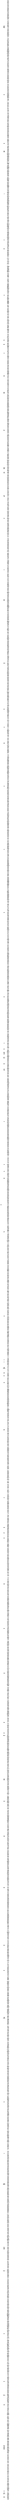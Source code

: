 // graph
digraph iowastateu {
	iowastateu [label=iowastateu]
	Drew18734884 [label=Drew18734884]
	iowastateu -> Drew18734884
	caleb55878310 [label=caleb55878310]
	iowastateu -> caleb55878310
	JoleenACox [label=JoleenACox]
	iowastateu -> JoleenACox
	triciafoxwell [label=triciafoxwell]
	iowastateu -> triciafoxwell
	norma_speer [label=norma_speer]
	iowastateu -> norma_speer
	TulMuntaha3 [label=TulMuntaha3]
	iowastateu -> TulMuntaha3
	m_shabara [label=m_shabara]
	iowastateu -> m_shabara
	Hitler_204 [label=Hitler_204]
	iowastateu -> Hitler_204
	maureenhoog [label=maureenhoog]
	iowastateu -> maureenhoog
	UAEJE [label=UAEJE]
	iowastateu -> UAEJE
	HeroHoward [label=HeroHoward]
	iowastateu -> HeroHoward
	BKN50538894 [label=BKN50538894]
	iowastateu -> BKN50538894
	ibcrazy1 [label=ibcrazy1]
	iowastateu -> ibcrazy1
	ErinHoffman3 [label=ErinHoffman3]
	iowastateu -> ErinHoffman3
	real_kgerrard [label=real_kgerrard]
	iowastateu -> real_kgerrard
	jmharper70 [label=jmharper70]
	iowastateu -> jmharper70
	juancarher2015 [label=juancarher2015]
	iowastateu -> juancarher2015
	macy_marieea [label=macy_marieea]
	iowastateu -> macy_marieea
	grittyskitties [label=grittyskitties]
	iowastateu -> grittyskitties
	urby5 [label=urby5]
	iowastateu -> urby5
	MsaniUsman6 [label=MsaniUsman6]
	iowastateu -> MsaniUsman6
	LeftyWestie [label=LeftyWestie]
	iowastateu -> LeftyWestie
	Mc4Sheriff [label=Mc4Sheriff]
	iowastateu -> Mc4Sheriff
	strawbarryj [label=strawbarryj]
	iowastateu -> strawbarryj
	jjwitt21 [label=jjwitt21]
	iowastateu -> jjwitt21
	Will13427379 [label=Will13427379]
	iowastateu -> Will13427379
	arcticblast1 [label=arcticblast1]
	iowastateu -> arcticblast1
	shestroganmeoff [label=shestroganmeoff]
	iowastateu -> shestroganmeoff
	DevonMLewis [label=DevonMLewis]
	iowastateu -> DevonMLewis
	Goddessfallen1 [label=Goddessfallen1]
	iowastateu -> Goddessfallen1
	carmwille [label=carmwille]
	iowastateu -> carmwille
	_mytien [label=_mytien]
	iowastateu -> _mytien
	gc10dhruba [label=gc10dhruba]
	iowastateu -> gc10dhruba
	sophughes_ [label=sophughes_]
	iowastateu -> sophughes_
	ejgiff [label=ejgiff]
	iowastateu -> ejgiff
	Cetshwayo15 [label=Cetshwayo15]
	iowastateu -> Cetshwayo15
	shyannaK444 [label=shyannaK444]
	iowastateu -> shyannaK444
	chichinnel [label=chichinnel]
	iowastateu -> chichinnel
	SimonsSkip [label=SimonsSkip]
	iowastateu -> SimonsSkip
	PulastMr [label=PulastMr]
	iowastateu -> PulastMr
	RanaVijayBhush2 [label=RanaVijayBhush2]
	iowastateu -> RanaVijayBhush2
	ketchum_nikki [label=ketchum_nikki]
	iowastateu -> ketchum_nikki
	tuchin_kirill [label=tuchin_kirill]
	iowastateu -> tuchin_kirill
	VitaminDCE [label=VitaminDCE]
	iowastateu -> VitaminDCE
	hmorrow6 [label=hmorrow6]
	iowastateu -> hmorrow6
	mdejesusn [label=mdejesusn]
	iowastateu -> mdejesusn
	LynnZeka [label=LynnZeka]
	iowastateu -> LynnZeka
	kwkempf [label=kwkempf]
	iowastateu -> kwkempf
	sydneyraelynn [label=sydneyraelynn]
	iowastateu -> sydneyraelynn
	KGANDavid [label=KGANDavid]
	iowastateu -> KGANDavid
	lilienthal_c [label=lilienthal_c]
	iowastateu -> lilienthal_c
	tutjeranae [label=tutjeranae]
	iowastateu -> tutjeranae
	Ppoom5555566666 [label=Ppoom5555566666]
	iowastateu -> Ppoom5555566666
	AmritJaiRaj2 [label=AmritJaiRaj2]
	iowastateu -> AmritJaiRaj2
	jabajohns [label=jabajohns]
	iowastateu -> jabajohns
	eemabrady [label=eemabrady]
	iowastateu -> eemabrady
	JosefinaLAvalos [label=JosefinaLAvalos]
	iowastateu -> JosefinaLAvalos
	Mom12703 [label=Mom12703]
	iowastateu -> Mom12703
	JStro02 [label=JStro02]
	iowastateu -> JStro02
	lopezg_carmen [label=lopezg_carmen]
	iowastateu -> lopezg_carmen
	aire92114450 [label=aire92114450]
	iowastateu -> aire92114450
	monicalrusk [label=monicalrusk]
	iowastateu -> monicalrusk
	Jcrusi1 [label=Jcrusi1]
	iowastateu -> Jcrusi1
	ProfBeyefendi [label=ProfBeyefendi]
	iowastateu -> ProfBeyefendi
	TylerPohren [label=TylerPohren]
	iowastateu -> TylerPohren
	FrontVetScience [label=FrontVetScience]
	iowastateu -> FrontVetScience
	balvanz_cade [label=balvanz_cade]
	iowastateu -> balvanz_cade
	kealey_jody [label=kealey_jody]
	iowastateu -> kealey_jody
	Muntaha33972445 [label=Muntaha33972445]
	iowastateu -> Muntaha33972445
	TwoSistersin [label=TwoSistersin]
	iowastateu -> TwoSistersin
	AniGhazaryan16 [label=AniGhazaryan16]
	iowastateu -> AniGhazaryan16
	BoatrightMelida [label=BoatrightMelida]
	iowastateu -> BoatrightMelida
	Mobile_Element [label=Mobile_Element]
	iowastateu -> Mobile_Element
	grace_hatchitt [label=grace_hatchitt]
	iowastateu -> grace_hatchitt
	Alfred_Arthur03 [label=Alfred_Arthur03]
	iowastateu -> Alfred_Arthur03
	janolan2012 [label=janolan2012]
	iowastateu -> janolan2012
	UNL_IANR [label=UNL_IANR]
	iowastateu -> UNL_IANR
	ZackaryMcVey [label=ZackaryMcVey]
	iowastateu -> ZackaryMcVey
	OmoobaNathaniel [label=OmoobaNathaniel]
	iowastateu -> OmoobaNathaniel
	jdchariton [label=jdchariton]
	iowastateu -> jdchariton
	tdg50 [label=tdg50]
	iowastateu -> tdg50
	ryandelamerced [label=ryandelamerced]
	iowastateu -> ryandelamerced
	RockyWa64048979 [label=RockyWa64048979]
	iowastateu -> RockyWa64048979
	ken_korn13 [label=ken_korn13]
	iowastateu -> ken_korn13
	abba_inc [label=abba_inc]
	iowastateu -> abba_inc
	JP_baseball2 [label=JP_baseball2]
	iowastateu -> JP_baseball2
	PeerLes59830415 [label=PeerLes59830415]
	iowastateu -> PeerLes59830415
	DJ20200327 [label=DJ20200327]
	iowastateu -> DJ20200327
	KaustubhDesai19 [label=KaustubhDesai19]
	iowastateu -> KaustubhDesai19
	Sandeep42253125 [label=Sandeep42253125]
	iowastateu -> Sandeep42253125
	brooklyn_mariev [label=brooklyn_mariev]
	iowastateu -> brooklyn_mariev
	aaron_whitney [label=aaron_whitney]
	iowastateu -> aaron_whitney
	bobmohr [label=bobmohr]
	iowastateu -> bobmohr
	WranglerSock [label=WranglerSock]
	iowastateu -> WranglerSock
	profileawm [label=profileawm]
	iowastateu -> profileawm
	innocentjain1 [label=innocentjain1]
	iowastateu -> innocentjain1
	ikaa_mk [label=ikaa_mk]
	iowastateu -> ikaa_mk
	ELFensign [label=ELFensign]
	iowastateu -> ELFensign
	KLamm46379313 [label=KLamm46379313]
	iowastateu -> KLamm46379313
	AbdelfettahElo5 [label=AbdelfettahElo5]
	iowastateu -> AbdelfettahElo5
	Drew18734884 [label=Drew18734884]
	caleb55878310 [label=caleb55878310]
	JoleenACox [label=JoleenACox]
	AchieveCentral [label=AchieveCentral]
	JoleenACox -> AchieveCentral
	monrial011 [label=monrial011]
	JoleenACox -> monrial011
	katecisney [label=katecisney]
	JoleenACox -> katecisney
	JackieFrisk [label=JackieFrisk]
	JoleenACox -> JackieFrisk
	Ryan36Allen [label=Ryan36Allen]
	JoleenACox -> Ryan36Allen
	PaulyPimpala [label=PaulyPimpala]
	JoleenACox -> PaulyPimpala
	EdWilsonWX13HD [label=EdWilsonWX13HD]
	JoleenACox -> EdWilsonWX13HD
	Yukonconorly [label=Yukonconorly]
	JoleenACox -> Yukonconorly
	MargieRodetis [label=MargieRodetis]
	JoleenACox -> MargieRodetis
	ACHSboyshoops [label=ACHSboyshoops]
	JoleenACox -> ACHSboyshoops
	danwinters [label=danwinters]
	JoleenACox -> danwinters
	steinyja9 [label=steinyja9]
	JoleenACox -> steinyja9
	rathjen_cole [label=rathjen_cole]
	JoleenACox -> rathjen_cole
	Cindyadamson5 [label=Cindyadamson5]
	JoleenACox -> Cindyadamson5
	alex__cox [label=alex__cox]
	JoleenACox -> alex__cox
	WignallJack [label=WignallJack]
	JoleenACox -> WignallJack
	dj_botto [label=dj_botto]
	JoleenACox -> dj_botto
	Sa3Wealth [label=Sa3Wealth]
	JoleenACox -> Sa3Wealth
	_carterdavis [label=_carterdavis]
	JoleenACox -> _carterdavis
	jeffbauer2 [label=jeffbauer2]
	JoleenACox -> jeffbauer2
	alundquist59 [label=alundquist59]
	JoleenACox -> alundquist59
	danderson_02 [label=danderson_02]
	JoleenACox -> danderson_02
	Smithhappy [label=Smithhappy]
	JoleenACox -> Smithhappy
	Louie_Lends [label=Louie_Lends]
	JoleenACox -> Louie_Lends
	debh9396 [label=debh9396]
	JoleenACox -> debh9396
	BenchAnkeny [label=BenchAnkeny]
	JoleenACox -> BenchAnkeny
	ambersable73 [label=ambersable73]
	JoleenACox -> ambersable73
	wright_michele1 [label=wright_michele1]
	JoleenACox -> wright_michele1
	TeriKallem [label=TeriKallem]
	JoleenACox -> TeriKallem
	ScherleMonica [label=ScherleMonica]
	JoleenACox -> ScherleMonica
	krismpom [label=krismpom]
	JoleenACox -> krismpom
	Kelcy2712 [label=Kelcy2712]
	JoleenACox -> Kelcy2712
	AJF_Ankeny [label=AJF_Ankeny]
	JoleenACox -> AJF_Ankeny
	ColeRathen [label=ColeRathen]
	JoleenACox -> ColeRathen
	ColeLansing2 [label=ColeLansing2]
	JoleenACox -> ColeLansing2
	rachelborich [label=rachelborich]
	JoleenACox -> rachelborich
	jennbballmom25 [label=jennbballmom25]
	JoleenACox -> jennbballmom25
	kaw323 [label=kaw323]
	JoleenACox -> kaw323
	AnkenyWrestClub [label=AnkenyWrestClub]
	JoleenACox -> AnkenyWrestClub
	AshtonAlger [label=AshtonAlger]
	JoleenACox -> AshtonAlger
	gentz4acsd [label=gentz4acsd]
	JoleenACox -> gentz4acsd
	MarciaJAlger1 [label=MarciaJAlger1]
	JoleenACox -> MarciaJAlger1
	shansome [label=shansome]
	JoleenACox -> shansome
	mikefontana65 [label=mikefontana65]
	JoleenACox -> mikefontana65
	RathjenAshley [label=RathjenAshley]
	JoleenACox -> RathjenAshley
	cael_cox [label=cael_cox]
	JoleenACox -> cael_cox
	AnkenyKryo [label=AnkenyKryo]
	JoleenACox -> AnkenyKryo
	bruhlcrew5 [label=bruhlcrew5]
	JoleenACox -> bruhlcrew5
	chad_lamson [label=chad_lamson]
	JoleenACox -> chad_lamson
	krathjen1973 [label=krathjen1973]
	JoleenACox -> krathjen1973
	MissyCogdill [label=MissyCogdill]
	JoleenACox -> MissyCogdill
	coachdfulton [label=coachdfulton]
	JoleenACox -> coachdfulton
	_dylan_rae [label=_dylan_rae]
	JoleenACox -> _dylan_rae
	brentomax [label=brentomax]
	JoleenACox -> brentomax
	MercyOneDSM [label=MercyOneDSM]
	JoleenACox -> MercyOneDSM
	ankenywrestling [label=ankenywrestling]
	JoleenACox -> ankenywrestling
	BlimpieAnkeny [label=BlimpieAnkeny]
	JoleenACox -> BlimpieAnkeny
	desmoineslinked [label=desmoineslinked]
	JoleenACox -> desmoineslinked
	FloridaysResort [label=FloridaysResort]
	JoleenACox -> FloridaysResort
	SPORTalkCyclone [label=SPORTalkCyclone]
	JoleenACox -> SPORTalkCyclone
	Madamsiowa [label=Madamsiowa]
	JoleenACox -> Madamsiowa
	brucekimpston [label=brucekimpston]
	JoleenACox -> brucekimpston
	CorcoranAaron [label=CorcoranAaron]
	JoleenACox -> CorcoranAaron
	NVorland [label=NVorland]
	JoleenACox -> NVorland
	DarrenPeterson7 [label=DarrenPeterson7]
	JoleenACox -> DarrenPeterson7
	KCCINews [label=KCCINews]
	JoleenACox -> KCCINews
	smjrmonrial [label=smjrmonrial]
	JoleenACox -> smjrmonrial
	selfiestapp [label=selfiestapp]
	JoleenACox -> selfiestapp
	kmcox313 [label=kmcox313]
	JoleenACox -> kmcox313
	Aflynn813 [label=Aflynn813]
	JoleenACox -> Aflynn813
	TheTuxShopDM [label=TheTuxShopDM]
	JoleenACox -> TheTuxShopDM
	hjvzt [label=hjvzt]
	JoleenACox -> hjvzt
	dylantaylor_21 [label=dylantaylor_21]
	JoleenACox -> dylantaylor_21
	JonFuhs [label=JonFuhs]
	JoleenACox -> JonFuhs
	"1watercup" [label="1watercup"]
	JoleenACox -> "1watercup"
	racetodaytona [label=racetodaytona]
	JoleenACox -> racetodaytona
	isufulton [label=isufulton]
	JoleenACox -> isufulton
	enemitz40 [label=enemitz40]
	JoleenACox -> enemitz40
	newman_elisa [label=newman_elisa]
	JoleenACox -> newman_elisa
	lou_wickett [label=lou_wickett]
	JoleenACox -> lou_wickett
	marykarb [label=marykarb]
	JoleenACox -> marykarb
	MSU_Girldawg [label=MSU_Girldawg]
	JoleenACox -> MSU_Girldawg
	joshualundahl [label=joshualundahl]
	JoleenACox -> joshualundahl
	WeddByDesign [label=WeddByDesign]
	JoleenACox -> WeddByDesign
	livinthecylife [label=livinthecylife]
	JoleenACox -> livinthecylife
	Nutmint [label=Nutmint]
	JoleenACox -> Nutmint
	kemadavis [label=kemadavis]
	JoleenACox -> kemadavis
	PimpalaPauly [label=PimpalaPauly]
	JoleenACox -> PimpalaPauly
	BenMuller1 [label=BenMuller1]
	JoleenACox -> BenMuller1
	hennags [label=hennags]
	JoleenACox -> hennags
	AnkenyNews [label=AnkenyNews]
	JoleenACox -> AnkenyNews
	travissbusby [label=travissbusby]
	JoleenACox -> travissbusby
	Inspireankeny [label=Inspireankeny]
	JoleenACox -> Inspireankeny
	KCP_tweets [label=KCP_tweets]
	JoleenACox -> KCP_tweets
	EachLocalAnke10 [label=EachLocalAnke10]
	JoleenACox -> EachLocalAnke10
	LaceyF81 [label=LaceyF81]
	JoleenACox -> LaceyF81
	DaveLong261 [label=DaveLong261]
	JoleenACox -> DaveLong261
	Rabenbergta [label=Rabenbergta]
	JoleenACox -> Rabenbergta
	joy_linquist [label=joy_linquist]
	JoleenACox -> joy_linquist
	SheriAhlrich [label=SheriAhlrich]
	JoleenACox -> SheriAhlrich
	triciafoxwell [label=triciafoxwell]
	tecnifibre [label=tecnifibre]
	triciafoxwell -> tecnifibre
	BobZdechlik [label=BobZdechlik]
	triciafoxwell -> BobZdechlik
	narprail [label=narprail]
	triciafoxwell -> narprail
	MoCheeks [label=MoCheeks]
	triciafoxwell -> MoCheeks
	ArchieHypnosis [label=ArchieHypnosis]
	triciafoxwell -> ArchieHypnosis
	tahajamal16 [label=tahajamal16]
	triciafoxwell -> tahajamal16
	Mary0987456 [label=Mary0987456]
	triciafoxwell -> Mary0987456
	TorresRayMN [label=TorresRayMN]
	triciafoxwell -> TorresRayMN
	Triple_G_ace [label=Triple_G_ace]
	triciafoxwell -> Triple_G_ace
	andrewfoxwell [label=andrewfoxwell]
	triciafoxwell -> andrewfoxwell
	DiGinWI [label=DiGinWI]
	triciafoxwell -> DiGinWI
	jen_oscarson [label=jen_oscarson]
	triciafoxwell -> jen_oscarson
	victoriabaskets [label=victoriabaskets]
	triciafoxwell -> victoriabaskets
	FromFamilyLove [label=FromFamilyLove]
	triciafoxwell -> FromFamilyLove
	suefoxwell [label=suefoxwell]
	triciafoxwell -> suefoxwell
	HokonsonC [label=HokonsonC]
	triciafoxwell -> HokonsonC
	norma_speer [label=norma_speer]
	TulMuntaha3 [label=TulMuntaha3]
	PatailPayal [label=PatailPayal]
	TulMuntaha3 -> PatailPayal
	TechMarket18 [label=TechMarket18]
	TulMuntaha3 -> TechMarket18
	Aaron_699 [label=Aaron_699]
	TulMuntaha3 -> Aaron_699
	m_shabara [label=m_shabara]
	WsE87xKp9lZ4WVK [label=WsE87xKp9lZ4WVK]
	m_shabara -> WsE87xKp9lZ4WVK
	AhmedOu42411048 [label=AhmedOu42411048]
	m_shabara -> AhmedOu42411048
	_M_Magdy_1990_ [label=_M_Magdy_1990_]
	m_shabara -> _M_Magdy_1990_
	EbrahimHossny [label=EbrahimHossny]
	m_shabara -> EbrahimHossny
	hassounaelsaye1 [label=hassounaelsaye1]
	m_shabara -> hassounaelsaye1
	muskhairallah [label=muskhairallah]
	m_shabara -> muskhairallah
	mtxPQZSXUjjAT0i [label=mtxPQZSXUjjAT0i]
	m_shabara -> mtxPQZSXUjjAT0i
	JiJianyu [label=JiJianyu]
	m_shabara -> JiJianyu
	HAMDYSelim9 [label=HAMDYSelim9]
	m_shabara -> HAMDYSelim9
	Mfekry14 [label=Mfekry14]
	m_shabara -> Mfekry14
	samy_hagar [label=samy_hagar]
	m_shabara -> samy_hagar
	MohamedkLeader1 [label=MohamedkLeader1]
	m_shabara -> MohamedkLeader1
	MiDoOoGharib [label=MiDoOoGharib]
	m_shabara -> MiDoOoGharib
	marylynofori [label=marylynofori]
	m_shabara -> marylynofori
	LeadersMona [label=LeadersMona]
	m_shabara -> LeadersMona
	kUPNPaMtMe3GuOx [label=kUPNPaMtMe3GuOx]
	m_shabara -> kUPNPaMtMe3GuOx
	"2e842e31b1514bf" [label="2e842e31b1514bf"]
	m_shabara -> "2e842e31b1514bf"
	saad1973_saad [label=saad1973_saad]
	m_shabara -> saad1973_saad
	Momen_Samir89 [label=Momen_Samir89]
	m_shabara -> Momen_Samir89
	MostafaMohamdA8 [label=MostafaMohamdA8]
	m_shabara -> MostafaMohamdA8
	MadoweBas1 [label=MadoweBas1]
	m_shabara -> MadoweBas1
	Mohamed90210537 [label=Mohamed90210537]
	m_shabara -> Mohamed90210537
	Khan2014Snasro [label=Khan2014Snasro]
	m_shabara -> Khan2014Snasro
	"7rafyeenOnline" [label="7rafyeenOnline"]
	m_shabara -> "7rafyeenOnline"
	Ahmed44697354 [label=Ahmed44697354]
	m_shabara -> Ahmed44697354
	KahlilNour [label=KahlilNour]
	m_shabara -> KahlilNour
	SOHELAH05072210 [label=SOHELAH05072210]
	m_shabara -> SOHELAH05072210
	Center_Elalamia [label=Center_Elalamia]
	m_shabara -> Center_Elalamia
	PSidrak [label=PSidrak]
	m_shabara -> PSidrak
	Tarekgallal [label=Tarekgallal]
	m_shabara -> Tarekgallal
	mohmed_bakr81 [label=mohmed_bakr81]
	m_shabara -> mohmed_bakr81
	mahmoud71555887 [label=mahmoud71555887]
	m_shabara -> mahmoud71555887
	BaghdadySanaa [label=BaghdadySanaa]
	m_shabara -> BaghdadySanaa
	ibrahimmassoud0 [label=ibrahimmassoud0]
	m_shabara -> ibrahimmassoud0
	MuftiRaees [label=MuftiRaees]
	m_shabara -> MuftiRaees
	Bebo30789450 [label=Bebo30789450]
	m_shabara -> Bebo30789450
	bt9XOhyf4HFUByL [label=bt9XOhyf4HFUByL]
	m_shabara -> bt9XOhyf4HFUByL
	Magdy791 [label=Magdy791]
	m_shabara -> Magdy791
	Sharif03255621 [label=Sharif03255621]
	m_shabara -> Sharif03255621
	EpedSalah [label=EpedSalah]
	m_shabara -> EpedSalah
	abdorotcheld [label=abdorotcheld]
	m_shabara -> abdorotcheld
	M_Hassan88_29 [label=M_Hassan88_29]
	m_shabara -> M_Hassan88_29
	Keshk19 [label=Keshk19]
	m_shabara -> Keshk19
	Jimmyrdwan [label=Jimmyrdwan]
	m_shabara -> Jimmyrdwan
	Qurban_786 [label=Qurban_786]
	m_shabara -> Qurban_786
	AhmedAb01318039 [label=AhmedAb01318039]
	m_shabara -> AhmedAb01318039
	RVALARVALA1 [label=RVALARVALA1]
	m_shabara -> RVALARVALA1
	MostafaElshim11 [label=MostafaElshim11]
	m_shabara -> MostafaElshim11
	wzwz1993 [label=wzwz1993]
	m_shabara -> wzwz1993
	Semsem15787374 [label=Semsem15787374]
	m_shabara -> Semsem15787374
	MedFrontier [label=MedFrontier]
	m_shabara -> MedFrontier
	Abusayam12 [label=Abusayam12]
	m_shabara -> Abusayam12
	sayednaguib [label=sayednaguib]
	m_shabara -> sayednaguib
	DAmrAbdelNasser [label=DAmrAbdelNasser]
	m_shabara -> DAmrAbdelNasser
	pWl2hXPi5XlfCkk [label=pWl2hXPi5XlfCkk]
	m_shabara -> pWl2hXPi5XlfCkk
	mostafayacout [label=mostafayacout]
	m_shabara -> mostafayacout
	MeeedddO [label=MeeedddO]
	m_shabara -> MeeedddO
	MidoEtman14 [label=MidoEtman14]
	m_shabara -> MidoEtman14
	krkrkroppo3232 [label=krkrkroppo3232]
	m_shabara -> krkrkroppo3232
	alimehrabani1 [label=alimehrabani1]
	m_shabara -> alimehrabani1
	alimehrabani1 [label=alimehrabani1]
	m_shabara -> alimehrabani1
	bolouharihamid [label=bolouharihamid]
	m_shabara -> bolouharihamid
	ahmed_rambo369 [label=ahmed_rambo369]
	m_shabara -> ahmed_rambo369
	doaasalem6kh [label=doaasalem6kh]
	m_shabara -> doaasalem6kh
	Atiyeh_KP [label=Atiyeh_KP]
	m_shabara -> Atiyeh_KP
	hesham77532209 [label=hesham77532209]
	m_shabara -> hesham77532209
	shikoos966 [label=shikoos966]
	m_shabara -> shikoos966
	"0ujdEWNYkM1931c" [label="0ujdEWNYkM1931c"]
	m_shabara -> "0ujdEWNYkM1931c"
	adell_salem [label=adell_salem]
	m_shabara -> adell_salem
	ahmedyaya88 [label=ahmedyaya88]
	m_shabara -> ahmedyaya88
	Mohammedalisolu [label=Mohammedalisolu]
	m_shabara -> Mohammedalisolu
	TorabENngCo1 [label=TorabENngCo1]
	m_shabara -> TorabENngCo1
	Ml4TmBsPUSRYPRx [label=Ml4TmBsPUSRYPRx]
	m_shabara -> Ml4TmBsPUSRYPRx
	irma_lopresti [label=irma_lopresti]
	m_shabara -> irma_lopresti
	KhaledA23410645 [label=KhaledA23410645]
	m_shabara -> KhaledA23410645
	SaveAnOrphan [label=SaveAnOrphan]
	m_shabara -> SaveAnOrphan
	ahmed_samadony [label=ahmed_samadony]
	m_shabara -> ahmed_samadony
	abo13344 [label=abo13344]
	m_shabara -> abo13344
	eslamzizo21 [label=eslamzizo21]
	m_shabara -> eslamzizo21
	AhmedSa87150706 [label=AhmedSa87150706]
	m_shabara -> AhmedSa87150706
	AhmedSa87150706 [label=AhmedSa87150706]
	m_shabara -> AhmedSa87150706
	kamran_0308 [label=kamran_0308]
	m_shabara -> kamran_0308
	GehanMansour5 [label=GehanMansour5]
	m_shabara -> GehanMansour5
	Ayah_Morsy [label=Ayah_Morsy]
	m_shabara -> Ayah_Morsy
	Magda31160015 [label=Magda31160015]
	m_shabara -> Magda31160015
	IVMOptical [label=IVMOptical]
	m_shabara -> IVMOptical
	HanooRezk [label=HanooRezk]
	m_shabara -> HanooRezk
	zryza1234 [label=zryza1234]
	m_shabara -> zryza1234
	mikha5185322 [label=mikha5185322]
	m_shabara -> mikha5185322
	mhjalali166 [label=mhjalali166]
	m_shabara -> mhjalali166
	mrcfdcom [label=mrcfdcom]
	m_shabara -> mrcfdcom
	ahmed_nabwi [label=ahmed_nabwi]
	m_shabara -> ahmed_nabwi
	emadketa [label=emadketa]
	m_shabara -> emadketa
	El3essawyKarim [label=El3essawyKarim]
	m_shabara -> El3essawyKarim
	neema9091 [label=neema9091]
	m_shabara -> neema9091
	vonzhemar [label=vonzhemar]
	m_shabara -> vonzhemar
	gracefamily33 [label=gracefamily33]
	m_shabara -> gracefamily33
	mohamed_zomaa [label=mohamed_zomaa]
	m_shabara -> mohamed_zomaa
	Heba_Teamah [label=Heba_Teamah]
	m_shabara -> Heba_Teamah
	"3aly10" [label="3aly10"]
	m_shabara -> "3aly10"
	Hitler_204 [label=Hitler_204]
	KethanRowday [label=KethanRowday]
	Hitler_204 -> KethanRowday
	VaasuRj [label=VaasuRj]
	Hitler_204 -> VaasuRj
	yoursdeepika [label=yoursdeepika]
	Hitler_204 -> yoursdeepika
	SsTv94175423 [label=SsTv94175423]
	Hitler_204 -> SsTv94175423
	BalajiSvasan05 [label=BalajiSvasan05]
	Hitler_204 -> BalajiSvasan05
	Uk08976121 [label=Uk08976121]
	Hitler_204 -> Uk08976121
	jamalathbaasha [label=jamalathbaasha]
	Hitler_204 -> jamalathbaasha
	man_telugu [label=man_telugu]
	Hitler_204 -> man_telugu
	AshwinS49526958 [label=AshwinS49526958]
	Hitler_204 -> AshwinS49526958
	Levine39456168 [label=Levine39456168]
	Hitler_204 -> Levine39456168
	The_Friendly_D [label=The_Friendly_D]
	Hitler_204 -> The_Friendly_D
	maureenhoog [label=maureenhoog]
	malloryisgr8 [label=malloryisgr8]
	maureenhoog -> malloryisgr8
	wyatt_c_23 [label=wyatt_c_23]
	maureenhoog -> wyatt_c_23
	katie_tg [label=katie_tg]
	maureenhoog -> katie_tg
	LonaHoogeveen [label=LonaHoogeveen]
	maureenhoog -> LonaHoogeveen
	bailiesandbulte [label=bailiesandbulte]
	maureenhoog -> bailiesandbulte
	kassidywalth [label=kassidywalth]
	maureenhoog -> kassidywalth
	ellahoogeveen [label=ellahoogeveen]
	maureenhoog -> ellahoogeveen
	hunterdekkers [label=hunterdekkers]
	maureenhoog -> hunterdekkers
	hoogeveen_jack [label=hoogeveen_jack]
	maureenhoog -> hoogeveen_jack
	clairealt19 [label=clairealt19]
	maureenhoog -> clairealt19
	UAEJE [label=UAEJE]
	UAEt9 [label=UAEt9]
	UAEJE -> UAEt9
	alarno [label=alarno]
	UAEJE -> alarno
	TheThunderBot [label=TheThunderBot]
	UAEJE -> TheThunderBot
	TabibokOnline20 [label=TabibokOnline20]
	UAEJE -> TabibokOnline20
	twitterbo [label=twitterbo]
	UAEJE -> twitterbo
	RoldonM [label=RoldonM]
	UAEJE -> RoldonM
	MargaretSiegien [label=MargaretSiegien]
	UAEJE -> MargaretSiegien
	RRG_Job [label=RRG_Job]
	UAEJE -> RRG_Job
	Medical8910 [label=Medical8910]
	UAEJE -> Medical8910
	HarmonY_Homes_1 [label=HarmonY_Homes_1]
	UAEJE -> HarmonY_Homes_1
	J77kt [label=J77kt]
	UAEJE -> J77kt
	"5hw" [label="5hw"]
	UAEJE -> "5hw"
	NUTRITIONEXPER3 [label=NUTRITIONEXPER3]
	UAEJE -> NUTRITIONEXPER3
	majdigood [label=majdigood]
	UAEJE -> majdigood
	farhadkaiser2 [label=farhadkaiser2]
	UAEJE -> farhadkaiser2
	VtGk0kQhilGZp8K [label=VtGk0kQhilGZp8K]
	UAEJE -> VtGk0kQhilGZp8K
	GuevaraFazaa [label=GuevaraFazaa]
	UAEJE -> GuevaraFazaa
	hamedanLmetyeri [label=hamedanLmetyeri]
	UAEJE -> hamedanLmetyeri
	mBfQxPKqCerdhM6 [label=mBfQxPKqCerdhM6]
	UAEJE -> mBfQxPKqCerdhM6
	yaber7 [label=yaber7]
	UAEJE -> yaber7
	NBATests [label=NBATests]
	UAEJE -> NBATests
	ScienceIsNew [label=ScienceIsNew]
	UAEJE -> ScienceIsNew
	easyyeng [label=easyyeng]
	UAEJE -> easyyeng
	HaemophAmicus [label=HaemophAmicus]
	UAEJE -> HaemophAmicus
	Faisal91alqarni [label=Faisal91alqarni]
	UAEJE -> Faisal91alqarni
	MLS_094 [label=MLS_094]
	UAEJE -> MLS_094
	allears__ [label=allears__]
	UAEJE -> allears__
	RoblemVR [label=RoblemVR]
	UAEJE -> RoblemVR
	alghaweis [label=alghaweis]
	UAEJE -> alghaweis
	Hamadsaif121 [label=Hamadsaif121]
	UAEJE -> Hamadsaif121
	awierzbicka_it [label=awierzbicka_it]
	UAEJE -> awierzbicka_it
	gly1957 [label=gly1957]
	UAEJE -> gly1957
	htana50 [label=htana50]
	UAEJE -> htana50
	TBA_alshehi [label=TBA_alshehi]
	UAEJE -> TBA_alshehi
	MansorBinZayed [label=MansorBinZayed]
	UAEJE -> MansorBinZayed
	suhailalzaabi77 [label=suhailalzaabi77]
	UAEJE -> suhailalzaabi77
	alassafalghamdi [label=alassafalghamdi]
	UAEJE -> alassafalghamdi
	hasan63918222 [label=hasan63918222]
	UAEJE -> hasan63918222
	XufmrQ1sEpRqOlr [label=XufmrQ1sEpRqOlr]
	UAEJE -> XufmrQ1sEpRqOlr
	Red_eyes2020 [label=Red_eyes2020]
	UAEJE -> Red_eyes2020
	PietroMorelli6 [label=PietroMorelli6]
	UAEJE -> PietroMorelli6
	UAER2030 [label=UAER2030]
	UAEJE -> UAER2030
	rKrCSpVvRujj3FF [label=rKrCSpVvRujj3FF]
	UAEJE -> rKrCSpVvRujj3FF
	gccrobban [label=gccrobban]
	UAEJE -> gccrobban
	"24Alz3eem" [label="24Alz3eem"]
	UAEJE -> "24Alz3eem"
	S6VO6 [label=S6VO6]
	UAEJE -> S6VO6
	ITResources3 [label=ITResources3]
	UAEJE -> ITResources3
	alhossani22 [label=alhossani22]
	UAEJE -> alhossani22
	mohs_1374 [label=mohs_1374]
	UAEJE -> mohs_1374
	aaljabri2030 [label=aaljabri2030]
	UAEJE -> aaljabri2030
	EmiratesShoppi2 [label=EmiratesShoppi2]
	UAEJE -> EmiratesShoppi2
	AblaAlbadi [label=AblaAlbadi]
	UAEJE -> AblaAlbadi
	heba_20200 [label=heba_20200]
	UAEJE -> heba_20200
	ALkhALeeFA [label=ALkhALeeFA]
	UAEJE -> ALkhALeeFA
	AlSHREEFA_FMZ [label=AlSHREEFA_FMZ]
	UAEJE -> AlSHREEFA_FMZ
	SaqerAlHamdan [label=SaqerAlHamdan]
	UAEJE -> SaqerAlHamdan
	GazlanSalem [label=GazlanSalem]
	UAEJE -> GazlanSalem
	YousufRaissi [label=YousufRaissi]
	UAEJE -> YousufRaissi
	raashed219 [label=raashed219]
	UAEJE -> raashed219
	Hanasaber18 [label=Hanasaber18]
	UAEJE -> Hanasaber18
	T_Z_AL3uaimi [label=T_Z_AL3uaimi]
	UAEJE -> T_Z_AL3uaimi
	w0oo0w1 [label=w0oo0w1]
	UAEJE -> w0oo0w1
	KetbiSuhail [label=KetbiSuhail]
	UAEJE -> KetbiSuhail
	alshamsi768 [label=alshamsi768]
	UAEJE -> alshamsi768
	AJNaddell [label=AJNaddell]
	UAEJE -> AJNaddell
	RajeevKSingla [label=RajeevKSingla]
	UAEJE -> RajeevKSingla
	RadiologyGamuts [label=RadiologyGamuts]
	UAEJE -> RadiologyGamuts
	halla279 [label=halla279]
	UAEJE -> halla279
	abk6665 [label=abk6665]
	UAEJE -> abk6665
	Diana45421769 [label=Diana45421769]
	UAEJE -> Diana45421769
	a100679 [label=a100679]
	UAEJE -> a100679
	twiterertree [label=twiterertree]
	UAEJE -> twiterertree
	dr2alshehri [label=dr2alshehri]
	UAEJE -> dr2alshehri
	AdrianZidaritz [label=AdrianZidaritz]
	UAEJE -> AdrianZidaritz
	almazroui7777 [label=almazroui7777]
	UAEJE -> almazroui7777
	reach2ratan [label=reach2ratan]
	UAEJE -> reach2ratan
	Bam7laYxSRd2RWb [label=Bam7laYxSRd2RWb]
	UAEJE -> Bam7laYxSRd2RWb
	Goalvana [label=Goalvana]
	UAEJE -> Goalvana
	Hhickgeography [label=Hhickgeography]
	UAEJE -> Hhickgeography
	Atomikos [label=Atomikos]
	UAEJE -> Atomikos
	Y3pcZoE3ZrkAK9D [label=Y3pcZoE3ZrkAK9D]
	UAEJE -> Y3pcZoE3ZrkAK9D
	worddio [label=worddio]
	UAEJE -> worddio
	ChelseaWrite [label=ChelseaWrite]
	UAEJE -> ChelseaWrite
	monaalyafee [label=monaalyafee]
	UAEJE -> monaalyafee
	alsharif_ghali [label=alsharif_ghali]
	UAEJE -> alsharif_ghali
	adilalhabtoor [label=adilalhabtoor]
	UAEJE -> adilalhabtoor
	mknmaz [label=mknmaz]
	UAEJE -> mknmaz
	hasanalhamad5g1 [label=hasanalhamad5g1]
	UAEJE -> hasanalhamad5g1
	RoninAlqhtani [label=RoninAlqhtani]
	UAEJE -> RoninAlqhtani
	Alsrafn1 [label=Alsrafn1]
	UAEJE -> Alsrafn1
	HumaidAlkhatri [label=HumaidAlkhatri]
	UAEJE -> HumaidAlkhatri
	aalnuseirat [label=aalnuseirat]
	UAEJE -> aalnuseirat
	dubiajn [label=dubiajn]
	UAEJE -> dubiajn
	ww_maryam_1 [label=ww_maryam_1]
	UAEJE -> ww_maryam_1
	Fifty5016 [label=Fifty5016]
	UAEJE -> Fifty5016
	mohaid123 [label=mohaid123]
	UAEJE -> mohaid123
	standpoint_view [label=standpoint_view]
	UAEJE -> standpoint_view
	allayfamily [label=allayfamily]
	UAEJE -> allayfamily
	"123UAE94NADAR" [label="123UAE94NADAR"]
	UAEJE -> "123UAE94NADAR"
	ayman1186 [label=ayman1186]
	UAEJE -> ayman1186
	HeroHoward [label=HeroHoward]
	OliveHa67729191 [label=OliveHa67729191]
	HeroHoward -> OliveHa67729191
	KyeiB8 [label=KyeiB8]
	HeroHoward -> KyeiB8
	AlexBonda8 [label=AlexBonda8]
	HeroHoward -> AlexBonda8
	this_upcoming [label=this_upcoming]
	HeroHoward -> this_upcoming
	CoachMagtilay [label=CoachMagtilay]
	HeroHoward -> CoachMagtilay
	dacapio_lorilyn [label=dacapio_lorilyn]
	HeroHoward -> dacapio_lorilyn
	ERDEE__ [label=ERDEE__]
	HeroHoward -> ERDEE__
	BKN50538894 [label=BKN50538894]
	Smiley22673940 [label=Smiley22673940]
	BKN50538894 -> Smiley22673940
	kade_night [label=kade_night]
	BKN50538894 -> kade_night
	Pharaoh981 [label=Pharaoh981]
	BKN50538894 -> Pharaoh981
	ibcrazy1 [label=ibcrazy1]
	dokmartin2 [label=dokmartin2]
	ibcrazy1 -> dokmartin2
	EverleighDaphne [label=EverleighDaphne]
	ibcrazy1 -> EverleighDaphne
	total_daily [label=total_daily]
	ibcrazy1 -> total_daily
	I_Am_Motivator [label=I_Am_Motivator]
	ibcrazy1 -> I_Am_Motivator
	nappi788 [label=nappi788]
	ibcrazy1 -> nappi788
	EomHoom [label=EomHoom]
	ibcrazy1 -> EomHoom
	StevenA43116346 [label=StevenA43116346]
	ibcrazy1 -> StevenA43116346
	RealBenBailey [label=RealBenBailey]
	ibcrazy1 -> RealBenBailey
	jaredadam10 [label=jaredadam10]
	ibcrazy1 -> jaredadam10
	Hyperflex3 [label=Hyperflex3]
	ibcrazy1 -> Hyperflex3
	BSalyars [label=BSalyars]
	ibcrazy1 -> BSalyars
	Soap_Hub [label=Soap_Hub]
	ibcrazy1 -> Soap_Hub
	ali_alpal [label=ali_alpal]
	ibcrazy1 -> ali_alpal
	fafabebe1026 [label=fafabebe1026]
	ibcrazy1 -> fafabebe1026
	bweiswea [label=bweiswea]
	ibcrazy1 -> bweiswea
	garretdillahunt [label=garretdillahunt]
	ibcrazy1 -> garretdillahunt
	czahnd [label=czahnd]
	ibcrazy1 -> czahnd
	LisaFord12 [label=LisaFord12]
	ibcrazy1 -> LisaFord12
	ErinHoffman3 [label=ErinHoffman3]
	AllysonHignight [label=AllysonHignight]
	ErinHoffman3 -> AllysonHignight
	ScottLoweFQ84 [label=ScottLoweFQ84]
	ErinHoffman3 -> ScottLoweFQ84
	MadelineJX99 [label=MadelineJX99]
	ErinHoffman3 -> MadelineJX99
	CleanEatz_Tampa [label=CleanEatz_Tampa]
	ErinHoffman3 -> CleanEatz_Tampa
	chelceejolee [label=chelceejolee]
	ErinHoffman3 -> chelceejolee
	k9hotline [label=k9hotline]
	ErinHoffman3 -> k9hotline
	Westywill09 [label=Westywill09]
	ErinHoffman3 -> Westywill09
	workin4good [label=workin4good]
	ErinHoffman3 -> workin4good
	Koersea27 [label=Koersea27]
	ErinHoffman3 -> Koersea27
	llharris28 [label=llharris28]
	ErinHoffman3 -> llharris28
	Squints13 [label=Squints13]
	ErinHoffman3 -> Squints13
	KyleKTech [label=KyleKTech]
	ErinHoffman3 -> KyleKTech
	StevenLeeOlsen [label=StevenLeeOlsen]
	ErinHoffman3 -> StevenLeeOlsen
	BiZuMs [label=BiZuMs]
	ErinHoffman3 -> BiZuMs
	Khiry_Mcdonald [label=Khiry_Mcdonald]
	ErinHoffman3 -> Khiry_Mcdonald
	marciecox18 [label=marciecox18]
	ErinHoffman3 -> marciecox18
	Matty_Drake [label=Matty_Drake]
	ErinHoffman3 -> Matty_Drake
	brand_francois [label=brand_francois]
	ErinHoffman3 -> brand_francois
	dmgunter [label=dmgunter]
	ErinHoffman3 -> dmgunter
	shhrlnajmi_ [label=shhrlnajmi_]
	ErinHoffman3 -> shhrlnajmi_
	Apoms24 [label=Apoms24]
	ErinHoffman3 -> Apoms24
	KelbyStrand [label=KelbyStrand]
	ErinHoffman3 -> KelbyStrand
	T_Roy529 [label=T_Roy529]
	ErinHoffman3 -> T_Roy529
	karynkolleen [label=karynkolleen]
	ErinHoffman3 -> karynkolleen
	AestheticFam [label=AestheticFam]
	ErinHoffman3 -> AestheticFam
	Airheart25 [label=Airheart25]
	ErinHoffman3 -> Airheart25
	EricHignight [label=EricHignight]
	ErinHoffman3 -> EricHignight
	AnnaSejnoha [label=AnnaSejnoha]
	ErinHoffman3 -> AnnaSejnoha
	brames12 [label=brames12]
	ErinHoffman3 -> brames12
	fluffyguy [label=fluffyguy]
	ErinHoffman3 -> fluffyguy
	SHRMnextchat [label=SHRMnextchat]
	ErinHoffman3 -> SHRMnextchat
	LolitaS_69 [label=LolitaS_69]
	ErinHoffman3 -> LolitaS_69
	akroder09 [label=akroder09]
	ErinHoffman3 -> akroder09
	EricHoffman7 [label=EricHoffman7]
	ErinHoffman3 -> EricHoffman7
	dandoeing [label=dandoeing]
	ErinHoffman3 -> dandoeing
	Cassievbh [label=Cassievbh]
	ErinHoffman3 -> Cassievbh
	real_kgerrard [label=real_kgerrard]
	jmharper70 [label=jmharper70]
	HeatherLiputVV [label=HeatherLiputVV]
	jmharper70 -> HeatherLiputVV
	WDSTSwim [label=WDSTSwim]
	jmharper70 -> WDSTSwim
	denisedileo330 [label=denisedileo330]
	jmharper70 -> denisedileo330
	lmdevona [label=lmdevona]
	jmharper70 -> lmdevona
	juancarher2015 [label=juancarher2015]
	Melanypgb [label=Melanypgb]
	juancarher2015 -> Melanypgb
	ConfluenciaPort [label=ConfluenciaPort]
	juancarher2015 -> ConfluenciaPort
	RitoBlandon [label=RitoBlandon]
	juancarher2015 -> RitoBlandon
	MaybellineUbeda [label=MaybellineUbeda]
	juancarher2015 -> MaybellineUbeda
	AyliM_C [label=AyliM_C]
	juancarher2015 -> AyliM_C
	sblandon97 [label=sblandon97]
	juancarher2015 -> sblandon97
	aviltbless [label=aviltbless]
	juancarher2015 -> aviltbless
	quelencerna2 [label=quelencerna2]
	juancarher2015 -> quelencerna2
	SofiaLo83927391 [label=SofiaLo83927391]
	juancarher2015 -> SofiaLo83927391
	arianarcst [label=arianarcst]
	juancarher2015 -> arianarcst
	chavarriag_g [label=chavarriag_g]
	juancarher2015 -> chavarriag_g
	AntoniettaArauz [label=AntoniettaArauz]
	juancarher2015 -> AntoniettaArauz
	OrestesAndy [label=OrestesAndy]
	juancarher2015 -> OrestesAndy
	donaldfmolina [label=donaldfmolina]
	juancarher2015 -> donaldfmolina
	ElioRod92435169 [label=ElioRod92435169]
	juancarher2015 -> ElioRod92435169
	santiellDuartee [label=santiellDuartee]
	juancarher2015 -> santiellDuartee
	CEOM9877 [label=CEOM9877]
	juancarher2015 -> CEOM9877
	Emmanue85832106 [label=Emmanue85832106]
	juancarher2015 -> Emmanue85832106
	Josellyn7u7 [label=Josellyn7u7]
	juancarher2015 -> Josellyn7u7
	CarlosA19454572 [label=CarlosA19454572]
	juancarher2015 -> CarlosA19454572
	Maricruzzeledo1 [label=Maricruzzeledo1]
	juancarher2015 -> Maricruzzeledo1
	pako_ryntwy [label=pako_ryntwy]
	juancarher2015 -> pako_ryntwy
	Maura_Jarquin [label=Maura_Jarquin]
	juancarher2015 -> Maura_Jarquin
	GrethelOrozco24 [label=GrethelOrozco24]
	juancarher2015 -> GrethelOrozco24
	Andressito1708 [label=Andressito1708]
	juancarher2015 -> Andressito1708
	Joselopezurroz2 [label=Joselopezurroz2]
	juancarher2015 -> Joselopezurroz2
	juliancarbajal2 [label=juliancarbajal2]
	juancarher2015 -> juliancarbajal2
	Tadiox_98 [label=Tadiox_98]
	juancarher2015 -> Tadiox_98
	Pedrofer_19 [label=Pedrofer_19]
	juancarher2015 -> Pedrofer_19
	cristianajuare4 [label=cristianajuare4]
	juancarher2015 -> cristianajuare4
	hallosourus [label=hallosourus]
	juancarher2015 -> hallosourus
	JosJessBlandnR1 [label=JosJessBlandnR1]
	juancarher2015 -> JosJessBlandnR1
	liamariela_ [label=liamariela_]
	juancarher2015 -> liamariela_
	aldeasnicaragua [label=aldeasnicaragua]
	juancarher2015 -> aldeasnicaragua
	LaTica1808 [label=LaTica1808]
	juancarher2015 -> LaTica1808
	andreazelaya_05 [label=andreazelaya_05]
	juancarher2015 -> andreazelaya_05
	Maricru60406284 [label=Maricru60406284]
	juancarher2015 -> Maricru60406284
	Vjarquin07 [label=Vjarquin07]
	juancarher2015 -> Vjarquin07
	JosueHasset [label=JosueHasset]
	juancarher2015 -> JosueHasset
	Romel20298858 [label=Romel20298858]
	juancarher2015 -> Romel20298858
	beachbarbix [label=beachbarbix]
	juancarher2015 -> beachbarbix
	Aggh07 [label=Aggh07]
	juancarher2015 -> Aggh07
	MaltaCleytonMex [label=MaltaCleytonMex]
	juancarher2015 -> MaltaCleytonMex
	SaskyaMariette [label=SaskyaMariette]
	juancarher2015 -> SaskyaMariette
	PachecoIglesias [label=PachecoIglesias]
	juancarher2015 -> PachecoIglesias
	SAM80255591 [label=SAM80255591]
	juancarher2015 -> SAM80255591
	gre_chavarria [label=gre_chavarria]
	juancarher2015 -> gre_chavarria
	arr_guardado [label=arr_guardado]
	juancarher2015 -> arr_guardado
	JeanPaulArauzM1 [label=JeanPaulArauzM1]
	juancarher2015 -> JeanPaulArauzM1
	fGbNic [label=fGbNic]
	juancarher2015 -> fGbNic
	CarlosG55787725 [label=CarlosG55787725]
	juancarher2015 -> CarlosG55787725
	gorettizelaya97 [label=gorettizelaya97]
	juancarher2015 -> gorettizelaya97
	BelnGadea1 [label=BelnGadea1]
	juancarher2015 -> BelnGadea1
	iamthylma [label=iamthylma]
	juancarher2015 -> iamthylma
	mariam_tb [label=mariam_tb]
	juancarher2015 -> mariam_tb
	michaelruiz69 [label=michaelruiz69]
	juancarher2015 -> michaelruiz69
	MendozaSalguera [label=MendozaSalguera]
	juancarher2015 -> MendozaSalguera
	pottericaaaa [label=pottericaaaa]
	juancarher2015 -> pottericaaaa
	kmishelle06 [label=kmishelle06]
	juancarher2015 -> kmishelle06
	imtheagroboy [label=imtheagroboy]
	juancarher2015 -> imtheagroboy
	JarelingA [label=JarelingA]
	juancarher2015 -> JarelingA
	milena_nyu [label=milena_nyu]
	juancarher2015 -> milena_nyu
	MOBL004 [label=MOBL004]
	juancarher2015 -> MOBL004
	RiveraSahge [label=RiveraSahge]
	juancarher2015 -> RiveraSahge
	MeaAlterEgo [label=MeaAlterEgo]
	juancarher2015 -> MeaAlterEgo
	novakucur0610 [label=novakucur0610]
	juancarher2015 -> novakucur0610
	CoreaMareling [label=CoreaMareling]
	juancarher2015 -> CoreaMareling
	Oselandress [label=Oselandress]
	juancarher2015 -> Oselandress
	fersh_fer [label=fersh_fer]
	juancarher2015 -> fersh_fer
	Grethel_gonzalz [label=Grethel_gonzalz]
	juancarher2015 -> Grethel_gonzalz
	GonzalezThylma [label=GonzalezThylma]
	juancarher2015 -> GonzalezThylma
	sofiaMzeledon11 [label=sofiaMzeledon11]
	juancarher2015 -> sofiaMzeledon11
	BlandonAna [label=BlandonAna]
	juancarher2015 -> BlandonAna
	cafedepalo_ [label=cafedepalo_]
	juancarher2015 -> cafedepalo_
	zzeledon22 [label=zzeledon22]
	juancarher2015 -> zzeledon22
	just_vanish56 [label=just_vanish56]
	juancarher2015 -> just_vanish56
	dalenazp [label=dalenazp]
	juancarher2015 -> dalenazp
	gissellsua96 [label=gissellsua96]
	juancarher2015 -> gissellsua96
	Angie_Lu97 [label=Angie_Lu97]
	juancarher2015 -> Angie_Lu97
	seoane_20 [label=seoane_20]
	juancarher2015 -> seoane_20
	BlandonClara [label=BlandonClara]
	juancarher2015 -> BlandonClara
	ashleystepha [label=ashleystepha]
	juancarher2015 -> ashleystepha
	AnaSofiaBlandon [label=AnaSofiaBlandon]
	juancarher2015 -> AnaSofiaBlandon
	magab___ [label=magab___]
	juancarher2015 -> magab___
	margell17 [label=margell17]
	juancarher2015 -> margell17
	macy_marieea [label=macy_marieea]
	grittyskitties [label=grittyskitties]
	PitsDaily [label=PitsDaily]
	grittyskitties -> PitsDaily
	"4kCatz" [label="4kCatz"]
	grittyskitties -> "4kCatz"
	RubyTuesday15 [label=RubyTuesday15]
	grittyskitties -> RubyTuesday15
	doggystylzusa [label=doggystylzusa]
	grittyskitties -> doggystylzusa
	CosmicJane1 [label=CosmicJane1]
	grittyskitties -> CosmicJane1
	urby5 [label=urby5]
	MsaniUsman6 [label=MsaniUsman6]
	abakarkata [label=abakarkata]
	MsaniUsman6 -> abakarkata
	rahama56283764 [label=rahama56283764]
	MsaniUsman6 -> rahama56283764
	M_abdolrazak [label=M_abdolrazak]
	MsaniUsman6 -> M_abdolrazak
	UmmuAbban [label=UmmuAbban]
	MsaniUsman6 -> UmmuAbban
	fearless_9jaGuy [label=fearless_9jaGuy]
	MsaniUsman6 -> fearless_9jaGuy
	LeftyWestie [label=LeftyWestie]
	Mc4Sheriff [label=Mc4Sheriff]
	IArunnermom [label=IArunnermom]
	Mc4Sheriff -> IArunnermom
	cydscatering [label=cydscatering]
	Mc4Sheriff -> cydscatering
	strawbarryj [label=strawbarryj]
	Bitcoin_miner_5 [label=Bitcoin_miner_5]
	strawbarryj -> Bitcoin_miner_5
	JustBlondie68 [label=JustBlondie68]
	strawbarryj -> JustBlondie68
	KingWehde [label=KingWehde]
	strawbarryj -> KingWehde
	HailiSammy [label=HailiSammy]
	strawbarryj -> HailiSammy
	TheBibleInform1 [label=TheBibleInform1]
	strawbarryj -> TheBibleInform1
	can2020endpls [label=can2020endpls]
	strawbarryj -> can2020endpls
	HewardPam [label=HewardPam]
	strawbarryj -> HewardPam
	sayyayshop [label=sayyayshop]
	strawbarryj -> sayyayshop
	JesseJo19 [label=JesseJo19]
	strawbarryj -> JesseJo19
	DerekDantin [label=DerekDantin]
	strawbarryj -> DerekDantin
	thepaperword [label=thepaperword]
	strawbarryj -> thepaperword
	TrophyWifeHubs [label=TrophyWifeHubs]
	strawbarryj -> TrophyWifeHubs
	bjorth [label=bjorth]
	strawbarryj -> bjorth
	april_eller [label=april_eller]
	strawbarryj -> april_eller
	perrybrent [label=perrybrent]
	strawbarryj -> perrybrent
	StartsLaura [label=StartsLaura]
	strawbarryj -> StartsLaura
	CockapooBarry [label=CockapooBarry]
	strawbarryj -> CockapooBarry
	jesbel [label=jesbel]
	strawbarryj -> jesbel
	TrophyWifeDayna [label=TrophyWifeDayna]
	strawbarryj -> TrophyWifeDayna
	LaVelleMath [label=LaVelleMath]
	strawbarryj -> LaVelleMath
	RoobsC [label=RoobsC]
	strawbarryj -> RoobsC
	hmtw5 [label=hmtw5]
	strawbarryj -> hmtw5
	rescuedpups [label=rescuedpups]
	strawbarryj -> rescuedpups
	SweetCor83 [label=SweetCor83]
	strawbarryj -> SweetCor83
	cljacobs402 [label=cljacobs402]
	strawbarryj -> cljacobs402
	JenSigrist [label=JenSigrist]
	strawbarryj -> JenSigrist
	soko3 [label=soko3]
	strawbarryj -> soko3
	Scott_Schrage [label=Scott_Schrage]
	strawbarryj -> Scott_Schrage
	NessAgEd [label=NessAgEd]
	strawbarryj -> NessAgEd
	ericksonj14 [label=ericksonj14]
	strawbarryj -> ericksonj14
	Blackhawks_b [label=Blackhawks_b]
	strawbarryj -> Blackhawks_b
	Erik_Youngman [label=Erik_Youngman]
	strawbarryj -> Erik_Youngman
	gotynker [label=gotynker]
	strawbarryj -> gotynker
	ibossCloud [label=ibossCloud]
	strawbarryj -> ibossCloud
	gamedayhottie [label=gamedayhottie]
	strawbarryj -> gamedayhottie
	realmommyaf [label=realmommyaf]
	strawbarryj -> realmommyaf
	purebeans [label=purebeans]
	strawbarryj -> purebeans
	Cc10prez [label=Cc10prez]
	strawbarryj -> Cc10prez
	JosephKwateng13 [label=JosephKwateng13]
	strawbarryj -> JosephKwateng13
	MizRvnTCB [label=MizRvnTCB]
	strawbarryj -> MizRvnTCB
	melanie_korach [label=melanie_korach]
	strawbarryj -> melanie_korach
	Loves_Tees [label=Loves_Tees]
	strawbarryj -> Loves_Tees
	RouseLeeA [label=RouseLeeA]
	strawbarryj -> RouseLeeA
	SHFootball365 [label=SHFootball365]
	strawbarryj -> SHFootball365
	CoachJass [label=CoachJass]
	strawbarryj -> CoachJass
	Eller88 [label=Eller88]
	strawbarryj -> Eller88
	AmandaD35907298 [label=AmandaD35907298]
	strawbarryj -> AmandaD35907298
	andycraik [label=andycraik]
	strawbarryj -> andycraik
	shtigers_track [label=shtigers_track]
	strawbarryj -> shtigers_track
	INFJ_Musings [label=INFJ_Musings]
	strawbarryj -> INFJ_Musings
	BelowLance [label=BelowLance]
	strawbarryj -> BelowLance
	to4326 [label=to4326]
	strawbarryj -> to4326
	J_Freeseman [label=J_Freeseman]
	strawbarryj -> J_Freeseman
	LocknCharge [label=LocknCharge]
	strawbarryj -> LocknCharge
	Knenglishteach [label=Knenglishteach]
	strawbarryj -> Knenglishteach
	SiriouslySusan [label=SiriouslySusan]
	strawbarryj -> SiriouslySusan
	hawkeyeinmd [label=hawkeyeinmd]
	strawbarryj -> hawkeyeinmd
	gethmanm [label=gethmanm]
	strawbarryj -> gethmanm
	SarahNachazel [label=SarahNachazel]
	strawbarryj -> SarahNachazel
	andrewbullard15 [label=andrewbullard15]
	strawbarryj -> andrewbullard15
	LHalfpop [label=LHalfpop]
	strawbarryj -> LHalfpop
	SavedBallCoach [label=SavedBallCoach]
	strawbarryj -> SavedBallCoach
	talbotjoseph1 [label=talbotjoseph1]
	strawbarryj -> talbotjoseph1
	Alpin__io [label=Alpin__io]
	strawbarryj -> Alpin__io
	JesusDaily_news [label=JesusDaily_news]
	strawbarryj -> JesusDaily_news
	molleyryan [label=molleyryan]
	strawbarryj -> molleyryan
	gpfantz [label=gpfantz]
	strawbarryj -> gpfantz
	momcourt [label=momcourt]
	strawbarryj -> momcourt
	joyisuful [label=joyisuful]
	strawbarryj -> joyisuful
	BethHouf [label=BethHouf]
	strawbarryj -> BethHouf
	coolmentoring [label=coolmentoring]
	strawbarryj -> coolmentoring
	timwyred [label=timwyred]
	strawbarryj -> timwyred
	JaredSmithPhD [label=JaredSmithPhD]
	strawbarryj -> JaredSmithPhD
	ImperoBeth [label=ImperoBeth]
	strawbarryj -> ImperoBeth
	sschipper82 [label=sschipper82]
	strawbarryj -> sschipper82
	southhardinms [label=southhardinms]
	strawbarryj -> southhardinms
	mvanwingen [label=mvanwingen]
	strawbarryj -> mvanwingen
	SadiePfantz [label=SadiePfantz]
	strawbarryj -> SadiePfantz
	KevinHenrichs [label=KevinHenrichs]
	strawbarryj -> KevinHenrichs
	kevinhoneycutt [label=kevinhoneycutt]
	strawbarryj -> kevinhoneycutt
	fruitbowl1457 [label=fruitbowl1457]
	strawbarryj -> fruitbowl1457
	DrAdamZellmer [label=DrAdamZellmer]
	strawbarryj -> DrAdamZellmer
	joleneteske [label=joleneteske]
	strawbarryj -> joleneteske
	cariteske [label=cariteske]
	strawbarryj -> cariteske
	mcmeints [label=mcmeints]
	strawbarryj -> mcmeints
	Sarah4Education [label=Sarah4Education]
	strawbarryj -> Sarah4Education
	BrianMendler [label=BrianMendler]
	strawbarryj -> BrianMendler
	CPKasper [label=CPKasper]
	strawbarryj -> CPKasper
	EDLisaHartman [label=EDLisaHartman]
	strawbarryj -> EDLisaHartman
	AgentcisApp [label=AgentcisApp]
	strawbarryj -> AgentcisApp
	SarahStaudt [label=SarahStaudt]
	strawbarryj -> SarahStaudt
	corey_rogers [label=corey_rogers]
	strawbarryj -> corey_rogers
	ArielTierneyBro [label=ArielTierneyBro]
	strawbarryj -> ArielTierneyBro
	listenwiselearn [label=listenwiselearn]
	strawbarryj -> listenwiselearn
	jakecbaum [label=jakecbaum]
	strawbarryj -> jakecbaum
	shwood [label=shwood]
	strawbarryj -> shwood
	Phil_Trimble [label=Phil_Trimble]
	strawbarryj -> Phil_Trimble
	LeKay85 [label=LeKay85]
	strawbarryj -> LeKay85
	LaughWithMeNow [label=LaughWithMeNow]
	strawbarryj -> LaughWithMeNow
	ThatHealthy [label=ThatHealthy]
	strawbarryj -> ThatHealthy
	jjwitt21 [label=jjwitt21]
	CraziNess_13 [label=CraziNess_13]
	jjwitt21 -> CraziNess_13
	FURKAN9713 [label=FURKAN9713]
	jjwitt21 -> FURKAN9713
	amberwitt15 [label=amberwitt15]
	jjwitt21 -> amberwitt15
	skiandboardmn [label=skiandboardmn]
	jjwitt21 -> skiandboardmn
	zimsgym [label=zimsgym]
	jjwitt21 -> zimsgym
	twhipps1 [label=twhipps1]
	jjwitt21 -> twhipps1
	NutritionSmart [label=NutritionSmart]
	jjwitt21 -> NutritionSmart
	promotemariam [label=promotemariam]
	jjwitt21 -> promotemariam
	MNUFCNation [label=MNUFCNation]
	jjwitt21 -> MNUFCNation
	katperkinsmusic [label=katperkinsmusic]
	jjwitt21 -> katperkinsmusic
	robnagengast [label=robnagengast]
	jjwitt21 -> robnagengast
	wittjulie [label=wittjulie]
	jjwitt21 -> wittjulie
	Jasonmsp123 [label=Jasonmsp123]
	jjwitt21 -> Jasonmsp123
	BSlick77 [label=BSlick77]
	jjwitt21 -> BSlick77
	KCBradical [label=KCBradical]
	jjwitt21 -> KCBradical
	cmjohns21 [label=cmjohns21]
	jjwitt21 -> cmjohns21
	sarajaynephoto [label=sarajaynephoto]
	jjwitt21 -> sarajaynephoto
	KariCinND [label=KariCinND]
	jjwitt21 -> KariCinND
	josefismael [label=josefismael]
	jjwitt21 -> josefismael
	trautman5 [label=trautman5]
	jjwitt21 -> trautman5
	chad_raymer [label=chad_raymer]
	jjwitt21 -> chad_raymer
	jdolf [label=jdolf]
	jjwitt21 -> jdolf
	Will13427379 [label=Will13427379]
	arcticblast1 [label=arcticblast1]
	JugglinJosh [label=JugglinJosh]
	arcticblast1 -> JugglinJosh
	FungoMetrics [label=FungoMetrics]
	arcticblast1 -> FungoMetrics
	PerfApparel [label=PerfApparel]
	arcticblast1 -> PerfApparel
	AverageHSmind [label=AverageHSmind]
	arcticblast1 -> AverageHSmind
	IMHockeyskills [label=IMHockeyskills]
	arcticblast1 -> IMHockeyskills
	ShowtimeSports1 [label=ShowtimeSports1]
	arcticblast1 -> ShowtimeSports1
	natemillii [label=natemillii]
	arcticblast1 -> natemillii
	onlytabletops [label=onlytabletops]
	arcticblast1 -> onlytabletops
	gpmorganbiz [label=gpmorganbiz]
	arcticblast1 -> gpmorganbiz
	mikecook49 [label=mikecook49]
	arcticblast1 -> mikecook49
	WHDigest [label=WHDigest]
	arcticblast1 -> WHDigest
	tpers228 [label=tpers228]
	arcticblast1 -> tpers228
	BreamanSamantha [label=BreamanSamantha]
	arcticblast1 -> BreamanSamantha
	MHOA_MN_HS [label=MHOA_MN_HS]
	arcticblast1 -> MHOA_MN_HS
	MNWIFAN [label=MNWIFAN]
	arcticblast1 -> MNWIFAN
	chuckieclone [label=chuckieclone]
	arcticblast1 -> chuckieclone
	CarrollDebbe [label=CarrollDebbe]
	arcticblast1 -> CarrollDebbe
	Gilandadie [label=Gilandadie]
	arcticblast1 -> Gilandadie
	DanBrooks6 [label=DanBrooks6]
	arcticblast1 -> DanBrooks6
	JBenTup [label=JBenTup]
	arcticblast1 -> JBenTup
	HTPacademy [label=HTPacademy]
	arcticblast1 -> HTPacademy
	LoonStarSports [label=LoonStarSports]
	arcticblast1 -> LoonStarSports
	leadsmarty4CRE [label=leadsmarty4CRE]
	arcticblast1 -> leadsmarty4CRE
	CrashNBurn_14 [label=CrashNBurn_14]
	arcticblast1 -> CrashNBurn_14
	MN_Contractor [label=MN_Contractor]
	arcticblast1 -> MN_Contractor
	SuperVisionsPC [label=SuperVisionsPC]
	arcticblast1 -> SuperVisionsPC
	GreaterMSP [label=GreaterMSP]
	arcticblast1 -> GreaterMSP
	The_Aviary_Mpls [label=The_Aviary_Mpls]
	arcticblast1 -> The_Aviary_Mpls
	CPREdenPrairie [label=CPREdenPrairie]
	arcticblast1 -> CPREdenPrairie
	APPROandCERRON [label=APPROandCERRON]
	arcticblast1 -> APPROandCERRON
	EGSunPrairie [label=EGSunPrairie]
	arcticblast1 -> EGSunPrairie
	jeff_bisson [label=jeff_bisson]
	arcticblast1 -> jeff_bisson
	LittleSenator [label=LittleSenator]
	arcticblast1 -> LittleSenator
	EVAASports [label=EVAASports]
	arcticblast1 -> EVAASports
	MN_StateTourney [label=MN_StateTourney]
	arcticblast1 -> MN_StateTourney
	SPACC [label=SPACC]
	arcticblast1 -> SPACC
	LopezNewzelon [label=LopezNewzelon]
	arcticblast1 -> LopezNewzelon
	PA_Bruce [label=PA_Bruce]
	arcticblast1 -> PA_Bruce
	AVDeBoom [label=AVDeBoom]
	arcticblast1 -> AVDeBoom
	bart_archer [label=bart_archer]
	arcticblast1 -> bart_archer
	NorthstarSportz [label=NorthstarSportz]
	arcticblast1 -> NorthstarSportz
	MN_tourney14 [label=MN_tourney14]
	arcticblast1 -> MN_tourney14
	thewagontrain27 [label=thewagontrain27]
	arcticblast1 -> thewagontrain27
	Sam__Carroll [label=Sam__Carroll]
	arcticblast1 -> Sam__Carroll
	OTFapplevalley [label=OTFapplevalley]
	arcticblast1 -> OTFapplevalley
	karenwidas [label=karenwidas]
	arcticblast1 -> karenwidas
	MountainMover [label=MountainMover]
	arcticblast1 -> MountainMover
	QualityMfgInc [label=QualityMfgInc]
	arcticblast1 -> QualityMfgInc
	I_am_DC [label=I_am_DC]
	arcticblast1 -> I_am_DC
	carrollgs [label=carrollgs]
	arcticblast1 -> carrollgs
	shestroganmeoff [label=shestroganmeoff]
	leoni91545532 [label=leoni91545532]
	shestroganmeoff -> leoni91545532
	c0nn0rw24 [label=c0nn0rw24]
	shestroganmeoff -> c0nn0rw24
	taylorscott216 [label=taylorscott216]
	shestroganmeoff -> taylorscott216
	bird_sly [label=bird_sly]
	shestroganmeoff -> bird_sly
	SuchyJones [label=SuchyJones]
	shestroganmeoff -> SuchyJones
	jake92956 [label=jake92956]
	shestroganmeoff -> jake92956
	Hidayah06794740 [label=Hidayah06794740]
	shestroganmeoff -> Hidayah06794740
	MadhuGolla6 [label=MadhuGolla6]
	shestroganmeoff -> MadhuGolla6
	JukZeYT [label=JukZeYT]
	shestroganmeoff -> JukZeYT
	ajbeck12 [label=ajbeck12]
	shestroganmeoff -> ajbeck12
	FelixTheGnat [label=FelixTheGnat]
	shestroganmeoff -> FelixTheGnat
	nosadsx [label=nosadsx]
	shestroganmeoff -> nosadsx
	fricklyss [label=fricklyss]
	shestroganmeoff -> fricklyss
	alexymax34 [label=alexymax34]
	shestroganmeoff -> alexymax34
	jombajuice11 [label=jombajuice11]
	shestroganmeoff -> jombajuice11
	ellaa_grace [label=ellaa_grace]
	shestroganmeoff -> ellaa_grace
	parkerrodenberg [label=parkerrodenberg]
	shestroganmeoff -> parkerrodenberg
	BobandysBurner [label=BobandysBurner]
	shestroganmeoff -> BobandysBurner
	_smokesletsgo [label=_smokesletsgo]
	shestroganmeoff -> _smokesletsgo
	liebetito [label=liebetito]
	shestroganmeoff -> liebetito
	fatpyrocynical [label=fatpyrocynical]
	shestroganmeoff -> fatpyrocynical
	GoneThankyou [label=GoneThankyou]
	shestroganmeoff -> GoneThankyou
	ninjarman7 [label=ninjarman7]
	shestroganmeoff -> ninjarman7
	FinnMcNally [label=FinnMcNally]
	shestroganmeoff -> FinnMcNally
	KornFan2005 [label=KornFan2005]
	shestroganmeoff -> KornFan2005
	alex_maldo23 [label=alex_maldo23]
	shestroganmeoff -> alex_maldo23
	shane_dierickx [label=shane_dierickx]
	shestroganmeoff -> shane_dierickx
	alex_engelken [label=alex_engelken]
	shestroganmeoff -> alex_engelken
	will_brockel [label=will_brockel]
	shestroganmeoff -> will_brockel
	Huntclub59 [label=Huntclub59]
	shestroganmeoff -> Huntclub59
	Harry_Butler123 [label=Harry_Butler123]
	shestroganmeoff -> Harry_Butler123
	killianfig [label=killianfig]
	shestroganmeoff -> killianfig
	justin_spinach [label=justin_spinach]
	shestroganmeoff -> justin_spinach
	TheJacePlace [label=TheJacePlace]
	shestroganmeoff -> TheJacePlace
	jakebeno1502 [label=jakebeno1502]
	shestroganmeoff -> jakebeno1502
	Koelling74 [label=Koelling74]
	shestroganmeoff -> Koelling74
	abimxrris_ [label=abimxrris_]
	shestroganmeoff -> abimxrris_
	merichiv [label=merichiv]
	shestroganmeoff -> merichiv
	ChicagoCubs_B [label=ChicagoCubs_B]
	shestroganmeoff -> ChicagoCubs_B
	GreennMachine [label=GreennMachine]
	shestroganmeoff -> GreennMachine
	GreatLadMad [label=GreatLadMad]
	shestroganmeoff -> GreatLadMad
	im6thgrade [label=im6thgrade]
	shestroganmeoff -> im6thgrade
	kosomakv [label=kosomakv]
	shestroganmeoff -> kosomakv
	kaywabbit [label=kaywabbit]
	shestroganmeoff -> kaywabbit
	mannowboy [label=mannowboy]
	shestroganmeoff -> mannowboy
	dtt_row [label=dtt_row]
	shestroganmeoff -> dtt_row
	kellyobrien22 [label=kellyobrien22]
	shestroganmeoff -> kellyobrien22
	JoshJackson__ [label=JoshJackson__]
	shestroganmeoff -> JoshJackson__
	RiverHerby [label=RiverHerby]
	shestroganmeoff -> RiverHerby
	adcin2018lul [label=adcin2018lul]
	shestroganmeoff -> adcin2018lul
	ConFlay2 [label=ConFlay2]
	shestroganmeoff -> ConFlay2
	ItsUpScale [label=ItsUpScale]
	shestroganmeoff -> ItsUpScale
	AllinaPatty [label=AllinaPatty]
	shestroganmeoff -> AllinaPatty
	marshallking_ [label=marshallking_]
	shestroganmeoff -> marshallking_
	boi1dacom [label=boi1dacom]
	shestroganmeoff -> boi1dacom
	cobalt_arrow [label=cobalt_arrow]
	shestroganmeoff -> cobalt_arrow
	xxjess_wardxx [label=xxjess_wardxx]
	shestroganmeoff -> xxjess_wardxx
	Tobias36756712 [label=Tobias36756712]
	shestroganmeoff -> Tobias36756712
	jeronim04299002 [label=jeronim04299002]
	shestroganmeoff -> jeronim04299002
	allisontarpey [label=allisontarpey]
	shestroganmeoff -> allisontarpey
	CaseyIwanski [label=CaseyIwanski]
	shestroganmeoff -> CaseyIwanski
	jackieajewski [label=jackieajewski]
	shestroganmeoff -> jackieajewski
	_palig [label=_palig]
	shestroganmeoff -> _palig
	katelynnshaiko_ [label=katelynnshaiko_]
	shestroganmeoff -> katelynnshaiko_
	tcarriermusic [label=tcarriermusic]
	shestroganmeoff -> tcarriermusic
	ChaseByrnes [label=ChaseByrnes]
	shestroganmeoff -> ChaseByrnes
	amaarbaig [label=amaarbaig]
	shestroganmeoff -> amaarbaig
	shlonkboofer69 [label=shlonkboofer69]
	shestroganmeoff -> shlonkboofer69
	kadetix7 [label=kadetix7]
	shestroganmeoff -> kadetix7
	jimatilano [label=jimatilano]
	shestroganmeoff -> jimatilano
	cade_seegers [label=cade_seegers]
	shestroganmeoff -> cade_seegers
	Tmanpyro [label=Tmanpyro]
	shestroganmeoff -> Tmanpyro
	graciekos [label=graciekos]
	shestroganmeoff -> graciekos
	Alysssamarrrie2 [label=Alysssamarrrie2]
	shestroganmeoff -> Alysssamarrrie2
	johnpresisto [label=johnpresisto]
	shestroganmeoff -> johnpresisto
	USGS_Joe [label=USGS_Joe]
	shestroganmeoff -> USGS_Joe
	JaroslavAbramo1 [label=JaroslavAbramo1]
	shestroganmeoff -> JaroslavAbramo1
	KlngOfNorway [label=KlngOfNorway]
	shestroganmeoff -> KlngOfNorway
	Hedoxii_OwO [label=Hedoxii_OwO]
	shestroganmeoff -> Hedoxii_OwO
	sanrioawsten [label=sanrioawsten]
	shestroganmeoff -> sanrioawsten
	Isaacne88862699 [label=Isaacne88862699]
	shestroganmeoff -> Isaacne88862699
	amethystonyx5_ [label=amethystonyx5_]
	shestroganmeoff -> amethystonyx5_
	KaruPrasant [label=KaruPrasant]
	shestroganmeoff -> KaruPrasant
	thepap000 [label=thepap000]
	shestroganmeoff -> thepap000
	Memeyouless [label=Memeyouless]
	shestroganmeoff -> Memeyouless
	frektel_felms [label=frektel_felms]
	shestroganmeoff -> frektel_felms
	Hide_N_Seek_PE [label=Hide_N_Seek_PE]
	shestroganmeoff -> Hide_N_Seek_PE
	NNMTHEWAY [label=NNMTHEWAY]
	shestroganmeoff -> NNMTHEWAY
	HappsLogo [label=HappsLogo]
	shestroganmeoff -> HappsLogo
	Yamabrickayit [label=Yamabrickayit]
	shestroganmeoff -> Yamabrickayit
	kaelan_cosson [label=kaelan_cosson]
	shestroganmeoff -> kaelan_cosson
	basteen3 [label=basteen3]
	shestroganmeoff -> basteen3
	holup_pee [label=holup_pee]
	shestroganmeoff -> holup_pee
	xBeta118 [label=xBeta118]
	shestroganmeoff -> xBeta118
	marko15324 [label=marko15324]
	shestroganmeoff -> marko15324
	stradeas [label=stradeas]
	shestroganmeoff -> stradeas
	Mustaph26536173 [label=Mustaph26536173]
	shestroganmeoff -> Mustaph26536173
	D3athChick3nAlt [label=D3athChick3nAlt]
	shestroganmeoff -> D3athChick3nAlt
	PyrocynicalX [label=PyrocynicalX]
	shestroganmeoff -> PyrocynicalX
	LilPeepUpdts [label=LilPeepUpdts]
	shestroganmeoff -> LilPeepUpdts
	DevonMLewis [label=DevonMLewis]
	BipartisanBrief [label=BipartisanBrief]
	DevonMLewis -> BipartisanBrief
	Acaciarose_02 [label=Acaciarose_02]
	DevonMLewis -> Acaciarose_02
	g_nifr [label=g_nifr]
	DevonMLewis -> g_nifr
	DanielR69245867 [label=DanielR69245867]
	DevonMLewis -> DanielR69245867
	Upsidasium [label=Upsidasium]
	DevonMLewis -> Upsidasium
	americansunited [label=americansunited]
	DevonMLewis -> americansunited
	Friedrichpaul10 [label=Friedrichpaul10]
	DevonMLewis -> Friedrichpaul10
	ThomasAMayes [label=ThomasAMayes]
	DevonMLewis -> ThomasAMayes
	CongressmanRaja [label=CongressmanRaja]
	DevonMLewis -> CongressmanRaja
	Goddessfallen1 [label=Goddessfallen1]
	KeithUrban_45 [label=KeithUrban_45]
	Goddessfallen1 -> KeithUrban_45
	cliquetikket1 [label=cliquetikket1]
	Goddessfallen1 -> cliquetikket1
	carmwille [label=carmwille]
	reidfjelstul [label=reidfjelstul]
	carmwille -> reidfjelstul
	DaltonBehrend [label=DaltonBehrend]
	carmwille -> DaltonBehrend
	gracehowe_24 [label=gracehowe_24]
	carmwille -> gracehowe_24
	LReicks369 [label=LReicks369]
	carmwille -> LReicks369
	chianne_behrend [label=chianne_behrend]
	carmwille -> chianne_behrend
	NateGraham83 [label=NateGraham83]
	carmwille -> NateGraham83
	joseph52190 [label=joseph52190]
	carmwille -> joseph52190
	braeden_baumler [label=braeden_baumler]
	carmwille -> braeden_baumler
	HypeSir7 [label=HypeSir7]
	carmwille -> HypeSir7
	A_ky_hick [label=A_ky_hick]
	carmwille -> A_ky_hick
	OG_Augg [label=OG_Augg]
	carmwille -> OG_Augg
	v_turner1397 [label=v_turner1397]
	carmwille -> v_turner1397
	ThatGuy_GBeck [label=ThatGuy_GBeck]
	carmwille -> ThatGuy_GBeck
	TrinityCline6 [label=TrinityCline6]
	carmwille -> TrinityCline6
	juliamfaz17 [label=juliamfaz17]
	carmwille -> juliamfaz17
	KariannElsbernd [label=KariannElsbernd]
	carmwille -> KariannElsbernd
	beautyxbailey [label=beautyxbailey]
	carmwille -> beautyxbailey
	darnall_rachel [label=darnall_rachel]
	carmwille -> darnall_rachel
	JoeBoehm51 [label=JoeBoehm51]
	carmwille -> JoeBoehm51
	mikeyallen9577 [label=mikeyallen9577]
	carmwille -> mikeyallen9577
	kmooney2016 [label=kmooney2016]
	carmwille -> kmooney2016
	_layro [label=_layro]
	carmwille -> _layro
	todd_holdgrafer [label=todd_holdgrafer]
	carmwille -> todd_holdgrafer
	JakeManternach [label=JakeManternach]
	carmwille -> JakeManternach
	DanielB08704422 [label=DanielB08704422]
	carmwille -> DanielB08704422
	morganjane_fitz [label=morganjane_fitz]
	carmwille -> morganjane_fitz
	BrynnenG [label=BrynnenG]
	carmwille -> BrynnenG
	KarsynHeald [label=KarsynHeald]
	carmwille -> KarsynHeald
	BrenRegan [label=BrenRegan]
	carmwille -> BrenRegan
	"90sdramaqueen" [label="90sdramaqueen"]
	carmwille -> "90sdramaqueen"
	RebekahSchram15 [label=RebekahSchram15]
	carmwille -> RebekahSchram15
	gabby_dirusso [label=gabby_dirusso]
	carmwille -> gabby_dirusso
	kellijellie [label=kellijellie]
	carmwille -> kellijellie
	CattleTales [label=CattleTales]
	carmwille -> CattleTales
	HarrisonFurlow [label=HarrisonFurlow]
	carmwille -> HarrisonFurlow
	AndrewMellick [label=AndrewMellick]
	carmwille -> AndrewMellick
	mhughes0022 [label=mhughes0022]
	carmwille -> mhughes0022
	mnemec28 [label=mnemec28]
	carmwille -> mnemec28
	kalituon [label=kalituon]
	carmwille -> kalituon
	mlvandervelden [label=mlvandervelden]
	carmwille -> mlvandervelden
	miscowceptions [label=miscowceptions]
	carmwille -> miscowceptions
	kandisehauber [label=kandisehauber]
	carmwille -> kandisehauber
	KaylaMJoyce [label=KaylaMJoyce]
	carmwille -> KaylaMJoyce
	IsaacSteffans [label=IsaacSteffans]
	carmwille -> IsaacSteffans
	MeganNemec [label=MeganNemec]
	carmwille -> MeganNemec
	livibenjamin [label=livibenjamin]
	carmwille -> livibenjamin
	erikajohnson_4 [label=erikajohnson_4]
	carmwille -> erikajohnson_4
	AnnaTorkelson [label=AnnaTorkelson]
	carmwille -> AnnaTorkelson
	MacyHalverson22 [label=MacyHalverson22]
	carmwille -> MacyHalverson22
	brookewasson12 [label=brookewasson12]
	carmwille -> brookewasson12
	agbiotech [label=agbiotech]
	carmwille -> agbiotech
	LeiranBrooke [label=LeiranBrooke]
	carmwille -> LeiranBrooke
	LeaDog5000 [label=LeaDog5000]
	carmwille -> LeaDog5000
	_Kamaall [label=_Kamaall]
	carmwille -> _Kamaall
	Chan_IsThe_Man [label=Chan_IsThe_Man]
	carmwille -> Chan_IsThe_Man
	kelsicarlson8 [label=kelsicarlson8]
	carmwille -> kelsicarlson8
	Peyton_Schmitt [label=Peyton_Schmitt]
	carmwille -> Peyton_Schmitt
	ZHoffey [label=ZHoffey]
	carmwille -> ZHoffey
	cycloneswave [label=cycloneswave]
	carmwille -> cycloneswave
	nelsongrace_ [label=nelsongrace_]
	carmwille -> nelsongrace_
	_chloediehl [label=_chloediehl]
	carmwille -> _chloediehl
	alifahhidrolisa [label=alifahhidrolisa]
	carmwille -> alifahhidrolisa
	ARSondag [label=ARSondag]
	carmwille -> ARSondag
	athilges72 [label=athilges72]
	carmwille -> athilges72
	EricaJaeschke [label=EricaJaeschke]
	carmwille -> EricaJaeschke
	nickjacobs1999 [label=nickjacobs1999]
	carmwille -> nickjacobs1999
	CentriVet [label=CentriVet]
	carmwille -> CentriVet
	braymulholland [label=braymulholland]
	carmwille -> braymulholland
	TroendleDale [label=TroendleDale]
	carmwille -> TroendleDale
	natehelger [label=natehelger]
	carmwille -> natehelger
	JoshuaGraves6 [label=JoshuaGraves6]
	carmwille -> JoshuaGraves6
	LeahRiese [label=LeahRiese]
	carmwille -> LeahRiese
	jasmynmarie13 [label=jasmynmarie13]
	carmwille -> jasmynmarie13
	JohnsonJV7 [label=JohnsonJV7]
	carmwille -> JohnsonJV7
	haileyregan6 [label=haileyregan6]
	carmwille -> haileyregan6
	emilykolsrud [label=emilykolsrud]
	carmwille -> emilykolsrud
	tilson_10 [label=tilson_10]
	carmwille -> tilson_10
	olsonb29 [label=olsonb29]
	carmwille -> olsonb29
	schutte_hannah [label=schutte_hannah]
	carmwille -> schutte_hannah
	RileyWille74 [label=RileyWille74]
	carmwille -> RileyWille74
	Courtney1brooke [label=Courtney1brooke]
	carmwille -> Courtney1brooke
	TaylarWiedner [label=TaylarWiedner]
	carmwille -> TaylarWiedner
	erinrchalupa [label=erinrchalupa]
	carmwille -> erinrchalupa
	megoneillk [label=megoneillk]
	carmwille -> megoneillk
	aabrink1451 [label=aabrink1451]
	carmwille -> aabrink1451
	erikajohnson_04 [label=erikajohnson_04]
	carmwille -> erikajohnson_04
	_maggie0 [label=_maggie0]
	carmwille -> _maggie0
	LaurelKeenan10 [label=LaurelKeenan10]
	carmwille -> LaurelKeenan10
	BushyOmnivore45 [label=BushyOmnivore45]
	carmwille -> BushyOmnivore45
	clayolson16 [label=clayolson16]
	carmwille -> clayolson16
	BrytneeBednarsk [label=BrytneeBednarsk]
	carmwille -> BrytneeBednarsk
	kaitlynkuehlber [label=kaitlynkuehlber]
	carmwille -> kaitlynkuehlber
	JacobSteffans [label=JacobSteffans]
	carmwille -> JacobSteffans
	itkikibitch [label=itkikibitch]
	carmwille -> itkikibitch
	"94Tommyboy94" [label="94Tommyboy94"]
	carmwille -> "94Tommyboy94"
	BergerBrinan [label=BergerBrinan]
	carmwille -> BergerBrinan
	jbstrub32 [label=jbstrub32]
	carmwille -> jbstrub32
	Hunterrradloff [label=Hunterrradloff]
	carmwille -> Hunterrradloff
	blakecourtney44 [label=blakecourtney44]
	carmwille -> blakecourtney44
	mollybrodahl23 [label=mollybrodahl23]
	carmwille -> mollybrodahl23
	_mytien [label=_mytien]
	tootiepang [label=tootiepang]
	_mytien -> tootiepang
	KippPaulsen [label=KippPaulsen]
	_mytien -> KippPaulsen
	limitedscone [label=limitedscone]
	_mytien -> limitedscone
	WillPowellArt [label=WillPowellArt]
	_mytien -> WillPowellArt
	loureedswetdrem [label=loureedswetdrem]
	_mytien -> loureedswetdrem
	wrylyrogers [label=wrylyrogers]
	_mytien -> wrylyrogers
	Richi3Rich_ [label=Richi3Rich_]
	_mytien -> Richi3Rich_
	artgoaIs [label=artgoaIs]
	_mytien -> artgoaIs
	josiahwsutton [label=josiahwsutton]
	_mytien -> josiahwsutton
	MaxKahill [label=MaxKahill]
	_mytien -> MaxKahill
	SinAct_ [label=SinAct_]
	_mytien -> SinAct_
	Baelfire2 [label=Baelfire2]
	_mytien -> Baelfire2
	alisonxox22_ [label=alisonxox22_]
	_mytien -> alisonxox22_
	adniyaz [label=adniyaz]
	_mytien -> adniyaz
	beronicacomics [label=beronicacomics]
	_mytien -> beronicacomics
	giveawaymakeups [label=giveawaymakeups]
	_mytien -> giveawaymakeups
	GirlBookIets [label=GirlBookIets]
	_mytien -> GirlBookIets
	FunnyMovingGifs [label=FunnyMovingGifs]
	_mytien -> FunnyMovingGifs
	memeactivityz [label=memeactivityz]
	_mytien -> memeactivityz
	OfficiaIMinion [label=OfficiaIMinion]
	_mytien -> OfficiaIMinion
	LetsLaughAllDay [label=LetsLaughAllDay]
	_mytien -> LetsLaughAllDay
	chriandre [label=chriandre]
	_mytien -> chriandre
	gl0riagonzalez [label=gl0riagonzalez]
	_mytien -> gl0riagonzalez
	Julian_Grush [label=Julian_Grush]
	_mytien -> Julian_Grush
	DreamyDistrict [label=DreamyDistrict]
	_mytien -> DreamyDistrict
	jomonjsph86 [label=jomonjsph86]
	_mytien -> jomonjsph86
	thoseVibez [label=thoseVibez]
	_mytien -> thoseVibez
	Pelle67Pelle [label=Pelle67Pelle]
	_mytien -> Pelle67Pelle
	truly_relatably [label=truly_relatably]
	_mytien -> truly_relatably
	eternaIbliss [label=eternaIbliss]
	_mytien -> eternaIbliss
	azxlal [label=azxlal]
	_mytien -> azxlal
	AmazonRandom [label=AmazonRandom]
	_mytien -> AmazonRandom
	TediousIy [label=TediousIy]
	_mytien -> TediousIy
	intactnature [label=intactnature]
	_mytien -> intactnature
	FactsProfessor [label=FactsProfessor]
	_mytien -> FactsProfessor
	KYR_SP33IDY [label=KYR_SP33IDY]
	_mytien -> KYR_SP33IDY
	OfficiaIWitch [label=OfficiaIWitch]
	_mytien -> OfficiaIWitch
	hoppanigga [label=hoppanigga]
	_mytien -> hoppanigga
	TheChipotleBag [label=TheChipotleBag]
	_mytien -> TheChipotleBag
	ryan_dayken [label=ryan_dayken]
	_mytien -> ryan_dayken
	WOR1DSTARCOMEDY [label=WOR1DSTARCOMEDY]
	_mytien -> WOR1DSTARCOMEDY
	Brett_Wilson6 [label=Brett_Wilson6]
	_mytien -> Brett_Wilson6
	The_E_Bible [label=The_E_Bible]
	_mytien -> The_E_Bible
	ourhiddenstory [label=ourhiddenstory]
	_mytien -> ourhiddenstory
	saved06idk [label=saved06idk]
	_mytien -> saved06idk
	moorewally1 [label=moorewally1]
	_mytien -> moorewally1
	Brent_Riveera [label=Brent_Riveera]
	_mytien -> Brent_Riveera
	matt13861 [label=matt13861]
	_mytien -> matt13861
	Smileof_Loueh [label=Smileof_Loueh]
	_mytien -> Smileof_Loueh
	CameronAdoptUs [label=CameronAdoptUs]
	_mytien -> CameronAdoptUs
	gc10dhruba [label=gc10dhruba]
	m_rusliyadi [label=m_rusliyadi]
	gc10dhruba -> m_rusliyadi
	FlameofForest2 [label=FlameofForest2]
	gc10dhruba -> FlameofForest2
	Adam_Adman [label=Adam_Adman]
	gc10dhruba -> Adam_Adman
	arshadforester [label=arshadforester]
	gc10dhruba -> arshadforester
	Imranraaj400 [label=Imranraaj400]
	gc10dhruba -> Imranraaj400
	CheeShankar [label=CheeShankar]
	gc10dhruba -> CheeShankar
	ForesterSujita [label=ForesterSujita]
	gc10dhruba -> ForesterSujita
	shankarbikram [label=shankarbikram]
	gc10dhruba -> shankarbikram
	yeskathmandu [label=yeskathmandu]
	gc10dhruba -> yeskathmandu
	ChamlagainKamal [label=ChamlagainKamal]
	gc10dhruba -> ChamlagainKamal
	Aryal_RajaRam [label=Aryal_RajaRam]
	gc10dhruba -> Aryal_RajaRam
	CultureBengali [label=CultureBengali]
	gc10dhruba -> CultureBengali
	Copypasteretwee [label=Copypasteretwee]
	gc10dhruba -> Copypasteretwee
	RomeoRajathakur [label=RomeoRajathakur]
	gc10dhruba -> RomeoRajathakur
	explore_mag [label=explore_mag]
	gc10dhruba -> explore_mag
	Girdhar2040 [label=Girdhar2040]
	gc10dhruba -> Girdhar2040
	Shinthone7 [label=Shinthone7]
	gc10dhruba -> Shinthone7
	ARSapkota [label=ARSapkota]
	gc10dhruba -> ARSapkota
	arterr [label=arterr]
	gc10dhruba -> arterr
	DhrubaJGogoi1 [label=DhrubaJGogoi1]
	gc10dhruba -> DhrubaJGogoi1
	ToFergus [label=ToFergus]
	gc10dhruba -> ToFergus
	PasangTamang11 [label=PasangTamang11]
	gc10dhruba -> PasangTamang11
	ankitja14536765 [label=ankitja14536765]
	gc10dhruba -> ankitja14536765
	Gear4Teens [label=Gear4Teens]
	gc10dhruba -> Gear4Teens
	CopywritingKnow [label=CopywritingKnow]
	gc10dhruba -> CopywritingKnow
	AboyasirAhmed [label=AboyasirAhmed]
	gc10dhruba -> AboyasirAhmed
	dhimalayanmonk [label=dhimalayanmonk]
	gc10dhruba -> dhimalayanmonk
	beingnepali123 [label=beingnepali123]
	gc10dhruba -> beingnepali123
	goodfighttoday [label=goodfighttoday]
	gc10dhruba -> goodfighttoday
	BikashADH [label=BikashADH]
	gc10dhruba -> BikashADH
	NareshC60588926 [label=NareshC60588926]
	gc10dhruba -> NareshC60588926
	Suman_IOF [label=Suman_IOF]
	gc10dhruba -> Suman_IOF
	BGimire [label=BGimire]
	gc10dhruba -> BGimire
	PrakashSThapa [label=PrakashSThapa]
	gc10dhruba -> PrakashSThapa
	suba7879 [label=suba7879]
	gc10dhruba -> suba7879
	nelina_rai [label=nelina_rai]
	gc10dhruba -> nelina_rai
	ssnbirgunj [label=ssnbirgunj]
	gc10dhruba -> ssnbirgunj
	JawadRanjha3 [label=JawadRanjha3]
	gc10dhruba -> JawadRanjha3
	Viplawi [label=Viplawi]
	gc10dhruba -> Viplawi
	Ravijung18 [label=Ravijung18]
	gc10dhruba -> Ravijung18
	Jangalli [label=Jangalli]
	gc10dhruba -> Jangalli
	Sukajee_ [label=Sukajee_]
	gc10dhruba -> Sukajee_
	Zheng0681 [label=Zheng0681]
	gc10dhruba -> Zheng0681
	tjacks31715 [label=tjacks31715]
	gc10dhruba -> tjacks31715
	drromanpathak [label=drromanpathak]
	gc10dhruba -> drromanpathak
	OkosunA [label=OkosunA]
	gc10dhruba -> OkosunA
	BolingRoslyn [label=BolingRoslyn]
	gc10dhruba -> BolingRoslyn
	KadelHari [label=KadelHari]
	gc10dhruba -> KadelHari
	BKalikotey [label=BKalikotey]
	gc10dhruba -> BKalikotey
	USfashionjobs [label=USfashionjobs]
	gc10dhruba -> USfashionjobs
	SuvaYatra_com [label=SuvaYatra_com]
	gc10dhruba -> SuvaYatra_com
	tankapd [label=tankapd]
	gc10dhruba -> tankapd
	shraddhasig [label=shraddhasig]
	gc10dhruba -> shraddhasig
	Roshanchha [label=Roshanchha]
	gc10dhruba -> Roshanchha
	SocialPlasticCa [label=SocialPlasticCa]
	gc10dhruba -> SocialPlasticCa
	thapa_ragav [label=thapa_ragav]
	gc10dhruba -> thapa_ragav
	kiraty11 [label=kiraty11]
	gc10dhruba -> kiraty11
	Bishal_Bhardwaj [label=Bishal_Bhardwaj]
	gc10dhruba -> Bishal_Bhardwaj
	Bipana16 [label=Bipana16]
	gc10dhruba -> Bipana16
	sriharinepal [label=sriharinepal]
	gc10dhruba -> sriharinepal
	g_forestry [label=g_forestry]
	gc10dhruba -> g_forestry
	htimilsina61 [label=htimilsina61]
	gc10dhruba -> htimilsina61
	kocopelle [label=kocopelle]
	gc10dhruba -> kocopelle
	vjray60 [label=vjray60]
	gc10dhruba -> vjray60
	Narayankandel14 [label=Narayankandel14]
	gc10dhruba -> Narayankandel14
	elnoamany63 [label=elnoamany63]
	gc10dhruba -> elnoamany63
	KesharMangyung [label=KesharMangyung]
	gc10dhruba -> KesharMangyung
	"110bcd97f5804f1" [label="110bcd97f5804f1"]
	gc10dhruba -> "110bcd97f5804f1"
	Zoozim [label=Zoozim]
	gc10dhruba -> Zoozim
	DarpanUpreti [label=DarpanUpreti]
	gc10dhruba -> DarpanUpreti
	irazesh [label=irazesh]
	gc10dhruba -> irazesh
	alexyip021 [label=alexyip021]
	gc10dhruba -> alexyip021
	isndps [label=isndps]
	gc10dhruba -> isndps
	CTripathee [label=CTripathee]
	gc10dhruba -> CTripathee
	pyare36 [label=pyare36]
	gc10dhruba -> pyare36
	Light_Systems [label=Light_Systems]
	gc10dhruba -> Light_Systems
	bhn2015 [label=bhn2015]
	gc10dhruba -> bhn2015
	sijarbhatta [label=sijarbhatta]
	gc10dhruba -> sijarbhatta
	AashuTodayaamir [label=AashuTodayaamir]
	gc10dhruba -> AashuTodayaamir
	Dograks6 [label=Dograks6]
	gc10dhruba -> Dograks6
	Chintamadi [label=Chintamadi]
	gc10dhruba -> Chintamadi
	winter_nepal [label=winter_nepal]
	gc10dhruba -> winter_nepal
	pradip_ananta [label=pradip_ananta]
	gc10dhruba -> pradip_ananta
	Prakryty [label=Prakryty]
	gc10dhruba -> Prakryty
	guidn87 [label=guidn87]
	gc10dhruba -> guidn87
	chiareed26 [label=chiareed26]
	gc10dhruba -> chiareed26
	kariyoung79 [label=kariyoung79]
	gc10dhruba -> kariyoung79
	anie_nuni [label=anie_nuni]
	gc10dhruba -> anie_nuni
	nepalcivileng [label=nepalcivileng]
	gc10dhruba -> nepalcivileng
	euthenasie1 [label=euthenasie1]
	gc10dhruba -> euthenasie1
	FarrahGray_ [label=FarrahGray_]
	gc10dhruba -> FarrahGray_
	GSA_willem [label=GSA_willem]
	gc10dhruba -> GSA_willem
	ZongmaoL [label=ZongmaoL]
	gc10dhruba -> ZongmaoL
	TELUS [label=TELUS]
	gc10dhruba -> TELUS
	RoisDEgypte [label=RoisDEgypte]
	gc10dhruba -> RoisDEgypte
	SmartCompanyNP [label=SmartCompanyNP]
	gc10dhruba -> SmartCompanyNP
	OccupyBaluwatar [label=OccupyBaluwatar]
	gc10dhruba -> OccupyBaluwatar
	tahirhusen2474 [label=tahirhusen2474]
	gc10dhruba -> tahirhusen2474
	subashk83 [label=subashk83]
	gc10dhruba -> subashk83
	JigsNews [label=JigsNews]
	gc10dhruba -> JigsNews
	sophughes_ [label=sophughes_]
	mikaylacarlton [label=mikaylacarlton]
	sophughes_ -> mikaylacarlton
	haedt_luke [label=haedt_luke]
	sophughes_ -> haedt_luke
	DuganLandon [label=DuganLandon]
	sophughes_ -> DuganLandon
	DochertyJake [label=DochertyJake]
	sophughes_ -> DochertyJake
	rhondadrechsler [label=rhondadrechsler]
	sophughes_ -> rhondadrechsler
	ChasePort13 [label=ChasePort13]
	sophughes_ -> ChasePort13
	PorthJacob [label=PorthJacob]
	sophughes_ -> PorthJacob
	lafrenz_abbi [label=lafrenz_abbi]
	sophughes_ -> lafrenz_abbi
	MaxSolis09 [label=MaxSolis09]
	sophughes_ -> MaxSolis09
	MrsHintze [label=MrsHintze]
	sophughes_ -> MrsHintze
	EthanFairfield6 [label=EthanFairfield6]
	sophughes_ -> EthanFairfield6
	ben_crawford19 [label=ben_crawford19]
	sophughes_ -> ben_crawford19
	sullyrkelly [label=sullyrkelly]
	sophughes_ -> sullyrkelly
	ninatayylor [label=ninatayylor]
	sophughes_ -> ninatayylor
	gabimercurio_ [label=gabimercurio_]
	sophughes_ -> gabimercurio_
	AdelineFinnicum [label=AdelineFinnicum]
	sophughes_ -> AdelineFinnicum
	DrezekGraysen [label=DrezekGraysen]
	sophughes_ -> DrezekGraysen
	CarlynDexter [label=CarlynDexter]
	sophughes_ -> CarlynDexter
	Cam_the_Man3 [label=Cam_the_Man3]
	sophughes_ -> Cam_the_Man3
	paigedurant [label=paigedurant]
	sophughes_ -> paigedurant
	Will80035792 [label=Will80035792]
	sophughes_ -> Will80035792
	NateFenn_ [label=NateFenn_]
	sophughes_ -> NateFenn_
	MatthaidessJake [label=MatthaidessJake]
	sophughes_ -> MatthaidessJake
	olliehu65443605 [label=olliehu65443605]
	sophughes_ -> olliehu65443605
	Griffin_wilder [label=Griffin_wilder]
	sophughes_ -> Griffin_wilder
	AlyssaAtzen [label=AlyssaAtzen]
	sophughes_ -> AlyssaAtzen
	cbredar7 [label=cbredar7]
	sophughes_ -> cbredar7
	lbooker_19 [label=lbooker_19]
	sophughes_ -> lbooker_19
	austins_131 [label=austins_131]
	sophughes_ -> austins_131
	adriane_latham [label=adriane_latham]
	sophughes_ -> adriane_latham
	kayleegerardy [label=kayleegerardy]
	sophughes_ -> kayleegerardy
	timblockatc [label=timblockatc]
	sophughes_ -> timblockatc
	natelink_ [label=natelink_]
	sophughes_ -> natelink_
	sidney_hambly [label=sidney_hambly]
	sophughes_ -> sidney_hambly
	mollyengler1 [label=mollyengler1]
	sophughes_ -> mollyengler1
	hdavis1223 [label=hdavis1223]
	sophughes_ -> hdavis1223
	DevinGheer [label=DevinGheer]
	sophughes_ -> DevinGheer
	ns_1309 [label=ns_1309]
	sophughes_ -> ns_1309
	AdelynCarmodyy [label=AdelynCarmodyy]
	sophughes_ -> AdelynCarmodyy
	maddymcnealey [label=maddymcnealey]
	sophughes_ -> maddymcnealey
	Carterl121 [label=Carterl121]
	sophughes_ -> Carterl121
	calbrunk [label=calbrunk]
	sophughes_ -> calbrunk
	madison_wiebel [label=madison_wiebel]
	sophughes_ -> madison_wiebel
	CGolinghorst [label=CGolinghorst]
	sophughes_ -> CGolinghorst
	pbeck13 [label=pbeck13]
	sophughes_ -> pbeck13
	kennadyb16 [label=kennadyb16]
	sophughes_ -> kennadyb16
	Biinkster13 [label=Biinkster13]
	sophughes_ -> Biinkster13
	Dana_Loussaert [label=Dana_Loussaert]
	sophughes_ -> Dana_Loussaert
	lancepatton_ [label=lancepatton_]
	sophughes_ -> lancepatton_
	presleycase2 [label=presleycase2]
	sophughes_ -> presleycase2
	Lauren_Blake23 [label=Lauren_Blake23]
	sophughes_ -> Lauren_Blake23
	MckennaSantee [label=MckennaSantee]
	sophughes_ -> MckennaSantee
	Mac_frazer [label=Mac_frazer]
	sophughes_ -> Mac_frazer
	JakeBlowers2 [label=JakeBlowers2]
	sophughes_ -> JakeBlowers2
	BrooksSunny3 [label=BrooksSunny3]
	sophughes_ -> BrooksSunny3
	emma_vanroekel [label=emma_vanroekel]
	sophughes_ -> emma_vanroekel
	peyton_watkins2 [label=peyton_watkins2]
	sophughes_ -> peyton_watkins2
	MasonWatts25 [label=MasonWatts25]
	sophughes_ -> MasonWatts25
	cjguffey_55 [label=cjguffey_55]
	sophughes_ -> cjguffey_55
	boffeli_grace [label=boffeli_grace]
	sophughes_ -> boffeli_grace
	myabutler19 [label=myabutler19]
	sophughes_ -> myabutler19
	lindeelink [label=lindeelink]
	sophughes_ -> lindeelink
	veach_grace [label=veach_grace]
	sophughes_ -> veach_grace
	culp_sheridan [label=culp_sheridan]
	sophughes_ -> culp_sheridan
	cseibert_25 [label=cseibert_25]
	sophughes_ -> cseibert_25
	Jeffhug80905063 [label=Jeffhug80905063]
	sophughes_ -> Jeffhug80905063
	Carolin31188084 [label=Carolin31188084]
	sophughes_ -> Carolin31188084
	sydneyf_12 [label=sydneyf_12]
	sophughes_ -> sydneyf_12
	hansel_grace [label=hansel_grace]
	sophughes_ -> hansel_grace
	kaighin_frost [label=kaighin_frost]
	sophughes_ -> kaighin_frost
	ElaineBarreca [label=ElaineBarreca]
	sophughes_ -> ElaineBarreca
	Maddiergill [label=Maddiergill]
	sophughes_ -> Maddiergill
	tblair25 [label=tblair25]
	sophughes_ -> tblair25
	jacksonguffey11 [label=jacksonguffey11]
	sophughes_ -> jacksonguffey11
	Dana_Gehrls [label=Dana_Gehrls]
	sophughes_ -> Dana_Gehrls
	MarleyLongeneck [label=MarleyLongeneck]
	sophughes_ -> MarleyLongeneck
	PaytonHaack1 [label=PaytonHaack1]
	sophughes_ -> PaytonHaack1
	Chloebrabant_ [label=Chloebrabant_]
	sophughes_ -> Chloebrabant_
	jennawillet [label=jennawillet]
	sophughes_ -> jennawillet
	jessalexander24 [label=jessalexander24]
	sophughes_ -> jessalexander24
	kaitlynn_ruwe [label=kaitlynn_ruwe]
	sophughes_ -> kaitlynn_ruwe
	g_feldpausch [label=g_feldpausch]
	sophughes_ -> g_feldpausch
	ayden_kubitz [label=ayden_kubitz]
	sophughes_ -> ayden_kubitz
	jordanmcwilli11 [label=jordanmcwilli11]
	sophughes_ -> jordanmcwilli11
	mollyburgmeier [label=mollyburgmeier]
	sophughes_ -> mollyburgmeier
	abi_jensen_ [label=abi_jensen_]
	sophughes_ -> abi_jensen_
	Bahns16 [label=Bahns16]
	sophughes_ -> Bahns16
	AveryRague [label=AveryRague]
	sophughes_ -> AveryRague
	Grace_McK10 [label=Grace_McK10]
	sophughes_ -> Grace_McK10
	laurenobrien09 [label=laurenobrien09]
	sophughes_ -> laurenobrien09
	laurenhanssen [label=laurenhanssen]
	sophughes_ -> laurenhanssen
	georgianissen [label=georgianissen]
	sophughes_ -> georgianissen
	ptomlinson25 [label=ptomlinson25]
	sophughes_ -> ptomlinson25
	LadyLancersSocr [label=LadyLancersSocr]
	sophughes_ -> LadyLancersSocr
	sydneyclareee [label=sydneyclareee]
	sophughes_ -> sydneyclareee
	christague55 [label=christague55]
	sophughes_ -> christague55
	carterwenckk [label=carterwenckk]
	sophughes_ -> carterwenckk
	JakeArnold100 [label=JakeArnold100]
	sophughes_ -> JakeArnold100
	RachelDrechsler [label=RachelDrechsler]
	sophughes_ -> RachelDrechsler
	erin_gansemer [label=erin_gansemer]
	sophughes_ -> erin_gansemer
	ejgiff [label=ejgiff]
	TitleIXPod [label=TitleIXPod]
	ejgiff -> TitleIXPod
	RossandMark [label=RossandMark]
	ejgiff -> RossandMark
	SheilaMadsen1 [label=SheilaMadsen1]
	ejgiff -> SheilaMadsen1
	brentblum [label=brentblum]
	ejgiff -> brentblum
	skaybunz [label=skaybunz]
	ejgiff -> skaybunz
	ErinNorriex [label=ErinNorriex]
	ejgiff -> ErinNorriex
	Kelly_Gifford [label=Kelly_Gifford]
	ejgiff -> Kelly_Gifford
	bggifford [label=bggifford]
	ejgiff -> bggifford
	FindMagnolia [label=FindMagnolia]
	ejgiff -> FindMagnolia
	audgifford [label=audgifford]
	ejgiff -> audgifford
	Cetshwayo15 [label=Cetshwayo15]
	Game4bitcoinfan [label=Game4bitcoinfan]
	Cetshwayo15 -> Game4bitcoinfan
	zubaimba [label=zubaimba]
	Cetshwayo15 -> zubaimba
	DELINQ11 [label=DELINQ11]
	Cetshwayo15 -> DELINQ11
	VillaTil1Die [label=VillaTil1Die]
	Cetshwayo15 -> VillaTil1Die
	shyannaK444 [label=shyannaK444]
	chichinnel [label=chichinnel]
	SimonsSkip [label=SimonsSkip]
	jasonaldean2204 [label=jasonaldean2204]
	SimonsSkip -> jasonaldean2204
	RoseAmb26162815 [label=RoseAmb26162815]
	SimonsSkip -> RoseAmb26162815
	KennyCh07302782 [label=KennyCh07302782]
	SimonsSkip -> KennyCh07302782
	USVInews [label=USVInews]
	SimonsSkip -> USVInews
	JasonAl90269077 [label=JasonAl90269077]
	SimonsSkip -> JasonAl90269077
	kofronbj [label=kofronbj]
	SimonsSkip -> kofronbj
	PulastMr [label=PulastMr]
	RanaVijayBhush2 [label=RanaVijayBhush2]
	n2KanE9yrNFqfCk [label=n2KanE9yrNFqfCk]
	RanaVijayBhush2 -> n2KanE9yrNFqfCk
	Im_Mahesh_Singh [label=Im_Mahesh_Singh]
	RanaVijayBhush2 -> Im_Mahesh_Singh
	SadanRaj5 [label=SadanRaj5]
	RanaVijayBhush2 -> SadanRaj5
	WonderfulPhysi1 [label=WonderfulPhysi1]
	RanaVijayBhush2 -> WonderfulPhysi1
	ketchum_nikki [label=ketchum_nikki]
	ClayKetchum [label=ClayKetchum]
	ketchum_nikki -> ClayKetchum
	tuchin_kirill [label=tuchin_kirill]
	VitaminDCE [label=VitaminDCE]
	xxx_girls_girls [label=xxx_girls_girls]
	VitaminDCE -> xxx_girls_girls
	jasonpuhr [label=jasonpuhr]
	VitaminDCE -> jasonpuhr
	mollymiller3m [label=mollymiller3m]
	VitaminDCE -> mollymiller3m
	PietteJennifer [label=PietteJennifer]
	VitaminDCE -> PietteJennifer
	AndrewNashIoT [label=AndrewNashIoT]
	VitaminDCE -> AndrewNashIoT
	TamCharRuby [label=TamCharRuby]
	VitaminDCE -> TamCharRuby
	julienorris10 [label=julienorris10]
	VitaminDCE -> julienorris10
	GiseleNocentino [label=GiseleNocentino]
	VitaminDCE -> GiseleNocentino
	DanielRomanell4 [label=DanielRomanell4]
	VitaminDCE -> DanielRomanell4
	ElaineIT [label=ElaineIT]
	VitaminDCE -> ElaineIT
	jamie_dahlspace [label=jamie_dahlspace]
	VitaminDCE -> jamie_dahlspace
	BretLevel [label=BretLevel]
	VitaminDCE -> BretLevel
	jillwelch0419 [label=jillwelch0419]
	VitaminDCE -> jillwelch0419
	IliyasuAmina [label=IliyasuAmina]
	VitaminDCE -> IliyasuAmina
	TDetennis [label=TDetennis]
	VitaminDCE -> TDetennis
	tracyfrank1211 [label=tracyfrank1211]
	VitaminDCE -> tracyfrank1211
	DaytonhillMy [label=DaytonhillMy]
	VitaminDCE -> DaytonhillMy
	ryanknelson [label=ryanknelson]
	VitaminDCE -> ryanknelson
	vtailvan [label=vtailvan]
	VitaminDCE -> vtailvan
	john_schnarr [label=john_schnarr]
	VitaminDCE -> john_schnarr
	jjcharpentier [label=jjcharpentier]
	VitaminDCE -> jjcharpentier
	VeganKristen [label=VeganKristen]
	VitaminDCE -> VeganKristen
	mknelson72 [label=mknelson72]
	VitaminDCE -> mknelson72
	hmorrow6 [label=hmorrow6]
	HUSKYLO04549838 [label=HUSKYLO04549838]
	hmorrow6 -> HUSKYLO04549838
	ISUStuGovPres [label=ISUStuGovPres]
	hmorrow6 -> ISUStuGovPres
	angrychef2003 [label=angrychef2003]
	hmorrow6 -> angrychef2003
	brookeeeburnett [label=brookeeeburnett]
	hmorrow6 -> brookeeeburnett
	nicoletancredi [label=nicoletancredi]
	hmorrow6 -> nicoletancredi
	"1079TheGator" [label="1079TheGator"]
	hmorrow6 -> "1079TheGator"
	Rob_maca [label=Rob_maca]
	hmorrow6 -> Rob_maca
	natyhohep7 [label=natyhohep7]
	hmorrow6 -> natyhohep7
	Raatzy17 [label=Raatzy17]
	hmorrow6 -> Raatzy17
	ChristainSimon [label=ChristainSimon]
	hmorrow6 -> ChristainSimon
	ZamareV [label=ZamareV]
	hmorrow6 -> ZamareV
	Lisathewriter77 [label=Lisathewriter77]
	hmorrow6 -> Lisathewriter77
	gabi_aguirre0 [label=gabi_aguirre0]
	hmorrow6 -> gabi_aguirre0
	averythewriter [label=averythewriter]
	hmorrow6 -> averythewriter
	AmyAmyChao [label=AmyAmyChao]
	hmorrow6 -> AmyAmyChao
	madgmitch [label=madgmitch]
	hmorrow6 -> madgmitch
	CarsonFisher09 [label=CarsonFisher09]
	hmorrow6 -> CarsonFisher09
	MonaeeFromDaGlo [label=MonaeeFromDaGlo]
	hmorrow6 -> MonaeeFromDaGlo
	Structure4You [label=Structure4You]
	hmorrow6 -> Structure4You
	sophieegoldberg [label=sophieegoldberg]
	hmorrow6 -> sophieegoldberg
	CynthiaLann [label=CynthiaLann]
	hmorrow6 -> CynthiaLann
	errr500 [label=errr500]
	hmorrow6 -> errr500
	JacobThomae [label=JacobThomae]
	hmorrow6 -> JacobThomae
	MakaylaHendry [label=MakaylaHendry]
	hmorrow6 -> MakaylaHendry
	carteraaron76 [label=carteraaron76]
	hmorrow6 -> carteraaron76
	Alayna32242013 [label=Alayna32242013]
	hmorrow6 -> Alayna32242013
	MoneyBrazy [label=MoneyBrazy]
	hmorrow6 -> MoneyBrazy
	caro_kato [label=caro_kato]
	hmorrow6 -> caro_kato
	lvirgilio8 [label=lvirgilio8]
	hmorrow6 -> lvirgilio8
	mjmfritz [label=mjmfritz]
	hmorrow6 -> mjmfritz
	Livmcaleer [label=Livmcaleer]
	hmorrow6 -> Livmcaleer
	collegeisew [label=collegeisew]
	hmorrow6 -> collegeisew
	wcgym_addict [label=wcgym_addict]
	hmorrow6 -> wcgym_addict
	KalieKelman [label=KalieKelman]
	hmorrow6 -> KalieKelman
	daisygl191 [label=daisygl191]
	hmorrow6 -> daisygl191
	maggiejane7 [label=maggiejane7]
	hmorrow6 -> maggiejane7
	jonolson32 [label=jonolson32]
	hmorrow6 -> jonolson32
	RubyBechetCrow [label=RubyBechetCrow]
	hmorrow6 -> RubyBechetCrow
	biscuits11 [label=biscuits11]
	hmorrow6 -> biscuits11
	TVerstraete24 [label=TVerstraete24]
	hmorrow6 -> TVerstraete24
	log_stuff [label=log_stuff]
	hmorrow6 -> log_stuff
	Juliepo79 [label=Juliepo79]
	hmorrow6 -> Juliepo79
	oliviabaren [label=oliviabaren]
	hmorrow6 -> oliviabaren
	johndibasilio [label=johndibasilio]
	hmorrow6 -> johndibasilio
	baileyswartzy [label=baileyswartzy]
	hmorrow6 -> baileyswartzy
	TashmicaTorok [label=TashmicaTorok]
	hmorrow6 -> TashmicaTorok
	emilyehrig [label=emilyehrig]
	hmorrow6 -> emilyehrig
	JoyRunPromoCode [label=JoyRunPromoCode]
	hmorrow6 -> JoyRunPromoCode
	carsonbg34 [label=carsonbg34]
	hmorrow6 -> carsonbg34
	brooke_hylek [label=brooke_hylek]
	hmorrow6 -> brooke_hylek
	AveryChambers18 [label=AveryChambers18]
	hmorrow6 -> AveryChambers18
	maryvalentine33 [label=maryvalentine33]
	hmorrow6 -> maryvalentine33
	AngiePovilaitis [label=AngiePovilaitis]
	hmorrow6 -> AngiePovilaitis
	FrankiKMusic [label=FrankiKMusic]
	hmorrow6 -> FrankiKMusic
	femiredwood [label=femiredwood]
	hmorrow6 -> femiredwood
	alainna_mc [label=alainna_mc]
	hmorrow6 -> alainna_mc
	AbuseClergy [label=AbuseClergy]
	hmorrow6 -> AbuseClergy
	BelievedPod [label=BelievedPod]
	hmorrow6 -> BelievedPod
	AdeleTignor [label=AdeleTignor]
	hmorrow6 -> AdeleTignor
	OleBoyAdam [label=OleBoyAdam]
	hmorrow6 -> OleBoyAdam
	Hudecz2tutu [label=Hudecz2tutu]
	hmorrow6 -> Hudecz2tutu
	AnayAnselmi [label=AnayAnselmi]
	hmorrow6 -> AnayAnselmi
	SoclJusticeNow [label=SoclJusticeNow]
	hmorrow6 -> SoclJusticeNow
	datnigga_l [label=datnigga_l]
	hmorrow6 -> datnigga_l
	aboomaar1122 [label=aboomaar1122]
	hmorrow6 -> aboomaar1122
	melissavanhorn8 [label=melissavanhorn8]
	hmorrow6 -> melissavanhorn8
	meaghan_sievers [label=meaghan_sievers]
	hmorrow6 -> meaghan_sievers
	LSBucketbranch [label=LSBucketbranch]
	hmorrow6 -> LSBucketbranch
	mollyjmurph [label=mollyjmurph]
	hmorrow6 -> mollyjmurph
	Neraa23 [label=Neraa23]
	hmorrow6 -> Neraa23
	PittMcGehee [label=PittMcGehee]
	hmorrow6 -> PittMcGehee
	kaitlyngrimes_ [label=kaitlyngrimes_]
	hmorrow6 -> kaitlyngrimes_
	johnmanly [label=johnmanly]
	hmorrow6 -> johnmanly
	NapervilleMag [label=NapervilleMag]
	hmorrow6 -> NapervilleMag
	lexi_ballard [label=lexi_ballard]
	hmorrow6 -> lexi_ballard
	collinlamb4 [label=collinlamb4]
	hmorrow6 -> collinlamb4
	Starintheclouds [label=Starintheclouds]
	hmorrow6 -> Starintheclouds
	oliviavenuto [label=oliviavenuto]
	hmorrow6 -> oliviavenuto
	tomwbrandt [label=tomwbrandt]
	hmorrow6 -> tomwbrandt
	IsraelssonMaria [label=IsraelssonMaria]
	hmorrow6 -> IsraelssonMaria
	elisenicole41 [label=elisenicole41]
	hmorrow6 -> elisenicole41
	aaronjordantv8 [label=aaronjordantv8]
	hmorrow6 -> aaronjordantv8
	caitlinbanick [label=caitlinbanick]
	hmorrow6 -> caitlinbanick
	DrNicoleEastman [label=DrNicoleEastman]
	hmorrow6 -> DrNicoleEastman
	survivorsarmy [label=survivorsarmy]
	hmorrow6 -> survivorsarmy
	jessrosenwinkel [label=jessrosenwinkel]
	hmorrow6 -> jessrosenwinkel
	WickedEdTech [label=WickedEdTech]
	hmorrow6 -> WickedEdTech
	alxskstrr [label=alxskstrr]
	hmorrow6 -> alxskstrr
	_GoTeal [label=_GoTeal]
	hmorrow6 -> _GoTeal
	vcohen7 [label=vcohen7]
	hmorrow6 -> vcohen7
	crivette555 [label=crivette555]
	hmorrow6 -> crivette555
	Justin4MSU [label=Justin4MSU]
	hmorrow6 -> Justin4MSU
	itstrinea [label=itstrinea]
	hmorrow6 -> itstrinea
	AaronMariasy [label=AaronMariasy]
	hmorrow6 -> AaronMariasy
	jwcrovo [label=jwcrovo]
	hmorrow6 -> jwcrovo
	Witchcraftfem [label=Witchcraftfem]
	hmorrow6 -> Witchcraftfem
	a_alvarado98 [label=a_alvarado98]
	hmorrow6 -> a_alvarado98
	GradEmpUnion [label=GradEmpUnion]
	hmorrow6 -> GradEmpUnion
	KayleeLorincz [label=KayleeLorincz]
	hmorrow6 -> KayleeLorincz
	gracewashere_ [label=gracewashere_]
	hmorrow6 -> gracewashere_
	mdejesusn [label=mdejesusn]
	esrousset [label=esrousset]
	mdejesusn -> esrousset
	Hector53310563 [label=Hector53310563]
	mdejesusn -> Hector53310563
	LynnZeka [label=LynnZeka]
	DaytonLeader [label=DaytonLeader]
	LynnZeka -> DaytonLeader
	kwkempf [label=kwkempf]
	exoticgamora [label=exoticgamora]
	kwkempf -> exoticgamora
	JanetKRay [label=JanetKRay]
	kwkempf -> JanetKRay
	DanieleNeri17 [label=DanieleNeri17]
	kwkempf -> DanieleNeri17
	CrebinP [label=CrebinP]
	kwkempf -> CrebinP
	nbvmhvv [label=nbvmhvv]
	kwkempf -> nbvmhvv
	JDCUU [label=JDCUU]
	kwkempf -> JDCUU
	Scott03506480 [label=Scott03506480]
	kwkempf -> Scott03506480
	Mariama27815254 [label=Mariama27815254]
	kwkempf -> Mariama27815254
	KelliJeanSLP [label=KelliJeanSLP]
	kwkempf -> KelliJeanSLP
	CherylKiburz [label=CherylKiburz]
	kwkempf -> CherylKiburz
	DougWheeler_IA [label=DougWheeler_IA]
	kwkempf -> DougWheeler_IA
	ThomasAMayes [label=ThomasAMayes]
	kwkempf -> ThomasAMayes
	jillweigel [label=jillweigel]
	kwkempf -> jillweigel
	IowaALN [label=IowaALN]
	kwkempf -> IowaALN
	CRTVCHURCH [label=CRTVCHURCH]
	kwkempf -> CRTVCHURCH
	IowaSEA [label=IowaSEA]
	kwkempf -> IowaSEA
	KristiMiiller [label=KristiMiiller]
	kwkempf -> KristiMiiller
	noreencbush [label=noreencbush]
	kwkempf -> noreencbush
	strongpatrol11 [label=strongpatrol11]
	kwkempf -> strongpatrol11
	Jbosking [label=Jbosking]
	kwkempf -> Jbosking
	dp1109 [label=dp1109]
	kwkempf -> dp1109
	RandyOnEd [label=RandyOnEd]
	kwkempf -> RandyOnEd
	nolteacademy [label=nolteacademy]
	kwkempf -> nolteacademy
	breadlm [label=breadlm]
	kwkempf -> breadlm
	MillerAngie613 [label=MillerAngie613]
	kwkempf -> MillerAngie613
	TailgateIowa [label=TailgateIowa]
	kwkempf -> TailgateIowa
	kboeckmann10 [label=kboeckmann10]
	kwkempf -> kboeckmann10
	niffysue [label=niffysue]
	kwkempf -> niffysue
	nancynjustice [label=nancynjustice]
	kwkempf -> nancynjustice
	adw432 [label=adw432]
	kwkempf -> adw432
	khanzlik [label=khanzlik]
	kwkempf -> khanzlik
	_MilwaukeeMusic [label=_MilwaukeeMusic]
	kwkempf -> _MilwaukeeMusic
	candbk2 [label=candbk2]
	kwkempf -> candbk2
	bookling [label=bookling]
	kwkempf -> bookling
	MarcyCR [label=MarcyCR]
	kwkempf -> MarcyCR
	rkoester31 [label=rkoester31]
	kwkempf -> rkoester31
	sydneyraelynn [label=sydneyraelynn]
	HeartlandAEA [label=HeartlandAEA]
	sydneyraelynn -> HeartlandAEA
	DHorizon8 [label=DHorizon8]
	sydneyraelynn -> DHorizon8
	dsmdefender [label=dsmdefender]
	sydneyraelynn -> dsmdefender
	TichyNoelle [label=TichyNoelle]
	sydneyraelynn -> TichyNoelle
	rachredgate [label=rachredgate]
	sydneyraelynn -> rachredgate
	taylorkmckee [label=taylorkmckee]
	sydneyraelynn -> taylorkmckee
	mirandaarenee_ [label=mirandaarenee_]
	sydneyraelynn -> mirandaarenee_
	DomesticaShop [label=DomesticaShop]
	sydneyraelynn -> DomesticaShop
	BrubakerDMPS [label=BrubakerDMPS]
	sydneyraelynn -> BrubakerDMPS
	KiaTheMathDiva [label=KiaTheMathDiva]
	sydneyraelynn -> KiaTheMathDiva
	CarrieRo3o [label=CarrieRo3o]
	sydneyraelynn -> CarrieRo3o
	DMSchoolsLead [label=DMSchoolsLead]
	sydneyraelynn -> DMSchoolsLead
	ybnmyah [label=ybnmyah]
	sydneyraelynn -> ybnmyah
	GazBlinkz [label=GazBlinkz]
	sydneyraelynn -> GazBlinkz
	ambermgraeber [label=ambermgraeber]
	sydneyraelynn -> ambermgraeber
	SexiMexiStick [label=SexiMexiStick]
	sydneyraelynn -> SexiMexiStick
	MrsJacksonMoore [label=MrsJacksonMoore]
	sydneyraelynn -> MrsJacksonMoore
	IACraftBeerTent [label=IACraftBeerTent]
	sydneyraelynn -> IACraftBeerTent
	DMPS_TeachLearn [label=DMPS_TeachLearn]
	sydneyraelynn -> DMPS_TeachLearn
	QynneKelly [label=QynneKelly]
	sydneyraelynn -> QynneKelly
	THEFOGSHOP [label=THEFOGSHOP]
	sydneyraelynn -> THEFOGSHOP
	Movement515 [label=Movement515]
	sydneyraelynn -> Movement515
	LetsGetReal32 [label=LetsGetReal32]
	sydneyraelynn -> LetsGetReal32
	CBroveleit [label=CBroveleit]
	sydneyraelynn -> CBroveleit
	make_moore_art [label=make_moore_art]
	sydneyraelynn -> make_moore_art
	MooreDMPS [label=MooreDMPS]
	sydneyraelynn -> MooreDMPS
	msnatmccormick [label=msnatmccormick]
	sydneyraelynn -> msnatmccormick
	ShaunaMPetersen [label=ShaunaMPetersen]
	sydneyraelynn -> ShaunaMPetersen
	lauramanroe22 [label=lauramanroe22]
	sydneyraelynn -> lauramanroe22
	KGANDavid [label=KGANDavid]
	Dylan_WGEM [label=Dylan_WGEM]
	KGANDavid -> Dylan_WGEM
	VasileMaureen [label=VasileMaureen]
	KGANDavid -> VasileMaureen
	TaylorCollinsIA [label=TaylorCollinsIA]
	KGANDavid -> TaylorCollinsIA
	emmieslost [label=emmieslost]
	KGANDavid -> emmieslost
	cythian80116237 [label=cythian80116237]
	KGANDavid -> cythian80116237
	alison_gowans [label=alison_gowans]
	KGANDavid -> alison_gowans
	eatextremeice [label=eatextremeice]
	KGANDavid -> eatextremeice
	ZRich2310 [label=ZRich2310]
	KGANDavid -> ZRich2310
	KyleBuckman1 [label=KyleBuckman1]
	KGANDavid -> KyleBuckman1
	CashFrank1 [label=CashFrank1]
	KGANDavid -> CashFrank1
	TheTrekhippy [label=TheTrekhippy]
	KGANDavid -> TheTrekhippy
	uiowagpsg [label=uiowagpsg]
	KGANDavid -> uiowagpsg
	ConnorWooff [label=ConnorWooff]
	KGANDavid -> ConnorWooff
	KCRG [label=KCRG]
	KGANDavid -> KCRG
	qtowndevil [label=qtowndevil]
	KGANDavid -> qtowndevil
	KHQAHeather [label=KHQAHeather]
	KGANDavid -> KHQAHeather
	ABassett_UIowa [label=ABassett_UIowa]
	KGANDavid -> ABassett_UIowa
	OfficeRapids [label=OfficeRapids]
	KGANDavid -> OfficeRapids
	BeckyCulver [label=BeckyCulver]
	KGANDavid -> BeckyCulver
	GillianBNews [label=GillianBNews]
	KGANDavid -> GillianBNews
	krizambriz88 [label=krizambriz88]
	KGANDavid -> krizambriz88
	GarrettCloer [label=GarrettCloer]
	KGANDavid -> GarrettCloer
	davidgoodner [label=davidgoodner]
	KGANDavid -> davidgoodner
	SenatorRobHogg [label=SenatorRobHogg]
	KGANDavid -> SenatorRobHogg
	"4BuzzHart" [label="4BuzzHart"]
	KGANDavid -> "4BuzzHart"
	CTaylorGoHawks [label=CTaylorGoHawks]
	KGANDavid -> CTaylorGoHawks
	hbruce_UIOWA [label=hbruce_UIOWA]
	KGANDavid -> hbruce_UIOWA
	JFranseenTV [label=JFranseenTV]
	KGANDavid -> JFranseenTV
	GuidosSTL [label=GuidosSTL]
	KGANDavid -> GuidosSTL
	Messinghamkel [label=Messinghamkel]
	KGANDavid -> Messinghamkel
	natalieegrim [label=natalieegrim]
	KGANDavid -> natalieegrim
	GabrielaVtv [label=GabrielaVtv]
	KGANDavid -> GabrielaVtv
	BlogforIowa [label=BlogforIowa]
	KGANDavid -> BlogforIowa
	beckyshoop [label=beckyshoop]
	KGANDavid -> beckyshoop
	IOWA_STU [label=IOWA_STU]
	KGANDavid -> IOWA_STU
	TwistedWhitty [label=TwistedWhitty]
	KGANDavid -> TwistedWhitty
	mts0921 [label=mts0921]
	KGANDavid -> mts0921
	iowa_ed [label=iowa_ed]
	KGANDavid -> iowa_ed
	mikeelk12 [label=mikeelk12]
	KGANDavid -> mikeelk12
	Joe__Taormina [label=Joe__Taormina]
	KGANDavid -> Joe__Taormina
	TaraMcDutch [label=TaraMcDutch]
	KGANDavid -> TaraMcDutch
	rrrhawkbobhall [label=rrrhawkbobhall]
	KGANDavid -> rrrhawkbobhall
	blink_293c [label=blink_293c]
	KGANDavid -> blink_293c
	_kimberlybates [label=_kimberlybates]
	KGANDavid -> _kimberlybates
	ShankhayanBasu [label=ShankhayanBasu]
	KGANDavid -> ShankhayanBasu
	gfruin [label=gfruin]
	KGANDavid -> gfruin
	akamakes [label=akamakes]
	KGANDavid -> akamakes
	TyMeade [label=TyMeade]
	KGANDavid -> TyMeade
	kristin_clague [label=kristin_clague]
	KGANDavid -> kristin_clague
	DMerschbrock [label=DMerschbrock]
	KGANDavid -> DMerschbrock
	pearltiger3 [label=pearltiger3]
	KGANDavid -> pearltiger3
	MediaArrogant [label=MediaArrogant]
	KGANDavid -> MediaArrogant
	quincychamber [label=quincychamber]
	KGANDavid -> quincychamber
	jenna_taber [label=jenna_taber]
	KGANDavid -> jenna_taber
	camray [label=camray]
	KGANDavid -> camray
	AmberMicheleCa2 [label=AmberMicheleCa2]
	KGANDavid -> AmberMicheleCa2
	AmberMicheleCa1 [label=AmberMicheleCa1]
	KGANDavid -> AmberMicheleCa1
	realreslewdub [label=realreslewdub]
	KGANDavid -> realreslewdub
	lcauditor [label=lcauditor]
	KGANDavid -> lcauditor
	RiotDawn [label=RiotDawn]
	KGANDavid -> RiotDawn
	DanKarl_ [label=DanKarl_]
	KGANDavid -> DanKarl_
	mariacjohnson [label=mariacjohnson]
	KGANDavid -> mariacjohnson
	penelop12625997 [label=penelop12625997]
	KGANDavid -> penelop12625997
	DeionBroxton [label=DeionBroxton]
	KGANDavid -> DeionBroxton
	Rean43757456 [label=Rean43757456]
	KGANDavid -> Rean43757456
	meganbobb [label=meganbobb]
	KGANDavid -> meganbobb
	leptonpauli [label=leptonpauli]
	KGANDavid -> leptonpauli
	jowhaley [label=jowhaley]
	KGANDavid -> jowhaley
	hrtlander [label=hrtlander]
	KGANDavid -> hrtlander
	tommylang1630 [label=tommylang1630]
	KGANDavid -> tommylang1630
	CraigDone12 [label=CraigDone12]
	KGANDavid -> CraigDone12
	LarryRt66 [label=LarryRt66]
	KGANDavid -> LarryRt66
	ck_meier [label=ck_meier]
	KGANDavid -> ck_meier
	andyscanlon_ [label=andyscanlon_]
	KGANDavid -> andyscanlon_
	DannySTLz [label=DannySTLz]
	KGANDavid -> DannySTLz
	AdamBSullivan [label=AdamBSullivan]
	KGANDavid -> AdamBSullivan
	IAHawx [label=IAHawx]
	KGANDavid -> IAHawx
	izaluska [label=izaluska]
	KGANDavid -> izaluska
	WxMarshall [label=WxMarshall]
	KGANDavid -> WxMarshall
	LindaleMall [label=LindaleMall]
	KGANDavid -> LindaleMall
	qcysleeptight [label=qcysleeptight]
	KGANDavid -> qcysleeptight
	UnityPointCR [label=UnityPointCR]
	KGANDavid -> UnityPointCR
	ZachTakes [label=ZachTakes]
	KGANDavid -> ZachTakes
	amanda_faye73 [label=amanda_faye73]
	KGANDavid -> amanda_faye73
	mathew_fowler [label=mathew_fowler]
	KGANDavid -> mathew_fowler
	dangottschalk [label=dangottschalk]
	KGANDavid -> dangottschalk
	zachteck [label=zachteck]
	KGANDavid -> zachteck
	traveltime91 [label=traveltime91]
	KGANDavid -> traveltime91
	jltemplin [label=jltemplin]
	KGANDavid -> jltemplin
	KevinBarryTV [label=KevinBarryTV]
	KGANDavid -> KevinBarryTV
	enigmadiesfree2 [label=enigmadiesfree2]
	KGANDavid -> enigmadiesfree2
	michaelhprocter [label=michaelhprocter]
	KGANDavid -> michaelhprocter
	arafauntolis [label=arafauntolis]
	KGANDavid -> arafauntolis
	AGIowa [label=AGIowa]
	KGANDavid -> AGIowa
	QuentinMendlik [label=QuentinMendlik]
	KGANDavid -> QuentinMendlik
	iahawk72 [label=iahawk72]
	KGANDavid -> iahawk72
	Vernonfountain1 [label=Vernonfountain1]
	KGANDavid -> Vernonfountain1
	crsorensen1 [label=crsorensen1]
	KGANDavid -> crsorensen1
	TheBeardAgent [label=TheBeardAgent]
	KGANDavid -> TheBeardAgent
	ChrisCBS2 [label=ChrisCBS2]
	KGANDavid -> ChrisCBS2
	lilienthal_c [label=lilienthal_c]
	heilmann_jake [label=heilmann_jake]
	lilienthal_c -> heilmann_jake
	AdamatWingert [label=AdamatWingert]
	lilienthal_c -> AdamatWingert
	martin_equip [label=martin_equip]
	lilienthal_c -> martin_equip
	jdholty [label=jdholty]
	lilienthal_c -> jdholty
	cobo_82 [label=cobo_82]
	lilienthal_c -> cobo_82
	MikeWiesehan [label=MikeWiesehan]
	lilienthal_c -> MikeWiesehan
	JLScottMetzger1 [label=JLScottMetzger1]
	lilienthal_c -> JLScottMetzger1
	Dean13399231 [label=Dean13399231]
	lilienthal_c -> Dean13399231
	Matsonb10 [label=Matsonb10]
	lilienthal_c -> Matsonb10
	emergent_solar [label=emergent_solar]
	lilienthal_c -> emergent_solar
	ehrichbrian [label=ehrichbrian]
	lilienthal_c -> ehrichbrian
	blafrenz10 [label=blafrenz10]
	lilienthal_c -> blafrenz10
	FennigEquip1 [label=FennigEquip1]
	lilienthal_c -> FennigEquip1
	JacobsenJaden [label=JacobsenJaden]
	lilienthal_c -> JacobsenJaden
	FernedingFarms [label=FernedingFarms]
	lilienthal_c -> FernedingFarms
	GoettlFarms1 [label=GoettlFarms1]
	lilienthal_c -> GoettlFarms1
	bprofit09 [label=bprofit09]
	lilienthal_c -> bprofit09
	bsmason12 [label=bsmason12]
	lilienthal_c -> bsmason12
	NordlyAaron [label=NordlyAaron]
	lilienthal_c -> NordlyAaron
	shebraatz [label=shebraatz]
	lilienthal_c -> shebraatz
	emily_lacina [label=emily_lacina]
	lilienthal_c -> emily_lacina
	JakeH2287 [label=JakeH2287]
	lilienthal_c -> JakeH2287
	MaggartDan [label=MaggartDan]
	lilienthal_c -> MaggartDan
	zacsoukup [label=zacsoukup]
	lilienthal_c -> zacsoukup
	mduthe [label=mduthe]
	lilienthal_c -> mduthe
	RyanKay15 [label=RyanKay15]
	lilienthal_c -> RyanKay15
	HannahRiensche [label=HannahRiensche]
	lilienthal_c -> HannahRiensche
	Sethkaufy [label=Sethkaufy]
	lilienthal_c -> Sethkaufy
	kc_reindl [label=kc_reindl]
	lilienthal_c -> kc_reindl
	Jastaley64 [label=Jastaley64]
	lilienthal_c -> Jastaley64
	agsalesman [label=agsalesman]
	lilienthal_c -> agsalesman
	Hbomb201 [label=Hbomb201]
	lilienthal_c -> Hbomb201
	minlyncarp [label=minlyncarp]
	lilienthal_c -> minlyncarp
	mrsfarmerjones [label=mrsfarmerjones]
	lilienthal_c -> mrsfarmerjones
	AlesKirby [label=AlesKirby]
	lilienthal_c -> AlesKirby
	f1rstgenfarmer [label=f1rstgenfarmer]
	lilienthal_c -> f1rstgenfarmer
	Brittanyydawn13 [label=Brittanyydawn13]
	lilienthal_c -> Brittanyydawn13
	StephCopley [label=StephCopley]
	lilienthal_c -> StephCopley
	ktmoritz7 [label=ktmoritz7]
	lilienthal_c -> ktmoritz7
	yizaichen [label=yizaichen]
	lilienthal_c -> yizaichen
	Delbert02163004 [label=Delbert02163004]
	lilienthal_c -> Delbert02163004
	douglas_todey [label=douglas_todey]
	lilienthal_c -> douglas_todey
	francisco_morea [label=francisco_morea]
	lilienthal_c -> francisco_morea
	donmarioseeds [label=donmarioseeds]
	lilienthal_c -> donmarioseeds
	BecksAgMN [label=BecksAgMN]
	lilienthal_c -> BecksAgMN
	jennifer_shike [label=jennifer_shike]
	lilienthal_c -> jennifer_shike
	Str8ballNtwoOne [label=Str8ballNtwoOne]
	lilienthal_c -> Str8ballNtwoOne
	koolliobr [label=koolliobr]
	lilienthal_c -> koolliobr
	tayler_reynolds [label=tayler_reynolds]
	lilienthal_c -> tayler_reynolds
	smithtay17 [label=smithtay17]
	lilienthal_c -> smithtay17
	CoachSmith374 [label=CoachSmith374]
	lilienthal_c -> CoachSmith374
	kshawkeye83 [label=kshawkeye83]
	lilienthal_c -> kshawkeye83
	jennavh1 [label=jennavh1]
	lilienthal_c -> jennavh1
	Ben_C_Pederson [label=Ben_C_Pederson]
	lilienthal_c -> Ben_C_Pederson
	bcran [label=bcran]
	lilienthal_c -> bcran
	garybruns1 [label=garybruns1]
	lilienthal_c -> garybruns1
	Triggs59 [label=Triggs59]
	lilienthal_c -> Triggs59
	KelseyBecksSeed [label=KelseyBecksSeed]
	lilienthal_c -> KelseyBecksSeed
	JustinGibbs14 [label=JustinGibbs14]
	lilienthal_c -> JustinGibbs14
	theotherryans [label=theotherryans]
	lilienthal_c -> theotherryans
	sorensenseedllc [label=sorensenseedllc]
	lilienthal_c -> sorensenseedllc
	ClayGeiter [label=ClayGeiter]
	lilienthal_c -> ClayGeiter
	clones_sports [label=clones_sports]
	lilienthal_c -> clones_sports
	MikeDillon06 [label=MikeDillon06]
	lilienthal_c -> MikeDillon06
	Tara_Schrock [label=Tara_Schrock]
	lilienthal_c -> Tara_Schrock
	nwrogers17 [label=nwrogers17]
	lilienthal_c -> nwrogers17
	odiegarfield77 [label=odiegarfield77]
	lilienthal_c -> odiegarfield77
	army2094 [label=army2094]
	lilienthal_c -> army2094
	DBloomberg [label=DBloomberg]
	lilienthal_c -> DBloomberg
	ElyssaMcFarland [label=ElyssaMcFarland]
	lilienthal_c -> ElyssaMcFarland
	herefordsnhair [label=herefordsnhair]
	lilienthal_c -> herefordsnhair
	LKoenigsfeld [label=LKoenigsfeld]
	lilienthal_c -> LKoenigsfeld
	JacobTintes [label=JacobTintes]
	lilienthal_c -> JacobTintes
	zmart41 [label=zmart41]
	lilienthal_c -> zmart41
	oswald_derek [label=oswald_derek]
	lilienthal_c -> oswald_derek
	JohnTho65294195 [label=JohnTho65294195]
	lilienthal_c -> JohnTho65294195
	OklianaFarms [label=OklianaFarms]
	lilienthal_c -> OklianaFarms
	SkyViewBeef [label=SkyViewBeef]
	lilienthal_c -> SkyViewBeef
	photomanjeff [label=photomanjeff]
	lilienthal_c -> photomanjeff
	kokinomanjabg [label=kokinomanjabg]
	lilienthal_c -> kokinomanjabg
	FarmerjaceJason [label=FarmerjaceJason]
	lilienthal_c -> FarmerjaceJason
	RyanPonwith [label=RyanPonwith]
	lilienthal_c -> RyanPonwith
	Dubs964 [label=Dubs964]
	lilienthal_c -> Dubs964
	RandyPete [label=RandyPete]
	lilienthal_c -> RandyPete
	Kjsmith08 [label=Kjsmith08]
	lilienthal_c -> Kjsmith08
	CkorzanCody [label=CkorzanCody]
	lilienthal_c -> CkorzanCody
	LilienthalJeff [label=LilienthalJeff]
	lilienthal_c -> LilienthalJeff
	IowaAggie10 [label=IowaAggie10]
	lilienthal_c -> IowaAggie10
	cncfarms99 [label=cncfarms99]
	lilienthal_c -> cncfarms99
	wally1992 [label=wally1992]
	lilienthal_c -> wally1992
	BtayTC [label=BtayTC]
	lilienthal_c -> BtayTC
	MelNelKeyes [label=MelNelKeyes]
	lilienthal_c -> MelNelKeyes
	mattpro1460 [label=mattpro1460]
	lilienthal_c -> mattpro1460
	Fitn_new [label=Fitn_new]
	lilienthal_c -> Fitn_new
	Ar_Fitnes [label=Ar_Fitnes]
	lilienthal_c -> Ar_Fitnes
	KroulFarms [label=KroulFarms]
	lilienthal_c -> KroulFarms
	RealZachEgesdal [label=RealZachEgesdal]
	lilienthal_c -> RealZachEgesdal
	curlysue_lacey [label=curlysue_lacey]
	lilienthal_c -> curlysue_lacey
	bgeiger2 [label=bgeiger2]
	lilienthal_c -> bgeiger2
	KesslerRachelM [label=KesslerRachelM]
	lilienthal_c -> KesslerRachelM
	tutjeranae [label=tutjeranae]
	KrisSchoo [label=KrisSchoo]
	tutjeranae -> KrisSchoo
	Todd7126 [label=Todd7126]
	tutjeranae -> Todd7126
	JennRoos2 [label=JennRoos2]
	tutjeranae -> JennRoos2
	m_tutje [label=m_tutje]
	tutjeranae -> m_tutje
	Marie4lisa [label=Marie4lisa]
	tutjeranae -> Marie4lisa
	cwise79 [label=cwise79]
	tutjeranae -> cwise79
	brian_tutje [label=brian_tutje]
	tutjeranae -> brian_tutje
	LoriAbele [label=LoriAbele]
	tutjeranae -> LoriAbele
	JayJ605 [label=JayJ605]
	tutjeranae -> JayJ605
	Ppoom5555566666 [label=Ppoom5555566666]
	AmritJaiRaj2 [label=AmritJaiRaj2]
	HarryJTL [label=HarryJTL]
	AmritJaiRaj2 -> HarryJTL
	waytohunt1 [label=waytohunt1]
	AmritJaiRaj2 -> waytohunt1
	gloriesofindia [label=gloriesofindia]
	AmritJaiRaj2 -> gloriesofindia
	jabajohns [label=jabajohns]
	RightclickAi [label=RightclickAi]
	jabajohns -> RightclickAi
	BeingCotilda5 [label=BeingCotilda5]
	jabajohns -> BeingCotilda5
	nascoj3 [label=nascoj3]
	jabajohns -> nascoj3
	AYF_AI [label=AYF_AI]
	jabajohns -> AYF_AI
	eemabrady [label=eemabrady]
	CadeKellyy [label=CadeKellyy]
	eemabrady -> CadeKellyy
	jordaneer118 [label=jordaneer118]
	eemabrady -> jordaneer118
	AlyMak18 [label=AlyMak18]
	eemabrady -> AlyMak18
	laurenhirshouer [label=laurenhirshouer]
	eemabrady -> laurenhirshouer
	officialmel7 [label=officialmel7]
	eemabrady -> officialmel7
	AntonioParis [label=AntonioParis]
	eemabrady -> AntonioParis
	SpencerBurton17 [label=SpencerBurton17]
	eemabrady -> SpencerBurton17
	vanilla_island1 [label=vanilla_island1]
	eemabrady -> vanilla_island1
	G_Meadors05 [label=G_Meadors05]
	eemabrady -> G_Meadors05
	finfromwestwrld [label=finfromwestwrld]
	eemabrady -> finfromwestwrld
	zackjohnson1999 [label=zackjohnson1999]
	eemabrady -> zackjohnson1999
	Batteiger [label=Batteiger]
	eemabrady -> Batteiger
	JosefinaLAvalos [label=JosefinaLAvalos]
	BandaLesley [label=BandaLesley]
	JosefinaLAvalos -> BandaLesley
	ThomasChaidez [label=ThomasChaidez]
	JosefinaLAvalos -> ThomasChaidez
	daveperezzz97 [label=daveperezzz97]
	JosefinaLAvalos -> daveperezzz97
	jcarlosvegas [label=jcarlosvegas]
	JosefinaLAvalos -> jcarlosvegas
	kellygaytan16 [label=kellygaytan16]
	JosefinaLAvalos -> kellygaytan16
	AltAthiest [label=AltAthiest]
	JosefinaLAvalos -> AltAthiest
	Alma__Silva [label=Alma__Silva]
	JosefinaLAvalos -> Alma__Silva
	ramirezz9924 [label=ramirezz9924]
	JosefinaLAvalos -> ramirezz9924
	cfran_barca93 [label=cfran_barca93]
	JosefinaLAvalos -> cfran_barca93
	beautyoverload6 [label=beautyoverload6]
	JosefinaLAvalos -> beautyoverload6
	rose_toni_1998 [label=rose_toni_1998]
	JosefinaLAvalos -> rose_toni_1998
	Daisy_Sanchez22 [label=Daisy_Sanchez22]
	JosefinaLAvalos -> Daisy_Sanchez22
	AlexWhitcomb [label=AlexWhitcomb]
	JosefinaLAvalos -> AlexWhitcomb
	Jennifer_Nunez_ [label=Jennifer_Nunez_]
	JosefinaLAvalos -> Jennifer_Nunez_
	BrendaG69731430 [label=BrendaG69731430]
	JosefinaLAvalos -> BrendaG69731430
	lizaabethhh_ [label=lizaabethhh_]
	JosefinaLAvalos -> lizaabethhh_
	Citlalizamora18 [label=Citlalizamora18]
	JosefinaLAvalos -> Citlalizamora18
	JoniLanderos [label=JoniLanderos]
	JosefinaLAvalos -> JoniLanderos
	alekiins [label=alekiins]
	JosefinaLAvalos -> alekiins
	Sam_Posts [label=Sam_Posts]
	JosefinaLAvalos -> Sam_Posts
	JulioPosts [label=JulioPosts]
	JosefinaLAvalos -> JulioPosts
	CORONAPEROEXTRA [label=CORONAPEROEXTRA]
	JosefinaLAvalos -> CORONAPEROEXTRA
	PARADIGM_75 [label=PARADIGM_75]
	JosefinaLAvalos -> PARADIGM_75
	naybe_naybenot [label=naybe_naybenot]
	JosefinaLAvalos -> naybe_naybenot
	virgodd3ss [label=virgodd3ss]
	JosefinaLAvalos -> virgodd3ss
	Fvcketta [label=Fvcketta]
	JosefinaLAvalos -> Fvcketta
	AntonioArellano [label=AntonioArellano]
	JosefinaLAvalos -> AntonioArellano
	verano298 [label=verano298]
	JosefinaLAvalos -> verano298
	nfigueroafelix [label=nfigueroafelix]
	JosefinaLAvalos -> nfigueroafelix
	fxckyotweets [label=fxckyotweets]
	JosefinaLAvalos -> fxckyotweets
	MrTroche3 [label=MrTroche3]
	JosefinaLAvalos -> MrTroche3
	GuizarRam [label=GuizarRam]
	JosefinaLAvalos -> GuizarRam
	LuisPosts [label=LuisPosts]
	JosefinaLAvalos -> LuisPosts
	yungchente97 [label=yungchente97]
	JosefinaLAvalos -> yungchente97
	DerronEShort [label=DerronEShort]
	JosefinaLAvalos -> DerronEShort
	dianaorero [label=dianaorero]
	JosefinaLAvalos -> dianaorero
	saharathing1 [label=saharathing1]
	JosefinaLAvalos -> saharathing1
	DikEugen [label=DikEugen]
	JosefinaLAvalos -> DikEugen
	GisellRivas1 [label=GisellRivas1]
	JosefinaLAvalos -> GisellRivas1
	NCOREou [label=NCOREou]
	JosefinaLAvalos -> NCOREou
	_lidss_ [label=_lidss_]
	JosefinaLAvalos -> _lidss_
	_doraisela [label=_doraisela]
	JosefinaLAvalos -> _doraisela
	Tu_Mama_4 [label=Tu_Mama_4]
	JosefinaLAvalos -> Tu_Mama_4
	PaisaTweets_ [label=PaisaTweets_]
	JosefinaLAvalos -> PaisaTweets_
	purosbailes [label=purosbailes]
	JosefinaLAvalos -> purosbailes
	perez_yovan [label=perez_yovan]
	JosefinaLAvalos -> perez_yovan
	ManoloFernadez [label=ManoloFernadez]
	JosefinaLAvalos -> ManoloFernadez
	GetGlobalNet [label=GetGlobalNet]
	JosefinaLAvalos -> GetGlobalNet
	gusbus79 [label=gusbus79]
	JosefinaLAvalos -> gusbus79
	jcisneros5 [label=jcisneros5]
	JosefinaLAvalos -> jcisneros5
	ChampagneEdi [label=ChampagneEdi]
	JosefinaLAvalos -> ChampagneEdi
	yjlop3z [label=yjlop3z]
	JosefinaLAvalos -> yjlop3z
	TyronKLKE [label=TyronKLKE]
	JosefinaLAvalos -> TyronKLKE
	"1Yari14" [label="1Yari14"]
	JosefinaLAvalos -> "1Yari14"
	tabatha_cruz [label=tabatha_cruz]
	JosefinaLAvalos -> tabatha_cruz
	Jonnyfuegoo [label=Jonnyfuegoo]
	JosefinaLAvalos -> Jonnyfuegoo
	GirlxOnxFiree [label=GirlxOnxFiree]
	JosefinaLAvalos -> GirlxOnxFiree
	Derek_S60 [label=Derek_S60]
	JosefinaLAvalos -> Derek_S60
	JonatanMex_ [label=JonatanMex_]
	JosefinaLAvalos -> JonatanMex_
	RamirezYvette1 [label=RamirezYvette1]
	JosefinaLAvalos -> RamirezYvette1
	carina_rioss [label=carina_rioss]
	JosefinaLAvalos -> carina_rioss
	mandaakins [label=mandaakins]
	JosefinaLAvalos -> mandaakins
	castroale09 [label=castroale09]
	JosefinaLAvalos -> castroale09
	singme_tosleep_ [label=singme_tosleep_]
	JosefinaLAvalos -> singme_tosleep_
	veeta08 [label=veeta08]
	JosefinaLAvalos -> veeta08
	Ban__Zai [label=Ban__Zai]
	JosefinaLAvalos -> Ban__Zai
	dulce_gflores [label=dulce_gflores]
	JosefinaLAvalos -> dulce_gflores
	DeNice_0308 [label=DeNice_0308]
	JosefinaLAvalos -> DeNice_0308
	"0ef42bcd334a49d" [label="0ef42bcd334a49d"]
	JosefinaLAvalos -> "0ef42bcd334a49d"
	MexicanFood [label=MexicanFood]
	JosefinaLAvalos -> MexicanFood
	LOVElyBRENdiZz [label=LOVElyBRENdiZz]
	JosefinaLAvalos -> LOVElyBRENdiZz
	IndocuMoni [label=IndocuMoni]
	JosefinaLAvalos -> IndocuMoni
	ChrismetzMetz [label=ChrismetzMetz]
	JosefinaLAvalos -> ChrismetzMetz
	savaxge [label=savaxge]
	JosefinaLAvalos -> savaxge
	javi_ayah [label=javi_ayah]
	JosefinaLAvalos -> javi_ayah
	Heeealth [label=Heeealth]
	JosefinaLAvalos -> Heeealth
	MiRanchito2016 [label=MiRanchito2016]
	JosefinaLAvalos -> MiRanchito2016
	AraceliLizbeiri [label=AraceliLizbeiri]
	JosefinaLAvalos -> AraceliLizbeiri
	Spindaroos [label=Spindaroos]
	JosefinaLAvalos -> Spindaroos
	CynthiaReyes97 [label=CynthiaReyes97]
	JosefinaLAvalos -> CynthiaReyes97
	IamJoelBrown [label=IamJoelBrown]
	JosefinaLAvalos -> IamJoelBrown
	PolarFlexLabs [label=PolarFlexLabs]
	JosefinaLAvalos -> PolarFlexLabs
	mooxchild [label=mooxchild]
	JosefinaLAvalos -> mooxchild
	lovingstartom [label=lovingstartom]
	JosefinaLAvalos -> lovingstartom
	gonzalez_erin [label=gonzalez_erin]
	JosefinaLAvalos -> gonzalez_erin
	Need_And_Take [label=Need_And_Take]
	JosefinaLAvalos -> Need_And_Take
	ViralSoul1 [label=ViralSoul1]
	JosefinaLAvalos -> ViralSoul1
	Krelates [label=Krelates]
	JosefinaLAvalos -> Krelates
	egs577268 [label=egs577268]
	JosefinaLAvalos -> egs577268
	streetwearwavy [label=streetwearwavy]
	JosefinaLAvalos -> streetwearwavy
	simplygeronimo [label=simplygeronimo]
	JosefinaLAvalos -> simplygeronimo
	redtoptacosdm [label=redtoptacosdm]
	JosefinaLAvalos -> redtoptacosdm
	robertotorres49 [label=robertotorres49]
	JosefinaLAvalos -> robertotorres49
	Gabberz21 [label=Gabberz21]
	JosefinaLAvalos -> Gabberz21
	GirlGround [label=GirlGround]
	JosefinaLAvalos -> GirlGround
	PerfectBoySay [label=PerfectBoySay]
	JosefinaLAvalos -> PerfectBoySay
	Loudogg18 [label=Loudogg18]
	JosefinaLAvalos -> Loudogg18
	CORONASINSAL [label=CORONASINSAL]
	JosefinaLAvalos -> CORONASINSAL
	chingadaabuela [label=chingadaabuela]
	JosefinaLAvalos -> chingadaabuela
	desirae_hodges2 [label=desirae_hodges2]
	JosefinaLAvalos -> desirae_hodges2
	Mom12703 [label=Mom12703]
	TBORCH11 [label=TBORCH11]
	Mom12703 -> TBORCH11
	tim_trewet [label=tim_trewet]
	Mom12703 -> tim_trewet
	Laura_L_Turner [label=Laura_L_Turner]
	Mom12703 -> Laura_L_Turner
	alagiebadjie20 [label=alagiebadjie20]
	Mom12703 -> alagiebadjie20
	Ogbimi__Jw [label=Ogbimi__Jw]
	Mom12703 -> Ogbimi__Jw
	Richards4Iowa [label=Richards4Iowa]
	Mom12703 -> Richards4Iowa
	SFAgentLintz [label=SFAgentLintz]
	Mom12703 -> SFAgentLintz
	crouse_mcrouse [label=crouse_mcrouse]
	Mom12703 -> crouse_mcrouse
	JohnWag80771457 [label=JohnWag80771457]
	Mom12703 -> JohnWag80771457
	jssump [label=jssump]
	Mom12703 -> jssump
	OmahaMarriottDT [label=OmahaMarriottDT]
	Mom12703 -> OmahaMarriottDT
	bretshell [label=bretshell]
	Mom12703 -> bretshell
	sumpdj [label=sumpdj]
	Mom12703 -> sumpdj
	JohnathanMars14 [label=JohnathanMars14]
	Mom12703 -> JohnathanMars14
	MrClaysClass [label=MrClaysClass]
	Mom12703 -> MrClaysClass
	vlfos [label=vlfos]
	Mom12703 -> vlfos
	_Emily_Lea_ [label=_Emily_Lea_]
	Mom12703 -> _Emily_Lea_
	shouge40 [label=shouge40]
	Mom12703 -> shouge40
	LeslieJdsm [label=LeslieJdsm]
	Mom12703 -> LeslieJdsm
	SamsAudrey [label=SamsAudrey]
	Mom12703 -> SamsAudrey
	krissmith_08 [label=krissmith_08]
	Mom12703 -> krissmith_08
	ctrewet [label=ctrewet]
	Mom12703 -> ctrewet
	jmcjpc [label=jmcjpc]
	Mom12703 -> jmcjpc
	chad_tedrow [label=chad_tedrow]
	Mom12703 -> chad_tedrow
	"7019f9910279404" [label="7019f9910279404"]
	Mom12703 -> "7019f9910279404"
	coralynntrewet [label=coralynntrewet]
	Mom12703 -> coralynntrewet
	vorstens [label=vorstens]
	Mom12703 -> vorstens
	hlerwick [label=hlerwick]
	Mom12703 -> hlerwick
	KristiSams [label=KristiSams]
	Mom12703 -> KristiSams
	iBostonTerrier [label=iBostonTerrier]
	Mom12703 -> iBostonTerrier
	mrssholloway [label=mrssholloway]
	Mom12703 -> mrssholloway
	thegmainggameb [label=thegmainggameb]
	Mom12703 -> thegmainggameb
	GBorch7 [label=GBorch7]
	Mom12703 -> GBorch7
	thegaminggame59 [label=thegaminggame59]
	Mom12703 -> thegaminggame59
	Elgubori [label=Elgubori]
	Mom12703 -> Elgubori
	MTrewet [label=MTrewet]
	Mom12703 -> MTrewet
	karensilvia [label=karensilvia]
	Mom12703 -> karensilvia
	NateAhrenholtz [label=NateAhrenholtz]
	Mom12703 -> NateAhrenholtz
	ConnerHawkeye [label=ConnerHawkeye]
	Mom12703 -> ConnerHawkeye
	TheTREWETxx [label=TheTREWETxx]
	Mom12703 -> TheTREWETxx
	blair060273 [label=blair060273]
	Mom12703 -> blair060273
	kyliejnielsen [label=kyliejnielsen]
	Mom12703 -> kyliejnielsen
	Jrichards1995 [label=Jrichards1995]
	Mom12703 -> Jrichards1995
	crystal_minnie [label=crystal_minnie]
	Mom12703 -> crystal_minnie
	BorcherScott [label=BorcherScott]
	Mom12703 -> BorcherScott
	KimberannMiller [label=KimberannMiller]
	Mom12703 -> KimberannMiller
	"1mouthful" [label="1mouthful"]
	Mom12703 -> "1mouthful"
	RenitaLockner [label=RenitaLockner]
	Mom12703 -> RenitaLockner
	MarkTrewet [label=MarkTrewet]
	Mom12703 -> MarkTrewet
	petersen_sr [label=petersen_sr]
	Mom12703 -> petersen_sr
	CMT7195 [label=CMT7195]
	Mom12703 -> CMT7195
	williamsholland [label=williamsholland]
	Mom12703 -> williamsholland
	laurelsv [label=laurelsv]
	Mom12703 -> laurelsv
	forbesfamilyof4 [label=forbesfamilyof4]
	Mom12703 -> forbesfamilyof4
	MikeTrewet [label=MikeTrewet]
	Mom12703 -> MikeTrewet
	trewetl [label=trewetl]
	Mom12703 -> trewetl
	AnkenyMAA [label=AnkenyMAA]
	Mom12703 -> AnkenyMAA
	kentrichards63 [label=kentrichards63]
	Mom12703 -> kentrichards63
	BraidanMiller [label=BraidanMiller]
	Mom12703 -> BraidanMiller
	BretARichards [label=BretARichards]
	Mom12703 -> BretARichards
	jchittenden [label=jchittenden]
	Mom12703 -> jchittenden
	JStro02 [label=JStro02]
	theotherryans [label=theotherryans]
	JStro02 -> theotherryans
	alycfleming [label=alycfleming]
	JStro02 -> alycfleming
	petersonhockey9 [label=petersonhockey9]
	JStro02 -> petersonhockey9
	khalve729 [label=khalve729]
	JStro02 -> khalve729
	MegFlatt [label=MegFlatt]
	JStro02 -> MegFlatt
	IowaFamilyLife [label=IowaFamilyLife]
	JStro02 -> IowaFamilyLife
	lopezg_carmen [label=lopezg_carmen]
	SayedFinance [label=SayedFinance]
	lopezg_carmen -> SayedFinance
	CAidedBiology [label=CAidedBiology]
	lopezg_carmen -> CAidedBiology
	mingfengcao [label=mingfengcao]
	lopezg_carmen -> mingfengcao
	daniel_viju [label=daniel_viju]
	lopezg_carmen -> daniel_viju
	KristenRatree [label=KristenRatree]
	lopezg_carmen -> KristenRatree
	bristy38536679 [label=bristy38536679]
	lopezg_carmen -> bristy38536679
	aldo369369369 [label=aldo369369369]
	lopezg_carmen -> aldo369369369
	JulioFerLg [label=JulioFerLg]
	lopezg_carmen -> JulioFerLg
	DrHassanRashidi [label=DrHassanRashidi]
	lopezg_carmen -> DrHassanRashidi
	israsantoscoy [label=israsantoscoy]
	lopezg_carmen -> israsantoscoy
	aire92114450 [label=aire92114450]
	heylovelyitsme [label=heylovelyitsme]
	aire92114450 -> heylovelyitsme
	destiee__21 [label=destiee__21]
	aire92114450 -> destiee__21
	yomom17594244 [label=yomom17594244]
	aire92114450 -> yomom17594244
	monicalrusk [label=monicalrusk]
	harali1979 [label=harali1979]
	monicalrusk -> harali1979
	loganscott____ [label=loganscott____]
	monicalrusk -> loganscott____
	FredrickDanilo1 [label=FredrickDanilo1]
	monicalrusk -> FredrickDanilo1
	AmberKinziee [label=AmberKinziee]
	monicalrusk -> AmberKinziee
	Lucasmason64124 [label=Lucasmason64124]
	monicalrusk -> Lucasmason64124
	JManleyS72614 [label=JManleyS72614]
	monicalrusk -> JManleyS72614
	sdsudrummer [label=sdsudrummer]
	monicalrusk -> sdsudrummer
	samaraujo11 [label=samaraujo11]
	monicalrusk -> samaraujo11
	reda_hermoso [label=reda_hermoso]
	monicalrusk -> reda_hermoso
	Jcrusi1 [label=Jcrusi1]
	CyGradCyDad [label=CyGradCyDad]
	Jcrusi1 -> CyGradCyDad
	theotherryans [label=theotherryans]
	Jcrusi1 -> theotherryans
	ChadderBox76 [label=ChadderBox76]
	Jcrusi1 -> ChadderBox76
	ProfBeyefendi [label=ProfBeyefendi]
	AnginaP90858138 [label=AnginaP90858138]
	ProfBeyefendi -> AnginaP90858138
	misahinn [label=misahinn]
	ProfBeyefendi -> misahinn
	betulozl [label=betulozl]
	ProfBeyefendi -> betulozl
	BadirKubra [label=BadirKubra]
	ProfBeyefendi -> BadirKubra
	biyologunsesi [label=biyologunsesi]
	ProfBeyefendi -> biyologunsesi
	AselHanm1 [label=AselHanm1]
	ProfBeyefendi -> AselHanm1
	yhacisalihoglu [label=yhacisalihoglu]
	ProfBeyefendi -> yhacisalihoglu
	pinarkurtoglu92 [label=pinarkurtoglu92]
	ProfBeyefendi -> pinarkurtoglu92
	SSahsuvar [label=SSahsuvar]
	ProfBeyefendi -> SSahsuvar
	tutkunkubraa [label=tutkunkubraa]
	ProfBeyefendi -> tutkunkubraa
	bloggie8 [label=bloggie8]
	ProfBeyefendi -> bloggie8
	CagakanOzbalci [label=CagakanOzbalci]
	ProfBeyefendi -> CagakanOzbalci
	aycan_ur [label=aycan_ur]
	ProfBeyefendi -> aycan_ur
	Kubraydmirr [label=Kubraydmirr]
	ProfBeyefendi -> Kubraydmirr
	man_biyolog [label=man_biyolog]
	ProfBeyefendi -> man_biyolog
	bengucetinkaya_ [label=bengucetinkaya_]
	ProfBeyefendi -> bengucetinkaya_
	huriyekocagz [label=huriyekocagz]
	ProfBeyefendi -> huriyekocagz
	sermin_54 [label=sermin_54]
	ProfBeyefendi -> sermin_54
	BadeKurum [label=BadeKurum]
	ProfBeyefendi -> BadeKurum
	cam_merve [label=cam_merve]
	ProfBeyefendi -> cam_merve
	Eml_Uznts [label=Eml_Uznts]
	ProfBeyefendi -> Eml_Uznts
	Aysnrylcnoglu65 [label=Aysnrylcnoglu65]
	ProfBeyefendi -> Aysnrylcnoglu65
	waspjenaz [label=waspjenaz]
	ProfBeyefendi -> waspjenaz
	anurcesme [label=anurcesme]
	ProfBeyefendi -> anurcesme
	"8_acacia_8" [label="8_acacia_8"]
	ProfBeyefendi -> "8_acacia_8"
	elif_tahtal [label=elif_tahtal]
	ProfBeyefendi -> elif_tahtal
	seinermustafa1 [label=seinermustafa1]
	ProfBeyefendi -> seinermustafa1
	YkucukkayaYunus [label=YkucukkayaYunus]
	ProfBeyefendi -> YkucukkayaYunus
	onestatistician [label=onestatistician]
	ProfBeyefendi -> onestatistician
	dearderman [label=dearderman]
	ProfBeyefendi -> dearderman
	arduko [label=arduko]
	ProfBeyefendi -> arduko
	NeslisahSuicmez [label=NeslisahSuicmez]
	ProfBeyefendi -> NeslisahSuicmez
	nidabzc [label=nidabzc]
	ProfBeyefendi -> nidabzc
	birsennss [label=birsennss]
	ProfBeyefendi -> birsennss
	ulkuh2o [label=ulkuh2o]
	ProfBeyefendi -> ulkuh2o
	ranaarslanboga [label=ranaarslanboga]
	ProfBeyefendi -> ranaarslanboga
	OzenMehmet11 [label=OzenMehmet11]
	ProfBeyefendi -> OzenMehmet11
	tunc_h_n [label=tunc_h_n]
	ProfBeyefendi -> tunc_h_n
	vurgunS2 [label=vurgunS2]
	ProfBeyefendi -> vurgunS2
	elissoguz [label=elissoguz]
	ProfBeyefendi -> elissoguz
	AnlYetim2 [label=AnlYetim2]
	ProfBeyefendi -> AnlYetim2
	Dnzsay [label=Dnzsay]
	ProfBeyefendi -> Dnzsay
	igueglence [label=igueglence]
	ProfBeyefendi -> igueglence
	zeynepkocaslan_ [label=zeynepkocaslan_]
	ProfBeyefendi -> zeynepkocaslan_
	przulfiye [label=przulfiye]
	ProfBeyefendi -> przulfiye
	birceercelen [label=birceercelen]
	ProfBeyefendi -> birceercelen
	MuratMr50113404 [label=MuratMr50113404]
	ProfBeyefendi -> MuratMr50113404
	gizem_ylmaaz [label=gizem_ylmaaz]
	ProfBeyefendi -> gizem_ylmaaz
	adizioglu [label=adizioglu]
	ProfBeyefendi -> adizioglu
	zeynepnyilmaz [label=zeynepnyilmaz]
	ProfBeyefendi -> zeynepnyilmaz
	DrEgoist_ [label=DrEgoist_]
	ProfBeyefendi -> DrEgoist_
	hilalkudret [label=hilalkudret]
	ProfBeyefendi -> hilalkudret
	zlem_baysal [label=zlem_baysal]
	ProfBeyefendi -> zlem_baysal
	TheKaptan61 [label=TheKaptan61]
	ProfBeyefendi -> TheKaptan61
	GursuCansu [label=GursuCansu]
	ProfBeyefendi -> GursuCansu
	Stabil1nuro [label=Stabil1nuro]
	ProfBeyefendi -> Stabil1nuro
	yinemiNuur [label=yinemiNuur]
	ProfBeyefendi -> yinemiNuur
	imposiblelovetr [label=imposiblelovetr]
	ProfBeyefendi -> imposiblelovetr
	Minaadmn [label=Minaadmn]
	ProfBeyefendi -> Minaadmn
	suleeken [label=suleeken]
	ProfBeyefendi -> suleeken
	morenosmus [label=morenosmus]
	ProfBeyefendi -> morenosmus
	ssselllennn [label=ssselllennn]
	ProfBeyefendi -> ssselllennn
	furkanaksel6 [label=furkanaksel6]
	ProfBeyefendi -> furkanaksel6
	dreamermechanic [label=dreamermechanic]
	ProfBeyefendi -> dreamermechanic
	bestegelsiin [label=bestegelsiin]
	ProfBeyefendi -> bestegelsiin
	ErkanSvm [label=ErkanSvm]
	ProfBeyefendi -> ErkanSvm
	havuzdakibalik [label=havuzdakibalik]
	ProfBeyefendi -> havuzdakibalik
	Cagatay_Ozan [label=Cagatay_Ozan]
	ProfBeyefendi -> Cagatay_Ozan
	caglayan_taybas [label=caglayan_taybas]
	ProfBeyefendi -> caglayan_taybas
	PhDilkersaygili [label=PhDilkersaygili]
	ProfBeyefendi -> PhDilkersaygili
	yokmuserotonin [label=yokmuserotonin]
	ProfBeyefendi -> yokmuserotonin
	lale_demet [label=lale_demet]
	ProfBeyefendi -> lale_demet
	muserrefkocabay [label=muserrefkocabay]
	ProfBeyefendi -> muserrefkocabay
	okandogu [label=okandogu]
	ProfBeyefendi -> okandogu
	tahatangut07 [label=tahatangut07]
	ProfBeyefendi -> tahatangut07
	G14072014 [label=G14072014]
	ProfBeyefendi -> G14072014
	aydintufekci43 [label=aydintufekci43]
	ProfBeyefendi -> aydintufekci43
	HIMYMlegen_dary [label=HIMYMlegen_dary]
	ProfBeyefendi -> HIMYMlegen_dary
	ayyseyldiz [label=ayyseyldiz]
	ProfBeyefendi -> ayyseyldiz
	gguayil [label=gguayil]
	ProfBeyefendi -> gguayil
	serdar_durdagi [label=serdar_durdagi]
	ProfBeyefendi -> serdar_durdagi
	GonulHikayem [label=GonulHikayem]
	ProfBeyefendi -> GonulHikayem
	UmutKocabasMD [label=UmutKocabasMD]
	ProfBeyefendi -> UmutKocabasMD
	Semagenc18 [label=Semagenc18]
	ProfBeyefendi -> Semagenc18
	Gorus21com [label=Gorus21com]
	ProfBeyefendi -> Gorus21com
	MujgnEr [label=MujgnEr]
	ProfBeyefendi -> MujgnEr
	Brk_Brbr [label=Brk_Brbr]
	ProfBeyefendi -> Brk_Brbr
	yalcindedeoglu [label=yalcindedeoglu]
	ProfBeyefendi -> yalcindedeoglu
	bsradalii [label=bsradalii]
	ProfBeyefendi -> bsradalii
	DeryaTR_ [label=DeryaTR_]
	ProfBeyefendi -> DeryaTR_
	Primary_Immune [label=Primary_Immune]
	ProfBeyefendi -> Primary_Immune
	rabia_bice [label=rabia_bice]
	ProfBeyefendi -> rabia_bice
	scientist_sule [label=scientist_sule]
	ProfBeyefendi -> scientist_sule
	GenetikcinizPro [label=GenetikcinizPro]
	ProfBeyefendi -> GenetikcinizPro
	pictorloya [label=pictorloya]
	ProfBeyefendi -> pictorloya
	Hasretaraz [label=Hasretaraz]
	ProfBeyefendi -> Hasretaraz
	emin_adin [label=emin_adin]
	ProfBeyefendi -> emin_adin
	drercardio [label=drercardio]
	ProfBeyefendi -> drercardio
	almirozcelik [label=almirozcelik]
	ProfBeyefendi -> almirozcelik
	CagatayTarhan [label=CagatayTarhan]
	ProfBeyefendi -> CagatayTarhan
	TylerPohren [label=TylerPohren]
	TriboTEX [label=TriboTEX]
	TylerPohren -> TriboTEX
	DominickArgiro [label=DominickArgiro]
	TylerPohren -> DominickArgiro
	RedDirt_Roots [label=RedDirt_Roots]
	TylerPohren -> RedDirt_Roots
	scottsmith1130 [label=scottsmith1130]
	TylerPohren -> scottsmith1130
	dailygossippres [label=dailygossippres]
	TylerPohren -> dailygossippres
	RAYGUNshirts [label=RAYGUNshirts]
	TylerPohren -> RAYGUNshirts
	FrontVetScience [label=FrontVetScience]
	CatHerder8 [label=CatHerder8]
	FrontVetScience -> CatHerder8
	jose_ciocca [label=jose_ciocca]
	FrontVetScience -> jose_ciocca
	monik_oprea [label=monik_oprea]
	FrontVetScience -> monik_oprea
	EbtissemBrahmi [label=EbtissemBrahmi]
	FrontVetScience -> EbtissemBrahmi
	warmbface [label=warmbface]
	FrontVetScience -> warmbface
	ucatolica [label=ucatolica]
	FrontVetScience -> ucatolica
	RTX_Toxin [label=RTX_Toxin]
	FrontVetScience -> RTX_Toxin
	ScopaChiara [label=ScopaChiara]
	FrontVetScience -> ScopaChiara
	FrontAIBigData [label=FrontAIBigData]
	FrontVetScience -> FrontAIBigData
	FrontRoboticsAI [label=FrontRoboticsAI]
	FrontVetScience -> FrontRoboticsAI
	FrontEnergyRes [label=FrontEnergyRes]
	FrontVetScience -> FrontEnergyRes
	FrontMathsStats [label=FrontMathsStats]
	FrontVetScience -> FrontMathsStats
	FrontComputSci [label=FrontComputSci]
	FrontVetScience -> FrontComputSci
	irtacat [label=irtacat]
	FrontVetScience -> irtacat
	LLivingood [label=LLivingood]
	FrontVetScience -> LLivingood
	singhmaninder0 [label=singhmaninder0]
	FrontVetScience -> singhmaninder0
	selshult [label=selshult]
	FrontVetScience -> selshult
	TerenceZimazile [label=TerenceZimazile]
	FrontVetScience -> TerenceZimazile
	FrontCellInfect [label=FrontCellInfect]
	FrontVetScience -> FrontCellInfect
	FrontImmunol [label=FrontImmunol]
	FrontVetScience -> FrontImmunol
	FrontGenEditing [label=FrontGenEditing]
	FrontVetScience -> FrontGenEditing
	FrontPolSci [label=FrontPolSci]
	FrontVetScience -> FrontPolSci
	Adriana_Audor [label=Adriana_Audor]
	FrontVetScience -> Adriana_Audor
	FrontPlantSci [label=FrontPlantSci]
	FrontVetScience -> FrontPlantSci
	FrontChemistry [label=FrontChemistry]
	FrontVetScience -> FrontChemistry
	FrontSustain [label=FrontSustain]
	FrontVetScience -> FrontSustain
	J_Opgenorth [label=J_Opgenorth]
	FrontVetScience -> J_Opgenorth
	wild_biologist [label=wild_biologist]
	FrontVetScience -> wild_biologist
	AsfandyarkhanDr [label=AsfandyarkhanDr]
	FrontVetScience -> AsfandyarkhanDr
	panchacordova [label=panchacordova]
	FrontVetScience -> panchacordova
	NewportVet [label=NewportVet]
	FrontVetScience -> NewportVet
	LabPeffers [label=LabPeffers]
	FrontVetScience -> LabPeffers
	nicogalarce [label=nicogalarce]
	FrontVetScience -> nicogalarce
	AminAzadian [label=AminAzadian]
	FrontVetScience -> AminAzadian
	IAVE_veteditors [label=IAVE_veteditors]
	FrontVetScience -> IAVE_veteditors
	Hayleypj4 [label=Hayleypj4]
	FrontVetScience -> Hayleypj4
	MonaLilian [label=MonaLilian]
	FrontVetScience -> MonaLilian
	DiegoRetRor [label=DiegoRetRor]
	FrontVetScience -> DiegoRetRor
	TropVet [label=TropVet]
	FrontVetScience -> TropVet
	WendyNe60290643 [label=WendyNe60290643]
	FrontVetScience -> WendyNe60290643
	NZVJed [label=NZVJed]
	FrontVetScience -> NZVJed
	ericakcollins [label=ericakcollins]
	FrontVetScience -> ericakcollins
	vincenttb [label=vincenttb]
	FrontVetScience -> vincenttb
	Biswaji73548624 [label=Biswaji73548624]
	FrontVetScience -> Biswaji73548624
	SENSNutrition [label=SENSNutrition]
	FrontVetScience -> SENSNutrition
	ashrafbiochem [label=ashrafbiochem]
	FrontVetScience -> ashrafbiochem
	DTScholars [label=DTScholars]
	FrontVetScience -> DTScholars
	IrmaEtologa [label=IrmaEtologa]
	FrontVetScience -> IrmaEtologa
	GeckoColourChg [label=GeckoColourChg]
	FrontVetScience -> GeckoColourChg
	ingrid_dejong24 [label=ingrid_dejong24]
	FrontVetScience -> ingrid_dejong24
	umarkhanvet [label=umarkhanvet]
	FrontVetScience -> umarkhanvet
	gharehaghajlou [label=gharehaghajlou]
	FrontVetScience -> gharehaghajlou
	RENordquist [label=RENordquist]
	FrontVetScience -> RENordquist
	Jorge_Vazquez_D [label=Jorge_Vazquez_D]
	FrontVetScience -> Jorge_Vazquez_D
	KatieScottDyer [label=KatieScottDyer]
	FrontVetScience -> KatieScottDyer
	Thevetexpert2 [label=Thevetexpert2]
	FrontVetScience -> Thevetexpert2
	PigwifPhD [label=PigwifPhD]
	FrontVetScience -> PigwifPhD
	LustertechInc [label=LustertechInc]
	FrontVetScience -> LustertechInc
	Adeyink86576437 [label=Adeyink86576437]
	FrontVetScience -> Adeyink86576437
	SimonAn00895590 [label=SimonAn00895590]
	FrontVetScience -> SimonAn00895590
	post_image [label=post_image]
	FrontVetScience -> post_image
	BWYK9 [label=BWYK9]
	FrontVetScience -> BWYK9
	FrontNanotech [label=FrontNanotech]
	FrontVetScience -> FrontNanotech
	curzuaesp [label=curzuaesp]
	FrontVetScience -> curzuaesp
	GemmaTico [label=GemmaTico]
	FrontVetScience -> GemmaTico
	WBEC_Thailand [label=WBEC_Thailand]
	FrontVetScience -> WBEC_Thailand
	anthonycgeorge [label=anthonycgeorge]
	FrontVetScience -> anthonycgeorge
	neittes [label=neittes]
	FrontVetScience -> neittes
	adivigal [label=adivigal]
	FrontVetScience -> adivigal
	IslamHisham_7 [label=IslamHisham_7]
	FrontVetScience -> IslamHisham_7
	C_HenriquezS [label=C_HenriquezS]
	FrontVetScience -> C_HenriquezS
	ed_man18 [label=ed_man18]
	FrontVetScience -> ed_man18
	OutdoorsMatter [label=OutdoorsMatter]
	FrontVetScience -> OutdoorsMatter
	MikusTomislav [label=MikusTomislav]
	FrontVetScience -> MikusTomislav
	BarikaGoncu [label=BarikaGoncu]
	FrontVetScience -> BarikaGoncu
	LindaSolbrig [label=LindaSolbrig]
	FrontVetScience -> LindaSolbrig
	manualvro [label=manualvro]
	FrontVetScience -> manualvro
	snider_miriam [label=snider_miriam]
	FrontVetScience -> snider_miriam
	sophig [label=sophig]
	FrontVetScience -> sophig
	JanhaviNehete [label=JanhaviNehete]
	FrontVetScience -> JanhaviNehete
	MonsieurAlimi [label=MonsieurAlimi]
	FrontVetScience -> MonsieurAlimi
	carlosaoviedop [label=carlosaoviedop]
	FrontVetScience -> carlosaoviedop
	AnnaStygar [label=AnnaStygar]
	FrontVetScience -> AnnaStygar
	amphibiansorg [label=amphibiansorg]
	FrontVetScience -> amphibiansorg
	rubio_camilap [label=rubio_camilap]
	FrontVetScience -> rubio_camilap
	VetCohen [label=VetCohen]
	FrontVetScience -> VetCohen
	hijadeljaguar [label=hijadeljaguar]
	FrontVetScience -> hijadeljaguar
	ConnectedCanine [label=ConnectedCanine]
	FrontVetScience -> ConnectedCanine
	amy_mcluckie [label=amy_mcluckie]
	FrontVetScience -> amy_mcluckie
	j_westra [label=j_westra]
	FrontVetScience -> j_westra
	Kintsug69960493 [label=Kintsug69960493]
	FrontVetScience -> Kintsug69960493
	ekunseitandeji [label=ekunseitandeji]
	FrontVetScience -> ekunseitandeji
	CompanionDogAI [label=CompanionDogAI]
	FrontVetScience -> CompanionDogAI
	NickWheelhouse1 [label=NickWheelhouse1]
	FrontVetScience -> NickWheelhouse1
	LauraHe01613094 [label=LauraHe01613094]
	FrontVetScience -> LauraHe01613094
	DrHayleyH [label=DrHayleyH]
	FrontVetScience -> DrHayleyH
	JuanitaThomasM2 [label=JuanitaThomasM2]
	FrontVetScience -> JuanitaThomasM2
	mpenaespinoza [label=mpenaespinoza]
	FrontVetScience -> mpenaespinoza
	IshakaMadaki1 [label=IshakaMadaki1]
	FrontVetScience -> IshakaMadaki1
	fce14954317 [label=fce14954317]
	FrontVetScience -> fce14954317
	balvanz_cade [label=balvanz_cade]
	JohnLatham1 [label=JohnLatham1]
	balvanz_cade -> JohnLatham1
	KaleKrogh [label=KaleKrogh]
	balvanz_cade -> KaleKrogh
	brohach3 [label=brohach3]
	balvanz_cade -> brohach3
	HawksNestSH [label=HawksNestSH]
	balvanz_cade -> HawksNestSH
	trevor_lammers1 [label=trevor_lammers1]
	balvanz_cade -> trevor_lammers1
	lilhewii [label=lilhewii]
	balvanz_cade -> lilhewii
	flaughl3ss [label=flaughl3ss]
	balvanz_cade -> flaughl3ss
	Coach_Honnold [label=Coach_Honnold]
	balvanz_cade -> Coach_Honnold
	drew_d083 [label=drew_d083]
	balvanz_cade -> drew_d083
	sara2ewe [label=sara2ewe]
	balvanz_cade -> sara2ewe
	flashofblack123 [label=flashofblack123]
	balvanz_cade -> flashofblack123
	QGrove11 [label=QGrove11]
	balvanz_cade -> QGrove11
	DLutj [label=DLutj]
	balvanz_cade -> DLutj
	lutjendavid [label=lutjendavid]
	balvanz_cade -> lutjendavid
	cyvanz97 [label=cyvanz97]
	balvanz_cade -> cyvanz97
	nba2k16mtglitch [label=nba2k16mtglitch]
	balvanz_cade -> nba2k16mtglitch
	SKBalvanz [label=SKBalvanz]
	balvanz_cade -> SKBalvanz
	kealey_jody [label=kealey_jody]
	johnkealey0 [label=johnkealey0]
	kealey_jody -> johnkealey0
	MiznerCourt [label=MiznerCourt]
	kealey_jody -> MiznerCourt
	PlettTeresa [label=PlettTeresa]
	kealey_jody -> PlettTeresa
	calgrlinia [label=calgrlinia]
	kealey_jody -> calgrlinia
	ShaneTDoll [label=ShaneTDoll]
	kealey_jody -> ShaneTDoll
	stephtherd [label=stephtherd]
	kealey_jody -> stephtherd
	jeffschultz79 [label=jeffschultz79]
	kealey_jody -> jeffschultz79
	FoodStoriesBlog [label=FoodStoriesBlog]
	kealey_jody -> FoodStoriesBlog
	Muntaha33972445 [label=Muntaha33972445]
	Rukhsarmehreen [label=Rukhsarmehreen]
	Muntaha33972445 -> Rukhsarmehreen
	TwoSistersin [label=TwoSistersin]
	Franky00209855 [label=Franky00209855]
	TwoSistersin -> Franky00209855
	fran13641 [label=fran13641]
	TwoSistersin -> fran13641
	HarveyC31524629 [label=HarveyC31524629]
	TwoSistersin -> HarveyC31524629
	Billy30695254 [label=Billy30695254]
	TwoSistersin -> Billy30695254
	WorldWa32118116 [label=WorldWa32118116]
	TwoSistersin -> WorldWa32118116
	JohnGabrieli [label=JohnGabrieli]
	TwoSistersin -> JohnGabrieli
	GailBritny [label=GailBritny]
	TwoSistersin -> GailBritny
	MarySilveus [label=MarySilveus]
	TwoSistersin -> MarySilveus
	BackItHere [label=BackItHere]
	TwoSistersin -> BackItHere
	PlayGamesNews3 [label=PlayGamesNews3]
	TwoSistersin -> PlayGamesNews3
	"1_paycheckaway" [label="1_paycheckaway"]
	TwoSistersin -> "1_paycheckaway"
	StephenAlan8 [label=StephenAlan8]
	TwoSistersin -> StephenAlan8
	jmurf63 [label=jmurf63]
	TwoSistersin -> jmurf63
	ReadingThePlay [label=ReadingThePlay]
	TwoSistersin -> ReadingThePlay
	Mohmmad43339816 [label=Mohmmad43339816]
	TwoSistersin -> Mohmmad43339816
	Cara22808045 [label=Cara22808045]
	TwoSistersin -> Cara22808045
	FroopySnotebook [label=FroopySnotebook]
	TwoSistersin -> FroopySnotebook
	ElisaQueen15 [label=ElisaQueen15]
	TwoSistersin -> ElisaQueen15
	berkshirevision [label=berkshirevision]
	TwoSistersin -> berkshirevision
	scenography2day [label=scenography2day]
	TwoSistersin -> scenography2day
	kuri_shepon [label=kuri_shepon]
	TwoSistersin -> kuri_shepon
	Stephen38352400 [label=Stephen38352400]
	TwoSistersin -> Stephen38352400
	DrCruzHN [label=DrCruzHN]
	TwoSistersin -> DrCruzHN
	MelvinATaylor [label=MelvinATaylor]
	TwoSistersin -> MelvinATaylor
	sangijapaul [label=sangijapaul]
	TwoSistersin -> sangijapaul
	faisalals19 [label=faisalals19]
	TwoSistersin -> faisalals19
	CCPedu [label=CCPedu]
	TwoSistersin -> CCPedu
	AlzheimerNJ [label=AlzheimerNJ]
	TwoSistersin -> AlzheimerNJ
	meghanlaurie [label=meghanlaurie]
	TwoSistersin -> meghanlaurie
	TopperMotel [label=TopperMotel]
	TwoSistersin -> TopperMotel
	rucicoffee [label=rucicoffee]
	TwoSistersin -> rucicoffee
	EricSkov1 [label=EricSkov1]
	TwoSistersin -> EricSkov1
	MongoMa51780272 [label=MongoMa51780272]
	TwoSistersin -> MongoMa51780272
	BolekK1 [label=BolekK1]
	TwoSistersin -> BolekK1
	amadouj81563092 [label=amadouj81563092]
	TwoSistersin -> amadouj81563092
	joeytheeg [label=joeytheeg]
	TwoSistersin -> joeytheeg
	SharonDBrink1 [label=SharonDBrink1]
	TwoSistersin -> SharonDBrink1
	BestofKansasPub [label=BestofKansasPub]
	TwoSistersin -> BestofKansasPub
	denver_saw1 [label=denver_saw1]
	TwoSistersin -> denver_saw1
	SpankyMongo [label=SpankyMongo]
	TwoSistersin -> SpankyMongo
	apwc2020 [label=apwc2020]
	TwoSistersin -> apwc2020
	PHILIPHEATH1 [label=PHILIPHEATH1]
	TwoSistersin -> PHILIPHEATH1
	MollyMandez [label=MollyMandez]
	TwoSistersin -> MollyMandez
	Rick96140096 [label=Rick96140096]
	TwoSistersin -> Rick96140096
	James34994530 [label=James34994530]
	TwoSistersin -> James34994530
	FrankSchramm5 [label=FrankSchramm5]
	TwoSistersin -> FrankSchramm5
	ShadowWar1776 [label=ShadowWar1776]
	TwoSistersin -> ShadowWar1776
	dennisjdennis [label=dennisjdennis]
	TwoSistersin -> dennisjdennis
	BedFAF [label=BedFAF]
	TwoSistersin -> BedFAF
	Celtic1967_com [label=Celtic1967_com]
	TwoSistersin -> Celtic1967_com
	woods353 [label=woods353]
	TwoSistersin -> woods353
	analuisafalcon [label=analuisafalcon]
	TwoSistersin -> analuisafalcon
	TurikDarren [label=TurikDarren]
	TwoSistersin -> TurikDarren
	DonnaGDunn1 [label=DonnaGDunn1]
	TwoSistersin -> DonnaGDunn1
	AceBirmingham [label=AceBirmingham]
	TwoSistersin -> AceBirmingham
	ICTHomeWorks [label=ICTHomeWorks]
	TwoSistersin -> ICTHomeWorks
	WorldhealthDays [label=WorldhealthDays]
	TwoSistersin -> WorldhealthDays
	AlimentXltd [label=AlimentXltd]
	TwoSistersin -> AlimentXltd
	RadioCarl [label=RadioCarl]
	TwoSistersin -> RadioCarl
	Mreff80 [label=Mreff80]
	TwoSistersin -> Mreff80
	RUUnmasked [label=RUUnmasked]
	TwoSistersin -> RUUnmasked
	Doughballs_gls [label=Doughballs_gls]
	TwoSistersin -> Doughballs_gls
	AjayMau97164530 [label=AjayMau97164530]
	TwoSistersin -> AjayMau97164530
	ghr_abo [label=ghr_abo]
	TwoSistersin -> ghr_abo
	Kazzese [label=Kazzese]
	TwoSistersin -> Kazzese
	danboyfoster47 [label=danboyfoster47]
	TwoSistersin -> danboyfoster47
	beijoslongos [label=beijoslongos]
	TwoSistersin -> beijoslongos
	MagdelenaValaz1 [label=MagdelenaValaz1]
	TwoSistersin -> MagdelenaValaz1
	wichitalifeict [label=wichitalifeict]
	TwoSistersin -> wichitalifeict
	Valerie00470758 [label=Valerie00470758]
	TwoSistersin -> Valerie00470758
	TSOTFringe [label=TSOTFringe]
	TwoSistersin -> TSOTFringe
	ReginaH73007361 [label=ReginaH73007361]
	TwoSistersin -> ReginaH73007361
	brasher_melissa [label=brasher_melissa]
	TwoSistersin -> brasher_melissa
	Barbara007anna [label=Barbara007anna]
	TwoSistersin -> Barbara007anna
	Indy_JCRC [label=Indy_JCRC]
	TwoSistersin -> Indy_JCRC
	RESCUE_UK [label=RESCUE_UK]
	TwoSistersin -> RESCUE_UK
	coach_chaynes [label=coach_chaynes]
	TwoSistersin -> coach_chaynes
	DanielMWhite49 [label=DanielMWhite49]
	TwoSistersin -> DanielMWhite49
	JossSheldon [label=JossSheldon]
	TwoSistersin -> JossSheldon
	roylmurry425 [label=roylmurry425]
	TwoSistersin -> roylmurry425
	coleonshay878 [label=coleonshay878]
	TwoSistersin -> coleonshay878
	Boza101 [label=Boza101]
	TwoSistersin -> Boza101
	dergszebbiasio [label=dergszebbiasio]
	TwoSistersin -> dergszebbiasio
	jessicanaziri [label=jessicanaziri]
	TwoSistersin -> jessicanaziri
	LoCoRoRo7 [label=LoCoRoRo7]
	TwoSistersin -> LoCoRoRo7
	shopwithhope [label=shopwithhope]
	TwoSistersin -> shopwithhope
	jadjoinery [label=jadjoinery]
	TwoSistersin -> jadjoinery
	combatpix1 [label=combatpix1]
	TwoSistersin -> combatpix1
	LA_SchoolChoice [label=LA_SchoolChoice]
	TwoSistersin -> LA_SchoolChoice
	CallCenterfield [label=CallCenterfield]
	TwoSistersin -> CallCenterfield
	pricelesslovefc [label=pricelesslovefc]
	TwoSistersin -> pricelesslovefc
	Skedaddled_uk [label=Skedaddled_uk]
	TwoSistersin -> Skedaddled_uk
	DecarcerateLA [label=DecarcerateLA]
	TwoSistersin -> DecarcerateLA
	LynneCabban [label=LynneCabban]
	TwoSistersin -> LynneCabban
	HBHBroadStreet [label=HBHBroadStreet]
	TwoSistersin -> HBHBroadStreet
	Assignmentwri [label=Assignmentwri]
	TwoSistersin -> Assignmentwri
	profitmasterbpo [label=profitmasterbpo]
	TwoSistersin -> profitmasterbpo
	CharityDigiOrg [label=CharityDigiOrg]
	TwoSistersin -> CharityDigiOrg
	StarCarsCoaches [label=StarCarsCoaches]
	TwoSistersin -> StarCarsCoaches
	AuthorCharles [label=AuthorCharles]
	TwoSistersin -> AuthorCharles
	AniGhazaryan16 [label=AniGhazaryan16]
	BoatrightMelida [label=BoatrightMelida]
	VikiGardner7 [label=VikiGardner7]
	BoatrightMelida -> VikiGardner7
	Mobile_Element [label=Mobile_Element]
	FuzzJockRadio [label=FuzzJockRadio]
	Mobile_Element -> FuzzJockRadio
	foster_lab [label=foster_lab]
	Mobile_Element -> foster_lab
	AnuKhareLab [label=AnuKhareLab]
	Mobile_Element -> AnuKhareLab
	eatherfoxter [label=eatherfoxter]
	Mobile_Element -> eatherfoxter
	LaurenNeil10 [label=LaurenNeil10]
	Mobile_Element -> LaurenNeil10
	mace107 [label=mace107]
	Mobile_Element -> mace107
	charbo25 [label=charbo25]
	Mobile_Element -> charbo25
	jmcmicrobe [label=jmcmicrobe]
	Mobile_Element -> jmcmicrobe
	hwattys [label=hwattys]
	Mobile_Element -> hwattys
	chasemayers [label=chasemayers]
	Mobile_Element -> chasemayers
	bryaneder [label=bryaneder]
	Mobile_Element -> bryaneder
	admiraladkins [label=admiraladkins]
	Mobile_Element -> admiraladkins
	OmkarGV [label=OmkarGV]
	Mobile_Element -> OmkarGV
	justineldees [label=justineldees]
	Mobile_Element -> justineldees
	ChristinaFaher1 [label=ChristinaFaher1]
	Mobile_Element -> ChristinaFaher1
	KTElliottMicro [label=KTElliottMicro]
	Mobile_Element -> KTElliottMicro
	MT_Gabr [label=MT_Gabr]
	Mobile_Element -> MT_Gabr
	LuArtGallery [label=LuArtGallery]
	Mobile_Element -> LuArtGallery
	mrjordanriggs [label=mrjordanriggs]
	Mobile_Element -> mrjordanriggs
	Lambrecht_Nick [label=Lambrecht_Nick]
	Mobile_Element -> Lambrecht_Nick
	HamidKian10 [label=HamidKian10]
	Mobile_Element -> HamidKian10
	Laia_Pasquina [label=Laia_Pasquina]
	Mobile_Element -> Laia_Pasquina
	LewisWaterfield [label=LewisWaterfield]
	Mobile_Element -> LewisWaterfield
	CarrieG979 [label=CarrieG979]
	Mobile_Element -> CarrieG979
	Teatimesci [label=Teatimesci]
	Mobile_Element -> Teatimesci
	NaomiNorthage [label=NaomiNorthage]
	Mobile_Element -> NaomiNorthage
	genejockey1 [label=genejockey1]
	Mobile_Element -> genejockey1
	will_janny [label=will_janny]
	Mobile_Element -> will_janny
	Addgene [label=Addgene]
	Mobile_Element -> Addgene
	Rileybob11 [label=Rileybob11]
	Mobile_Element -> Rileybob11
	micahreevesd [label=micahreevesd]
	Mobile_Element -> micahreevesd
	JordanCarrlton [label=JordanCarrlton]
	Mobile_Element -> JordanCarrlton
	dbikard [label=dbikard]
	Mobile_Element -> dbikard
	grace_hatchitt [label=grace_hatchitt]
	EmmaBedard6 [label=EmmaBedard6]
	grace_hatchitt -> EmmaBedard6
	SageWalter4 [label=SageWalter4]
	grace_hatchitt -> SageWalter4
	notmacccs [label=notmacccs]
	grace_hatchitt -> notmacccs
	RolwesDaniel [label=RolwesDaniel]
	grace_hatchitt -> RolwesDaniel
	MrFarnhamEd [label=MrFarnhamEd]
	grace_hatchitt -> MrFarnhamEd
	aabigailhlas [label=aabigailhlas]
	grace_hatchitt -> aabigailhlas
	isaiah_scales [label=isaiah_scales]
	grace_hatchitt -> isaiah_scales
	brynna_kay [label=brynna_kay]
	grace_hatchitt -> brynna_kay
	CooperGreensla1 [label=CooperGreensla1]
	grace_hatchitt -> CooperGreensla1
	JoseLea30686431 [label=JoseLea30686431]
	grace_hatchitt -> JoseLea30686431
	iashaynasmith [label=iashaynasmith]
	grace_hatchitt -> iashaynasmith
	ajr_updating [label=ajr_updating]
	grace_hatchitt -> ajr_updating
	mikki_verwoert [label=mikki_verwoert]
	grace_hatchitt -> mikki_verwoert
	kchase707 [label=kchase707]
	grace_hatchitt -> kchase707
	sheenster123 [label=sheenster123]
	grace_hatchitt -> sheenster123
	LilCody20 [label=LilCody20]
	grace_hatchitt -> LilCody20
	mara_pospisal [label=mara_pospisal]
	grace_hatchitt -> mara_pospisal
	cnlsfoundation [label=cnlsfoundation]
	grace_hatchitt -> cnlsfoundation
	mcadon6 [label=mcadon6]
	grace_hatchitt -> mcadon6
	shelbyadkins_ [label=shelbyadkins_]
	grace_hatchitt -> shelbyadkins_
	zoemarckmann_ [label=zoemarckmann_]
	grace_hatchitt -> zoemarckmann_
	getFANDOM [label=getFANDOM]
	grace_hatchitt -> getFANDOM
	MindyHuntoon [label=MindyHuntoon]
	grace_hatchitt -> MindyHuntoon
	Kaylyn90411320 [label=Kaylyn90411320]
	grace_hatchitt -> Kaylyn90411320
	The2020Fam [label=The2020Fam]
	grace_hatchitt -> The2020Fam
	RicoSiordia [label=RicoSiordia]
	grace_hatchitt -> RicoSiordia
	lillianarie [label=lillianarie]
	grace_hatchitt -> lillianarie
	Oliviaklassen21 [label=Oliviaklassen21]
	grace_hatchitt -> Oliviaklassen21
	janalyn_olson [label=janalyn_olson]
	grace_hatchitt -> janalyn_olson
	andersonchase22 [label=andersonchase22]
	grace_hatchitt -> andersonchase22
	paige_weesner [label=paige_weesner]
	grace_hatchitt -> paige_weesner
	abbyg0921 [label=abbyg0921]
	grace_hatchitt -> abbyg0921
	cadievan [label=cadievan]
	grace_hatchitt -> cadievan
	WillisDaRealis [label=WillisDaRealis]
	grace_hatchitt -> WillisDaRealis
	samstous [label=samstous]
	grace_hatchitt -> samstous
	sarahheuer20 [label=sarahheuer20]
	grace_hatchitt -> sarahheuer20
	OliviaKlassen4 [label=OliviaKlassen4]
	grace_hatchitt -> OliviaKlassen4
	n_wedemeyer [label=n_wedemeyer]
	grace_hatchitt -> n_wedemeyer
	TomBoorn [label=TomBoorn]
	grace_hatchitt -> TomBoorn
	JusticePaulson5 [label=JusticePaulson5]
	grace_hatchitt -> JusticePaulson5
	noah_kahler [label=noah_kahler]
	grace_hatchitt -> noah_kahler
	JuergensSadie [label=JuergensSadie]
	grace_hatchitt -> JuergensSadie
	AnnaKenny23 [label=AnnaKenny23]
	grace_hatchitt -> AnnaKenny23
	ADMGirlsTrack [label=ADMGirlsTrack]
	grace_hatchitt -> ADMGirlsTrack
	Cyfan45 [label=Cyfan45]
	grace_hatchitt -> Cyfan45
	j_butler50 [label=j_butler50]
	grace_hatchitt -> j_butler50
	CSlates18 [label=CSlates18]
	grace_hatchitt -> CSlates18
	AlexCur300099 [label=AlexCur300099]
	grace_hatchitt -> AlexCur300099
	EmilyKay48 [label=EmilyKay48]
	grace_hatchitt -> EmilyKay48
	cale_mcdaniel [label=cale_mcdaniel]
	grace_hatchitt -> cale_mcdaniel
	ShieldHope [label=ShieldHope]
	grace_hatchitt -> ShieldHope
	KayTowns13 [label=KayTowns13]
	grace_hatchitt -> KayTowns13
	merrill__grace [label=merrill__grace]
	grace_hatchitt -> merrill__grace
	kenzieireland3 [label=kenzieireland3]
	grace_hatchitt -> kenzieireland3
	Cameronwhile [label=Cameronwhile]
	grace_hatchitt -> Cameronwhile
	MyYouthGroup1 [label=MyYouthGroup1]
	grace_hatchitt -> MyYouthGroup1
	GirlsRelates_ [label=GirlsRelates_]
	grace_hatchitt -> GirlsRelates_
	McburneyHunter [label=McburneyHunter]
	grace_hatchitt -> McburneyHunter
	seabasssteel [label=seabasssteel]
	grace_hatchitt -> seabasssteel
	OliviaKlassen3 [label=OliviaKlassen3]
	grace_hatchitt -> OliviaKlassen3
	sabrina81802 [label=sabrina81802]
	grace_hatchitt -> sabrina81802
	allie_minshall [label=allie_minshall]
	grace_hatchitt -> allie_minshall
	taylornepper [label=taylornepper]
	grace_hatchitt -> taylornepper
	anna0walls [label=anna0walls]
	grace_hatchitt -> anna0walls
	Mystictaco61 [label=Mystictaco61]
	grace_hatchitt -> Mystictaco61
	sbri1234 [label=sbri1234]
	grace_hatchitt -> sbri1234
	sheldon5721 [label=sheldon5721]
	grace_hatchitt -> sheldon5721
	savage_triston [label=savage_triston]
	grace_hatchitt -> savage_triston
	ha04217142 [label=ha04217142]
	grace_hatchitt -> ha04217142
	pluto_kons [label=pluto_kons]
	grace_hatchitt -> pluto_kons
	AutumnMSix [label=AutumnMSix]
	grace_hatchitt -> AutumnMSix
	SarahB1426 [label=SarahB1426]
	grace_hatchitt -> SarahB1426
	Madelyn_gracee [label=Madelyn_gracee]
	grace_hatchitt -> Madelyn_gracee
	kayleehardin20 [label=kayleehardin20]
	grace_hatchitt -> kayleehardin20
	lizzy_lohmann33 [label=lizzy_lohmann33]
	grace_hatchitt -> lizzy_lohmann33
	DakotaJones02 [label=DakotaJones02]
	grace_hatchitt -> DakotaJones02
	Seafoam442 [label=Seafoam442]
	grace_hatchitt -> Seafoam442
	olivia_klassen1 [label=olivia_klassen1]
	grace_hatchitt -> olivia_klassen1
	paigeejansen [label=paigeejansen]
	grace_hatchitt -> paigeejansen
	heidiiolson [label=heidiiolson]
	grace_hatchitt -> heidiiolson
	mackenna_laws41 [label=mackenna_laws41]
	grace_hatchitt -> mackenna_laws41
	abby_embree [label=abby_embree]
	grace_hatchitt -> abby_embree
	leilah_harrison [label=leilah_harrison]
	grace_hatchitt -> leilah_harrison
	Klftiger [label=Klftiger]
	grace_hatchitt -> Klftiger
	h_zwank [label=h_zwank]
	grace_hatchitt -> h_zwank
	tootallfor_you [label=tootallfor_you]
	grace_hatchitt -> tootallfor_you
	lulucia2020 [label=lulucia2020]
	grace_hatchitt -> lulucia2020
	karly_dittert [label=karly_dittert]
	grace_hatchitt -> karly_dittert
	hatchem21 [label=hatchem21]
	grace_hatchitt -> hatchem21
	Alfred_Arthur03 [label=Alfred_Arthur03]
	JLRosenbloom [label=JLRosenbloom]
	Alfred_Arthur03 -> JLRosenbloom
	a_plastina [label=a_plastina]
	Alfred_Arthur03 -> a_plastina
	PatBayerNC [label=PatBayerNC]
	Alfred_Arthur03 -> PatBayerNC
	joedocgi [label=joedocgi]
	Alfred_Arthur03 -> joedocgi
	otachienana [label=otachienana]
	Alfred_Arthur03 -> otachienana
	raphaelblankson [label=raphaelblankson]
	Alfred_Arthur03 -> raphaelblankson
	MyzLynn1 [label=MyzLynn1]
	Alfred_Arthur03 -> MyzLynn1
	kelvinsemmanue1 [label=kelvinsemmanue1]
	Alfred_Arthur03 -> kelvinsemmanue1
	mamusic991 [label=mamusic991]
	Alfred_Arthur03 -> mamusic991
	ckamponsa [label=ckamponsa]
	Alfred_Arthur03 -> ckamponsa
	BenBaan3 [label=BenBaan3]
	Alfred_Arthur03 -> BenBaan3
	MensahBernard5 [label=MensahBernard5]
	Alfred_Arthur03 -> MensahBernard5
	solomonnanatach [label=solomonnanatach]
	Alfred_Arthur03 -> solomonnanatach
	realDjaba [label=realDjaba]
	Alfred_Arthur03 -> realDjaba
	jerrisonbernard [label=jerrisonbernard]
	Alfred_Arthur03 -> jerrisonbernard
	"2maran" [label="2maran"]
	Alfred_Arthur03 -> "2maran"
	JosTion [label=JosTion]
	Alfred_Arthur03 -> JosTion
	AndresJesusSala [label=AndresJesusSala]
	Alfred_Arthur03 -> AndresJesusSala
	Ian31997 [label=Ian31997]
	Alfred_Arthur03 -> Ian31997
	ahleyy_y [label=ahleyy_y]
	Alfred_Arthur03 -> ahleyy_y
	TinaOdoi [label=TinaOdoi]
	Alfred_Arthur03 -> TinaOdoi
	jasanq12 [label=jasanq12]
	Alfred_Arthur03 -> jasanq12
	nzema_boy [label=nzema_boy]
	Alfred_Arthur03 -> nzema_boy
	kihntonyk [label=kihntonyk]
	Alfred_Arthur03 -> kihntonyk
	squeakycleanjb [label=squeakycleanjb]
	Alfred_Arthur03 -> squeakycleanjb
	Kusiboakye04 [label=Kusiboakye04]
	Alfred_Arthur03 -> Kusiboakye04
	yeb_addo [label=yeb_addo]
	Alfred_Arthur03 -> yeb_addo
	TedWatch [label=TedWatch]
	Alfred_Arthur03 -> TedWatch
	ab_bismark [label=ab_bismark]
	Alfred_Arthur03 -> ab_bismark
	MAQ1JR [label=MAQ1JR]
	Alfred_Arthur03 -> MAQ1JR
	DarkobenDb [label=DarkobenDb]
	Alfred_Arthur03 -> DarkobenDb
	Dr_Amos_Mensah [label=Dr_Amos_Mensah]
	Alfred_Arthur03 -> Dr_Amos_Mensah
	MTPLEASANTMICH1 [label=MTPLEASANTMICH1]
	Alfred_Arthur03 -> MTPLEASANTMICH1
	awuduishaq [label=awuduishaq]
	Alfred_Arthur03 -> awuduishaq
	viviandsg29 [label=viviandsg29]
	Alfred_Arthur03 -> viviandsg29
	oga_sammie [label=oga_sammie]
	Alfred_Arthur03 -> oga_sammie
	don_takyi [label=don_takyi]
	Alfred_Arthur03 -> don_takyi
	miss_mave [label=miss_mave]
	Alfred_Arthur03 -> miss_mave
	yaafrakomah [label=yaafrakomah]
	Alfred_Arthur03 -> yaafrakomah
	CMUniversity [label=CMUniversity]
	Alfred_Arthur03 -> CMUniversity
	wau21blj [label=wau21blj]
	Alfred_Arthur03 -> wau21blj
	lugeio5 [label=lugeio5]
	Alfred_Arthur03 -> lugeio5
	onekyei15 [label=onekyei15]
	Alfred_Arthur03 -> onekyei15
	twenesqo [label=twenesqo]
	Alfred_Arthur03 -> twenesqo
	Adurodola [label=Adurodola]
	Alfred_Arthur03 -> Adurodola
	AEyimina [label=AEyimina]
	Alfred_Arthur03 -> AEyimina
	alakwei [label=alakwei]
	Alfred_Arthur03 -> alakwei
	Anna_Bel_Love [label=Anna_Bel_Love]
	Alfred_Arthur03 -> Anna_Bel_Love
	janolan2012 [label=janolan2012]
	larwin62 [label=larwin62]
	janolan2012 -> larwin62
	iowachfsfan [label=iowachfsfan]
	janolan2012 -> iowachfsfan
	angela07406312 [label=angela07406312]
	janolan2012 -> angela07406312
	KnessKevin [label=KnessKevin]
	janolan2012 -> KnessKevin
	Peoples_Matt [label=Peoples_Matt]
	janolan2012 -> Peoples_Matt
	L_Nolan1115 [label=L_Nolan1115]
	janolan2012 -> L_Nolan1115
	BradBuckalew [label=BradBuckalew]
	janolan2012 -> BradBuckalew
	bradnolan20 [label=bradnolan20]
	janolan2012 -> bradnolan20
	AnkenySmitty [label=AnkenySmitty]
	janolan2012 -> AnkenySmitty
	tnolan66 [label=tnolan66]
	janolan2012 -> tnolan66
	RandyHenry7 [label=RandyHenry7]
	janolan2012 -> RandyHenry7
	DDoanjr [label=DDoanjr]
	janolan2012 -> DDoanjr
	UNL_IANR [label=UNL_IANR]
	natrolution [label=natrolution]
	UNL_IANR -> natrolution
	korikski [label=korikski]
	UNL_IANR -> korikski
	jagmoha85357998 [label=jagmoha85357998]
	UNL_IANR -> jagmoha85357998
	AC_Easterly [label=AC_Easterly]
	UNL_IANR -> AC_Easterly
	TheGoodFarmer1 [label=TheGoodFarmer1]
	UNL_IANR -> TheGoodFarmer1
	GREATSOUTH13 [label=GREATSOUTH13]
	UNL_IANR -> GREATSOUTH13
	ag4_all [label=ag4_all]
	UNL_IANR -> ag4_all
	blog_chicken [label=blog_chicken]
	UNL_IANR -> blog_chicken
	s_karubakee [label=s_karubakee]
	UNL_IANR -> s_karubakee
	HARISHS08202658 [label=HARISHS08202658]
	UNL_IANR -> HARISHS08202658
	oceansiyuan [label=oceansiyuan]
	UNL_IANR -> oceansiyuan
	AgAmyInAmes [label=AgAmyInAmes]
	UNL_IANR -> AgAmyInAmes
	AgriFoodNews [label=AgriFoodNews]
	UNL_IANR -> AgriFoodNews
	lmeaddvm [label=lmeaddvm]
	UNL_IANR -> lmeaddvm
	thekurtwk [label=thekurtwk]
	UNL_IANR -> thekurtwk
	SciencingSV [label=SciencingSV]
	UNL_IANR -> SciencingSV
	OliviaNyberg3 [label=OliviaNyberg3]
	UNL_IANR -> OliviaNyberg3
	karin_paasch [label=karin_paasch]
	UNL_IANR -> karin_paasch
	SunshineTheGrey [label=SunshineTheGrey]
	UNL_IANR -> SunshineTheGrey
	PlantationAgri [label=PlantationAgri]
	UNL_IANR -> PlantationAgri
	soilhealthsolun [label=soilhealthsolun]
	UNL_IANR -> soilhealthsolun
	pkannamalai [label=pkannamalai]
	UNL_IANR -> pkannamalai
	ayiendaw1 [label=ayiendaw1]
	UNL_IANR -> ayiendaw1
	TenbenselTroy [label=TenbenselTroy]
	UNL_IANR -> TenbenselTroy
	itsGreenEconomy [label=itsGreenEconomy]
	UNL_IANR -> itsGreenEconomy
	StevenL27884594 [label=StevenL27884594]
	UNL_IANR -> StevenL27884594
	NavadanyaF [label=NavadanyaF]
	UNL_IANR -> NavadanyaF
	AgWorksSoftware [label=AgWorksSoftware]
	UNL_IANR -> AgWorksSoftware
	LusakaRyan [label=LusakaRyan]
	UNL_IANR -> LusakaRyan
	"1474fembo" [label="1474fembo"]
	UNL_IANR -> "1474fembo"
	OluwaGrace1 [label=OluwaGrace1]
	UNL_IANR -> OluwaGrace1
	HealthyFeeding [label=HealthyFeeding]
	UNL_IANR -> HealthyFeeding
	AmanKum88839746 [label=AmanKum88839746]
	UNL_IANR -> AmanKum88839746
	hmhomesteadme [label=hmhomesteadme]
	UNL_IANR -> hmhomesteadme
	Cualva [label=Cualva]
	UNL_IANR -> Cualva
	cropswithjeanne [label=cropswithjeanne]
	UNL_IANR -> cropswithjeanne
	ChandraSpangler [label=ChandraSpangler]
	UNL_IANR -> ChandraSpangler
	Taviantank98 [label=Taviantank98]
	UNL_IANR -> Taviantank98
	Empower_YouthUg [label=Empower_YouthUg]
	UNL_IANR -> Empower_YouthUg
	Tumusii35421945 [label=Tumusii35421945]
	UNL_IANR -> Tumusii35421945
	consulting_fas [label=consulting_fas]
	UNL_IANR -> consulting_fas
	jamimind [label=jamimind]
	UNL_IANR -> jamimind
	aboagro [label=aboagro]
	UNL_IANR -> aboagro
	AgricultureAw [label=AgricultureAw]
	UNL_IANR -> AgricultureAw
	nataliekeller_ [label=nataliekeller_]
	UNL_IANR -> nataliekeller_
	BethColborn [label=BethColborn]
	UNL_IANR -> BethColborn
	Mkscheu [label=Mkscheu]
	UNL_IANR -> Mkscheu
	Askalaanyare99 [label=Askalaanyare99]
	UNL_IANR -> Askalaanyare99
	AgNatarajan [label=AgNatarajan]
	UNL_IANR -> AgNatarajan
	Debra_W18 [label=Debra_W18]
	UNL_IANR -> Debra_W18
	MadriagaNelly [label=MadriagaNelly]
	UNL_IANR -> MadriagaNelly
	EdwinLake [label=EdwinLake]
	UNL_IANR -> EdwinLake
	KamaraWurebay [label=KamaraWurebay]
	UNL_IANR -> KamaraWurebay
	OFarms10 [label=OFarms10]
	UNL_IANR -> OFarms10
	buell_m [label=buell_m]
	UNL_IANR -> buell_m
	LNKairport [label=LNKairport]
	UNL_IANR -> LNKairport
	ManoharAGL [label=ManoharAGL]
	UNL_IANR -> ManoharAGL
	farmogenicboss [label=farmogenicboss]
	UNL_IANR -> farmogenicboss
	AGSA_UF [label=AGSA_UF]
	UNL_IANR -> AGSA_UF
	nicholessly [label=nicholessly]
	UNL_IANR -> nicholessly
	daniel_okacha [label=daniel_okacha]
	UNL_IANR -> daniel_okacha
	MrunalAjit [label=MrunalAjit]
	UNL_IANR -> MrunalAjit
	CORAGLLC [label=CORAGLLC]
	UNL_IANR -> CORAGLLC
	john_zikuriza [label=john_zikuriza]
	UNL_IANR -> john_zikuriza
	CKomatsoulis [label=CKomatsoulis]
	UNL_IANR -> CKomatsoulis
	kateymo3 [label=kateymo3]
	UNL_IANR -> kateymo3
	AliAbid79099334 [label=AliAbid79099334]
	UNL_IANR -> AliAbid79099334
	klocksin_molly [label=klocksin_molly]
	UNL_IANR -> klocksin_molly
	DiVeer [label=DiVeer]
	UNL_IANR -> DiVeer
	DACast04 [label=DACast04]
	UNL_IANR -> DACast04
	ZeeshanAhmadAr4 [label=ZeeshanAhmadAr4]
	UNL_IANR -> ZeeshanAhmadAr4
	UNLFARM [label=UNLFARM]
	UNL_IANR -> UNLFARM
	HNwangyunqiu [label=HNwangyunqiu]
	UNL_IANR -> HNwangyunqiu
	BioD9 [label=BioD9]
	UNL_IANR -> BioD9
	heatherakin [label=heatherakin]
	UNL_IANR -> heatherakin
	"0326Anne" [label="0326Anne"]
	UNL_IANR -> "0326Anne"
	grams_nic [label=grams_nic]
	UNL_IANR -> grams_nic
	FrelsintheField [label=FrelsintheField]
	UNL_IANR -> FrelsintheField
	JaleaChan [label=JaleaChan]
	UNL_IANR -> JaleaChan
	AbygaleFarms [label=AbygaleFarms]
	UNL_IANR -> AbygaleFarms
	AamirAn76582279 [label=AamirAn76582279]
	UNL_IANR -> AamirAn76582279
	LAgriculturist [label=LAgriculturist]
	UNL_IANR -> LAgriculturist
	BetterFora [label=BetterFora]
	UNL_IANR -> BetterFora
	Rachid11419369 [label=Rachid11419369]
	UNL_IANR -> Rachid11419369
	LEngasca [label=LEngasca]
	UNL_IANR -> LEngasca
	Raghavmundawala [label=Raghavmundawala]
	UNL_IANR -> Raghavmundawala
	juanchidays [label=juanchidays]
	UNL_IANR -> juanchidays
	JacobSloup03 [label=JacobSloup03]
	UNL_IANR -> JacobSloup03
	FuturesNebraska [label=FuturesNebraska]
	UNL_IANR -> FuturesNebraska
	JIshinzibibigwi [label=JIshinzibibigwi]
	UNL_IANR -> JIshinzibibigwi
	agribiosys [label=agribiosys]
	UNL_IANR -> agribiosys
	LI_SONG_YANG [label=LI_SONG_YANG]
	UNL_IANR -> LI_SONG_YANG
	janzenrc [label=janzenrc]
	UNL_IANR -> janzenrc
	RUPRIHealth [label=RUPRIHealth]
	UNL_IANR -> RUPRIHealth
	AbdulaqadirU [label=AbdulaqadirU]
	UNL_IANR -> AbdulaqadirU
	sabri4848 [label=sabri4848]
	UNL_IANR -> sabri4848
	DuisTom [label=DuisTom]
	UNL_IANR -> DuisTom
	AntomiaDr [label=AntomiaDr]
	UNL_IANR -> AntomiaDr
	katie56385152 [label=katie56385152]
	UNL_IANR -> katie56385152
	DarcieGallagher [label=DarcieGallagher]
	UNL_IANR -> DarcieGallagher
	ZackaryMcVey [label=ZackaryMcVey]
	NicSchroeder5 [label=NicSchroeder5]
	ZackaryMcVey -> NicSchroeder5
	BradyPetersen21 [label=BradyPetersen21]
	ZackaryMcVey -> BradyPetersen21
	siddybid23 [label=siddybid23]
	ZackaryMcVey -> siddybid23
	missraymondACHS [label=missraymondACHS]
	ZackaryMcVey -> missraymondACHS
	garret_seve [label=garret_seve]
	ZackaryMcVey -> garret_seve
	A_Wichman [label=A_Wichman]
	ZackaryMcVey -> A_Wichman
	waskorosie [label=waskorosie]
	ZackaryMcVey -> waskorosie
	sarahc1D [label=sarahc1D]
	ZackaryMcVey -> sarahc1D
	elle_segar [label=elle_segar]
	ZackaryMcVey -> elle_segar
	J_huber22 [label=J_huber22]
	ZackaryMcVey -> J_huber22
	rosemar97128100 [label=rosemar97128100]
	ZackaryMcVey -> rosemar97128100
	CarlieJens7 [label=CarlieJens7]
	ZackaryMcVey -> CarlieJens7
	rollercoasterk3 [label=rollercoasterk3]
	ZackaryMcVey -> rollercoasterk3
	claireraver [label=claireraver]
	ZackaryMcVey -> claireraver
	makExpressions [label=makExpressions]
	ZackaryMcVey -> makExpressions
	benda4dance [label=benda4dance]
	ZackaryMcVey -> benda4dance
	GabeAlthaus [label=GabeAlthaus]
	ZackaryMcVey -> GabeAlthaus
	LisaThorn10 [label=LisaThorn10]
	ZackaryMcVey -> LisaThorn10
	NeilSmithson7 [label=NeilSmithson7]
	ZackaryMcVey -> NeilSmithson7
	TodsenAnna [label=TodsenAnna]
	ZackaryMcVey -> TodsenAnna
	JenniferReddel [label=JenniferReddel]
	ZackaryMcVey -> JenniferReddel
	mikefontana65 [label=mikefontana65]
	ZackaryMcVey -> mikefontana65
	Riley09559942 [label=Riley09559942]
	ZackaryMcVey -> Riley09559942
	RyanWag80416344 [label=RyanWag80416344]
	ZackaryMcVey -> RyanWag80416344
	ACHSDramaDept [label=ACHSDramaDept]
	ZackaryMcVey -> ACHSDramaDept
	karissa_howlett [label=karissa_howlett]
	ZackaryMcVey -> karissa_howlett
	keatongray15 [label=keatongray15]
	ZackaryMcVey -> keatongray15
	JagPEVB [label=JagPEVB]
	ZackaryMcVey -> JagPEVB
	cameronwendt40 [label=cameronwendt40]
	ZackaryMcVey -> cameronwendt40
	ACHSLib [label=ACHSLib]
	ZackaryMcVey -> ACHSLib
	jnealis86 [label=jnealis86]
	ZackaryMcVey -> jnealis86
	DRich0696 [label=DRich0696]
	ZackaryMcVey -> DRich0696
	IowaTropical [label=IowaTropical]
	ZackaryMcVey -> IowaTropical
	fjmclones [label=fjmclones]
	ZackaryMcVey -> fjmclones
	jd_hunter [label=jd_hunter]
	ZackaryMcVey -> jd_hunter
	jordanstaplefo1 [label=jordanstaplefo1]
	ZackaryMcVey -> jordanstaplefo1
	PeterDengler1 [label=PeterDengler1]
	ZackaryMcVey -> PeterDengler1
	LisaCZWest [label=LisaCZWest]
	ZackaryMcVey -> LisaCZWest
	tina_christman1 [label=tina_christman1]
	ZackaryMcVey -> tina_christman1
	m2stolt [label=m2stolt]
	ZackaryMcVey -> m2stolt
	OliviaKlaas [label=OliviaKlaas]
	ZackaryMcVey -> OliviaKlaas
	Carolin_12966 [label=Carolin_12966]
	ZackaryMcVey -> Carolin_12966
	ChadLensch [label=ChadLensch]
	ZackaryMcVey -> ChadLensch
	peachstaterach [label=peachstaterach]
	ZackaryMcVey -> peachstaterach
	JulieBlevins1 [label=JulieBlevins1]
	ZackaryMcVey -> JulieBlevins1
	ACHScounselors [label=ACHScounselors]
	ZackaryMcVey -> ACHScounselors
	SimonSinclair8 [label=SimonSinclair8]
	ZackaryMcVey -> SimonSinclair8
	nolanhenkle [label=nolanhenkle]
	ZackaryMcVey -> nolanhenkle
	akmlw [label=akmlw]
	ZackaryMcVey -> akmlw
	TheDagel [label=TheDagel]
	ZackaryMcVey -> TheDagel
	jess77306 [label=jess77306]
	ZackaryMcVey -> jess77306
	StopVapeNow [label=StopVapeNow]
	ZackaryMcVey -> StopVapeNow
	ScottWGoCubs [label=ScottWGoCubs]
	ZackaryMcVey -> ScottWGoCubs
	JanaSinram [label=JanaSinram]
	ZackaryMcVey -> JanaSinram
	ACHSJava [label=ACHSJava]
	ZackaryMcVey -> ACHSJava
	AlexHedges8 [label=AlexHedges8]
	ZackaryMcVey -> AlexHedges8
	OfcJamieBrown [label=OfcJamieBrown]
	ZackaryMcVey -> OfcJamieBrown
	AliHenkle [label=AliHenkle]
	ZackaryMcVey -> AliHenkle
	LGarc23 [label=LGarc23]
	ZackaryMcVey -> LGarc23
	RHenkle1 [label=RHenkle1]
	ZackaryMcVey -> RHenkle1
	MamaHenkle [label=MamaHenkle]
	ZackaryMcVey -> MamaHenkle
	LoganKing31 [label=LoganKing31]
	ZackaryMcVey -> LoganKing31
	rynhowe13 [label=rynhowe13]
	ZackaryMcVey -> rynhowe13
	OmoobaNathaniel [label=OmoobaNathaniel]
	jdchariton [label=jdchariton]
	OxfordPolRev [label=OxfordPolRev]
	jdchariton -> OxfordPolRev
	RRNoel [label=RRNoel]
	jdchariton -> RRNoel
	EvanKutzler [label=EvanKutzler]
	jdchariton -> EvanKutzler
	THEWILLTHOMAS [label=THEWILLTHOMAS]
	jdchariton -> THEWILLTHOMAS
	Smithn91 [label=Smithn91]
	jdchariton -> Smithn91
	Hayden_L_Nelson [label=Hayden_L_Nelson]
	jdchariton -> Hayden_L_Nelson
	claudiajsoares [label=claudiajsoares]
	jdchariton -> claudiajsoares
	NWIHistorian [label=NWIHistorian]
	jdchariton -> NWIHistorian
	JacobFriefeld [label=JacobFriefeld]
	jdchariton -> JacobFriefeld
	Jasminbath [label=Jasminbath]
	jdchariton -> Jasminbath
	timminglab [label=timminglab]
	jdchariton -> timminglab
	AstorAaron [label=AstorAaron]
	jdchariton -> AstorAaron
	TargetsEnglish [label=TargetsEnglish]
	jdchariton -> TargetsEnglish
	MwHWG [label=MwHWG]
	jdchariton -> MwHWG
	jan_wareda [label=jan_wareda]
	jdchariton -> jan_wareda
	"08MiKowitsch15" [label="08MiKowitsch15"]
	jdchariton -> "08MiKowitsch15"
	ashleyrattner [label=ashleyrattner]
	jdchariton -> ashleyrattner
	Kassie_Jo_Baron [label=Kassie_Jo_Baron]
	jdchariton -> Kassie_Jo_Baron
	samaveryquinn [label=samaveryquinn]
	jdchariton -> samaveryquinn
	CorkHistArchSoc [label=CorkHistArchSoc]
	jdchariton -> CorkHistArchSoc
	amyfluker [label=amyfluker]
	jdchariton -> amyfluker
	PatrickKerin1 [label=PatrickKerin1]
	jdchariton -> PatrickKerin1
	emilymfg [label=emilymfg]
	jdchariton -> emilymfg
	TheJohnsonPost [label=TheJohnsonPost]
	jdchariton -> TheJohnsonPost
	jwbernier [label=jwbernier]
	jdchariton -> jwbernier
	rachelmurphy [label=rachelmurphy]
	jdchariton -> rachelmurphy
	KristyNabhan [label=KristyNabhan]
	jdchariton -> KristyNabhan
	Em_Falguieres [label=Em_Falguieres]
	jdchariton -> Em_Falguieres
	carlosIruizM [label=carlosIruizM]
	jdchariton -> carlosIruizM
	DanielGullotta [label=DanielGullotta]
	jdchariton -> DanielGullotta
	BGwinslow [label=BGwinslow]
	jdchariton -> BGwinslow
	yayacham52 [label=yayacham52]
	jdchariton -> yayacham52
	BradleyHinger [label=BradleyHinger]
	jdchariton -> BradleyHinger
	revfenn [label=revfenn]
	jdchariton -> revfenn
	aklumpp [label=aklumpp]
	jdchariton -> aklumpp
	SpencerWMcBride [label=SpencerWMcBride]
	jdchariton -> SpencerWMcBride
	Crystalme123 [label=Crystalme123]
	jdchariton -> Crystalme123
	kwenig1 [label=kwenig1]
	jdchariton -> kwenig1
	a_starre [label=a_starre]
	jdchariton -> a_starre
	JDenHartog1776 [label=JDenHartog1776]
	jdchariton -> JDenHartog1776
	Loiarchives [label=Loiarchives]
	jdchariton -> Loiarchives
	H_Early_America [label=H_Early_America]
	jdchariton -> H_Early_America
	jeremycyoung [label=jeremycyoung]
	jdchariton -> jeremycyoung
	Mustafagunaydi [label=Mustafagunaydi]
	jdchariton -> Mustafagunaydi
	econgeoff [label=econgeoff]
	jdchariton -> econgeoff
	kjulian_history [label=kjulian_history]
	jdchariton -> kjulian_history
	erhochman [label=erhochman]
	jdchariton -> erhochman
	AmeriHeritage [label=AmeriHeritage]
	jdchariton -> AmeriHeritage
	AmichelSW [label=AmichelSW]
	jdchariton -> AmichelSW
	SophcoCooper [label=SophcoCooper]
	jdchariton -> SophcoCooper
	emilywestfahey [label=emilywestfahey]
	jdchariton -> emilywestfahey
	Historian_Steve [label=Historian_Steve]
	jdchariton -> Historian_Steve
	TonyAbitz [label=TonyAbitz]
	jdchariton -> TonyAbitz
	VoytkoYuliya [label=VoytkoYuliya]
	jdchariton -> VoytkoYuliya
	DyingSparrows [label=DyingSparrows]
	jdchariton -> DyingSparrows
	JackSeitz9 [label=JackSeitz9]
	jdchariton -> JackSeitz9
	Flame314 [label=Flame314]
	jdchariton -> Flame314
	marijana_mikic [label=marijana_mikic]
	jdchariton -> marijana_mikic
	ramcnally [label=ramcnally]
	jdchariton -> ramcnally
	Alex_The_Gadfly [label=Alex_The_Gadfly]
	jdchariton -> Alex_The_Gadfly
	NiCHE_Canada [label=NiCHE_Canada]
	jdchariton -> NiCHE_Canada
	ScotAmStudies [label=ScotAmStudies]
	jdchariton -> ScotAmStudies
	MChrisLow [label=MChrisLow]
	jdchariton -> MChrisLow
	_grtomasi [label=_grtomasi]
	jdchariton -> _grtomasi
	DagomarDegroot [label=DagomarDegroot]
	jdchariton -> DagomarDegroot
	bwdduxbury [label=bwdduxbury]
	jdchariton -> bwdduxbury
	jeremyneely [label=jeremyneely]
	jdchariton -> jeremyneely
	DrEmma_Hart [label=DrEmma_Hart]
	jdchariton -> DrEmma_Hart
	DinaAvery [label=DinaAvery]
	jdchariton -> DinaAvery
	BoehmLisa [label=BoehmLisa]
	jdchariton -> BoehmLisa
	npcox [label=npcox]
	jdchariton -> npcox
	jacob_bruggeman [label=jacob_bruggeman]
	jdchariton -> jacob_bruggeman
	AnnLTucker [label=AnnLTucker]
	jdchariton -> AnnLTucker
	SpeedyEdie68 [label=SpeedyEdie68]
	jdchariton -> SpeedyEdie68
	Miles_A_Powell [label=Miles_A_Powell]
	jdchariton -> Miles_A_Powell
	drbeagles [label=drbeagles]
	jdchariton -> drbeagles
	EmilyWebz [label=EmilyWebz]
	jdchariton -> EmilyWebz
	BLafalaise [label=BLafalaise]
	jdchariton -> BLafalaise
	ZacCowsert [label=ZacCowsert]
	jdchariton -> ZacCowsert
	tarbosaur [label=tarbosaur]
	jdchariton -> tarbosaur
	margaretlenoreb [label=margaretlenoreb]
	jdchariton -> margaretlenoreb
	DarcyMaulsby [label=DarcyMaulsby]
	jdchariton -> DarcyMaulsby
	niels_eichhorn [label=niels_eichhorn]
	jdchariton -> niels_eichhorn
	bhgross144 [label=bhgross144]
	jdchariton -> bhgross144
	Daniel_Bare [label=Daniel_Bare]
	jdchariton -> Daniel_Bare
	AjayiBe38948359 [label=AjayiBe38948359]
	jdchariton -> AjayiBe38948359
	MaxLHarr [label=MaxLHarr]
	jdchariton -> MaxLHarr
	LindsayJohnBell [label=LindsayJohnBell]
	jdchariton -> LindsayJohnBell
	NewBlackMan [label=NewBlackMan]
	jdchariton -> NewBlackMan
	uarvitzk [label=uarvitzk]
	jdchariton -> uarvitzk
	dr_mbutler [label=dr_mbutler]
	jdchariton -> dr_mbutler
	JeanMariePlane2 [label=JeanMariePlane2]
	jdchariton -> JeanMariePlane2
	CPTsBookShoppe [label=CPTsBookShoppe]
	jdchariton -> CPTsBookShoppe
	JHIdeas [label=JHIdeas]
	jdchariton -> JHIdeas
	drjelks [label=drjelks]
	jdchariton -> drjelks
	amyjay401 [label=amyjay401]
	jdchariton -> amyjay401
	Praise20797415 [label=Praise20797415]
	jdchariton -> Praise20797415
	histnerd [label=histnerd]
	jdchariton -> histnerd
	lepoisoniva [label=lepoisoniva]
	jdchariton -> lepoisoniva
	Steveos_Space [label=Steveos_Space]
	jdchariton -> Steveos_Space
	tdg50 [label=tdg50]
	adsoftheworld [label=adsoftheworld]
	tdg50 -> adsoftheworld
	IowaUtility [label=IowaUtility]
	tdg50 -> IowaUtility
	Watch_IHSSN [label=Watch_IHSSN]
	tdg50 -> Watch_IHSSN
	DolphinsHistory [label=DolphinsHistory]
	tdg50 -> DolphinsHistory
	capture_iowa [label=capture_iowa]
	tdg50 -> capture_iowa
	jbadtram [label=jbadtram]
	tdg50 -> jbadtram
	TrishBach [label=TrishBach]
	tdg50 -> TrishBach
	EdWallaceIA [label=EdWallaceIA]
	tdg50 -> EdWallaceIA
	JACentralIowa [label=JACentralIowa]
	tdg50 -> JACentralIowa
	bfalvey [label=bfalvey]
	tdg50 -> bfalvey
	"1GregEllis" [label="1GregEllis"]
	tdg50 -> "1GregEllis"
	ethanwlt17 [label=ethanwlt17]
	tdg50 -> ethanwlt17
	tsenne [label=tsenne]
	tdg50 -> tsenne
	Trilix [label=Trilix]
	tdg50 -> Trilix
	KeelingWealth [label=KeelingWealth]
	tdg50 -> KeelingWealth
	pologirl [label=pologirl]
	tdg50 -> pologirl
	jaybyers [label=jaybyers]
	tdg50 -> jaybyers
	ARinehart [label=ARinehart]
	tdg50 -> ARinehart
	flynnwright [label=flynnwright]
	tdg50 -> flynnwright
	michaelmiesen [label=michaelmiesen]
	tdg50 -> michaelmiesen
	chrismakris [label=chrismakris]
	tdg50 -> chrismakris
	EconAdvantage [label=EconAdvantage]
	tdg50 -> EconAdvantage
	ryandelamerced [label=ryandelamerced]
	JordanBambalas [label=JordanBambalas]
	ryandelamerced -> JordanBambalas
	karinakkowalski [label=karinakkowalski]
	ryandelamerced -> karinakkowalski
	YakesZach [label=YakesZach]
	ryandelamerced -> YakesZach
	kyla_lannert [label=kyla_lannert]
	ryandelamerced -> kyla_lannert
	GarbarzNick [label=GarbarzNick]
	ryandelamerced -> GarbarzNick
	kaileigh_ward1 [label=kaileigh_ward1]
	ryandelamerced -> kaileigh_ward1
	Paula45592798 [label=Paula45592798]
	ryandelamerced -> Paula45592798
	SamDeMarco34 [label=SamDeMarco34]
	ryandelamerced -> SamDeMarco34
	Jgrubes25 [label=Jgrubes25]
	ryandelamerced -> Jgrubes25
	jack_derue35 [label=jack_derue35]
	ryandelamerced -> jack_derue35
	ColinHanley10 [label=ColinHanley10]
	ryandelamerced -> ColinHanley10
	SCNMVB [label=SCNMVB]
	ryandelamerced -> SCNMVB
	annie_t8te [label=annie_t8te]
	ryandelamerced -> annie_t8te
	neeharshah12 [label=neeharshah12]
	ryandelamerced -> neeharshah12
	tatsbulgarelli [label=tatsbulgarelli]
	ryandelamerced -> tatsbulgarelli
	gwillenbacher_ [label=gwillenbacher_]
	ryandelamerced -> gwillenbacher_
	tommyja77791388 [label=tommyja77791388]
	ryandelamerced -> tommyja77791388
	d303stac [label=d303stac]
	ryandelamerced -> d303stac
	Fionabridgett [label=Fionabridgett]
	ryandelamerced -> Fionabridgett
	JRSportBrief [label=JRSportBrief]
	ryandelamerced -> JRSportBrief
	EvanRollo38 [label=EvanRollo38]
	ryandelamerced -> EvanRollo38
	kgrubes33 [label=kgrubes33]
	ryandelamerced -> kgrubes33
	jaashthakkar [label=jaashthakkar]
	ryandelamerced -> jaashthakkar
	BGuido05 [label=BGuido05]
	ryandelamerced -> BGuido05
	Beatlefancarlos [label=Beatlefancarlos]
	ryandelamerced -> Beatlefancarlos
	lheflen23 [label=lheflen23]
	ryandelamerced -> lheflen23
	Matt_Gibson14 [label=Matt_Gibson14]
	ryandelamerced -> Matt_Gibson14
	Jack_Vainisi [label=Jack_Vainisi]
	ryandelamerced -> Jack_Vainisi
	Beachmode17 [label=Beachmode17]
	ryandelamerced -> Beachmode17
	BenNehring [label=BenNehring]
	ryandelamerced -> BenNehring
	SecretGuyStuff [label=SecretGuyStuff]
	ryandelamerced -> SecretGuyStuff
	AIwanicki12 [label=AIwanicki12]
	ryandelamerced -> AIwanicki12
	chris_augustt [label=chris_augustt]
	ryandelamerced -> chris_augustt
	Azocher26Alyssa [label=Azocher26Alyssa]
	ryandelamerced -> Azocher26Alyssa
	isolatedheart33 [label=isolatedheart33]
	ryandelamerced -> isolatedheart33
	EHulsey_ [label=EHulsey_]
	ryandelamerced -> EHulsey_
	KevinPaw5 [label=KevinPaw5]
	ryandelamerced -> KevinPaw5
	MitchLeo3 [label=MitchLeo3]
	ryandelamerced -> MitchLeo3
	emmahayes23 [label=emmahayes23]
	ryandelamerced -> emmahayes23
	Ziesmer1334 [label=Ziesmer1334]
	ryandelamerced -> Ziesmer1334
	shelbyparmer [label=shelbyparmer]
	ryandelamerced -> shelbyparmer
	Dstone_56 [label=Dstone_56]
	ryandelamerced -> Dstone_56
	sackofjawea [label=sackofjawea]
	ryandelamerced -> sackofjawea
	"326b710ff42040c" [label="326b710ff42040c"]
	ryandelamerced -> "326b710ff42040c"
	PonteRachel [label=PonteRachel]
	ryandelamerced -> PonteRachel
	cbeans819 [label=cbeans819]
	ryandelamerced -> cbeans819
	oliviaziesmer [label=oliviaziesmer]
	ryandelamerced -> oliviaziesmer
	TylerCzerniak0 [label=TylerCzerniak0]
	ryandelamerced -> TylerCzerniak0
	cabrera_dylan [label=cabrera_dylan]
	ryandelamerced -> cabrera_dylan
	"0_dm_0" [label="0_dm_0"]
	ryandelamerced -> "0_dm_0"
	Tjackson_80 [label=Tjackson_80]
	ryandelamerced -> Tjackson_80
	RockyWa64048979 [label=RockyWa64048979]
	ken_korn13 [label=ken_korn13]
	keagan_trahan [label=keagan_trahan]
	ken_korn13 -> keagan_trahan
	annabelle_p15 [label=annabelle_p15]
	ken_korn13 -> annabelle_p15
	Sambarrientos7 [label=Sambarrientos7]
	ken_korn13 -> Sambarrientos7
	Skylar_314 [label=Skylar_314]
	ken_korn13 -> Skylar_314
	al3xjb [label=al3xjb]
	ken_korn13 -> al3xjb
	"4lexWatson" [label="4lexWatson"]
	ken_korn13 -> "4lexWatson"
	jakeneighbors_ [label=jakeneighbors_]
	ken_korn13 -> jakeneighbors_
	MissMarie316 [label=MissMarie316]
	ken_korn13 -> MissMarie316
	jadeschrier [label=jadeschrier]
	ken_korn13 -> jadeschrier
	OchoaMardoqueo [label=OchoaMardoqueo]
	ken_korn13 -> OchoaMardoqueo
	jloyroberts [label=jloyroberts]
	ken_korn13 -> jloyroberts
	ellieward27 [label=ellieward27]
	ken_korn13 -> ellieward27
	notnathan98 [label=notnathan98]
	ken_korn13 -> notnathan98
	JonathanCox2021 [label=JonathanCox2021]
	ken_korn13 -> JonathanCox2021
	lyndzay_fichter [label=lyndzay_fichter]
	ken_korn13 -> lyndzay_fichter
	Zander11160645 [label=Zander11160645]
	ken_korn13 -> Zander11160645
	DaneNorville [label=DaneNorville]
	ken_korn13 -> DaneNorville
	N8Deezy7 [label=N8Deezy7]
	ken_korn13 -> N8Deezy7
	graciroberts3 [label=graciroberts3]
	ken_korn13 -> graciroberts3
	theetobster [label=theetobster]
	ken_korn13 -> theetobster
	apeterson1515 [label=apeterson1515]
	ken_korn13 -> apeterson1515
	ddeyo40 [label=ddeyo40]
	ken_korn13 -> ddeyo40
	caulifornya [label=caulifornya]
	ken_korn13 -> caulifornya
	emilecharlpeter [label=emilecharlpeter]
	ken_korn13 -> emilecharlpeter
	DrayReign [label=DrayReign]
	ken_korn13 -> DrayReign
	MiahLynn3 [label=MiahLynn3]
	ken_korn13 -> MiahLynn3
	madsieck [label=madsieck]
	ken_korn13 -> madsieck
	beeyawnslay [label=beeyawnslay]
	ken_korn13 -> beeyawnslay
	maddie_mann [label=maddie_mann]
	ken_korn13 -> maddie_mann
	Rewben9 [label=Rewben9]
	ken_korn13 -> Rewben9
	Wild22Thing [label=Wild22Thing]
	ken_korn13 -> Wild22Thing
	iamdougiekent [label=iamdougiekent]
	ken_korn13 -> iamdougiekent
	TammyMo42691165 [label=TammyMo42691165]
	ken_korn13 -> TammyMo42691165
	dwmarsh20 [label=dwmarsh20]
	ken_korn13 -> dwmarsh20
	NoahWhitesel [label=NoahWhitesel]
	ken_korn13 -> NoahWhitesel
	C0CAINADELREY [label=C0CAINADELREY]
	ken_korn13 -> C0CAINADELREY
	KadenJo25874633 [label=KadenJo25874633]
	ken_korn13 -> KadenJo25874633
	bleakist [label=bleakist]
	ken_korn13 -> bleakist
	carleyrhoades_ [label=carleyrhoades_]
	ken_korn13 -> carleyrhoades_
	Sena34034008 [label=Sena34034008]
	ken_korn13 -> Sena34034008
	emrosettab [label=emrosettab]
	ken_korn13 -> emrosettab
	Snooziiii [label=Snooziiii]
	ken_korn13 -> Snooziiii
	TRuizpack52 [label=TRuizpack52]
	ken_korn13 -> TRuizpack52
	Brooks_Mullenix [label=Brooks_Mullenix]
	ken_korn13 -> Brooks_Mullenix
	b_ryanguev [label=b_ryanguev]
	ken_korn13 -> b_ryanguev
	nick_wolf52 [label=nick_wolf52]
	ken_korn13 -> nick_wolf52
	HadawayWyatt [label=HadawayWyatt]
	ken_korn13 -> HadawayWyatt
	dorvenst [label=dorvenst]
	ken_korn13 -> dorvenst
	MarkTorneten [label=MarkTorneten]
	ken_korn13 -> MarkTorneten
	MeloPerello [label=MeloPerello]
	ken_korn13 -> MeloPerello
	Spencer09813216 [label=Spencer09813216]
	ken_korn13 -> Spencer09813216
	BrysonsTweets [label=BrysonsTweets]
	ken_korn13 -> BrysonsTweets
	Sara_devault [label=Sara_devault]
	ken_korn13 -> Sara_devault
	Riley_005 [label=Riley_005]
	ken_korn13 -> Riley_005
	SamanthaKomor [label=SamanthaKomor]
	ken_korn13 -> SamanthaKomor
	esmith635 [label=esmith635]
	ken_korn13 -> esmith635
	TeenGlowParties [label=TeenGlowParties]
	ken_korn13 -> TeenGlowParties
	evyn_eblen [label=evyn_eblen]
	ken_korn13 -> evyn_eblen
	Cart3r9999 [label=Cart3r9999]
	ken_korn13 -> Cart3r9999
	taylorrhoades19 [label=taylorrhoades19]
	ken_korn13 -> taylorrhoades19
	lebumhairline [label=lebumhairline]
	ken_korn13 -> lebumhairline
	KelseyM1501 [label=KelseyM1501]
	ken_korn13 -> KelseyM1501
	Dk24241111 [label=Dk24241111]
	ken_korn13 -> Dk24241111
	presrodenburg [label=presrodenburg]
	ken_korn13 -> presrodenburg
	olivia2morrow [label=olivia2morrow]
	ken_korn13 -> olivia2morrow
	Austin_Hurley3 [label=Austin_Hurley3]
	ken_korn13 -> Austin_Hurley3
	dyalntitan [label=dyalntitan]
	ken_korn13 -> dyalntitan
	mckaylee22 [label=mckaylee22]
	ken_korn13 -> mckaylee22
	cole_goodwater [label=cole_goodwater]
	ken_korn13 -> cole_goodwater
	r_halbrook [label=r_halbrook]
	ken_korn13 -> r_halbrook
	Cellis17_ [label=Cellis17_]
	ken_korn13 -> Cellis17_
	kelseyywalkerrr [label=kelseyywalkerrr]
	ken_korn13 -> kelseyywalkerrr
	taylorgregory21 [label=taylorgregory21]
	ken_korn13 -> taylorgregory21
	gabby2martinez [label=gabby2martinez]
	ken_korn13 -> gabby2martinez
	sorryimsimmons [label=sorryimsimmons]
	ken_korn13 -> sorryimsimmons
	TayIorJordan [label=TayIorJordan]
	ken_korn13 -> TayIorJordan
	emmaklivi [label=emmaklivi]
	ken_korn13 -> emmaklivi
	Emily_Burns3 [label=Emily_Burns3]
	ken_korn13 -> Emily_Burns3
	kennapettepier [label=kennapettepier]
	ken_korn13 -> kennapettepier
	averieperdue_ [label=averieperdue_]
	ken_korn13 -> averieperdue_
	jaidac1130 [label=jaidac1130]
	ken_korn13 -> jaidac1130
	febees4 [label=febees4]
	ken_korn13 -> febees4
	cbort7 [label=cbort7]
	ken_korn13 -> cbort7
	LCGirlsTennis [label=LCGirlsTennis]
	ken_korn13 -> LCGirlsTennis
	rlnightser [label=rlnightser]
	ken_korn13 -> rlnightser
	Englishgoy [label=Englishgoy]
	ken_korn13 -> Englishgoy
	chloe_schlines [label=chloe_schlines]
	ken_korn13 -> chloe_schlines
	boss_ross_27 [label=boss_ross_27]
	ken_korn13 -> boss_ross_27
	andrewstandard [label=andrewstandard]
	ken_korn13 -> andrewstandard
	camron_buck [label=camron_buck]
	ken_korn13 -> camron_buck
	nebeyenhof [label=nebeyenhof]
	ken_korn13 -> nebeyenhof
	CalebFitch10 [label=CalebFitch10]
	ken_korn13 -> CalebFitch10
	penneything [label=penneything]
	ken_korn13 -> penneything
	christian_sen_ [label=christian_sen_]
	ken_korn13 -> christian_sen_
	FoxBergan [label=FoxBergan]
	ken_korn13 -> FoxBergan
	kornrolls7 [label=kornrolls7]
	ken_korn13 -> kornrolls7
	Cadensouther2 [label=Cadensouther2]
	ken_korn13 -> Cadensouther2
	jaelynjohnson34 [label=jaelynjohnson34]
	ken_korn13 -> jaelynjohnson34
	xkarleyltpx [label=xkarleyltpx]
	ken_korn13 -> xkarleyltpx
	fatima_leiva02 [label=fatima_leiva02]
	ken_korn13 -> fatima_leiva02
	abba_inc [label=abba_inc]
	MontnAndrea [label=MontnAndrea]
	abba_inc -> MontnAndrea
	JP_baseball2 [label=JP_baseball2]
	PeerLes59830415 [label=PeerLes59830415]
	SpacePolity [label=SpacePolity]
	PeerLes59830415 -> SpacePolity
	DJ20200327 [label=DJ20200327]
	zuhalergunn [label=zuhalergunn]
	DJ20200327 -> zuhalergunn
	Adebay09561206 [label=Adebay09561206]
	DJ20200327 -> Adebay09561206
	travelt36693908 [label=travelt36693908]
	DJ20200327 -> travelt36693908
	Aio715 [label=Aio715]
	DJ20200327 -> Aio715
	Envest_AM [label=Envest_AM]
	DJ20200327 -> Envest_AM
	gs_outlaw [label=gs_outlaw]
	DJ20200327 -> gs_outlaw
	CPEC_CSCEC [label=CPEC_CSCEC]
	DJ20200327 -> CPEC_CSCEC
	Banne5344 [label=Banne5344]
	DJ20200327 -> Banne5344
	Spark2Wars [label=Spark2Wars]
	DJ20200327 -> Spark2Wars
	AlittaCat [label=AlittaCat]
	DJ20200327 -> AlittaCat
	"83JL7e5eXFTEzKg" [label="83JL7e5eXFTEzKg"]
	DJ20200327 -> "83JL7e5eXFTEzKg"
	kuaiyibazi [label=kuaiyibazi]
	DJ20200327 -> kuaiyibazi
	jiangxunlin [label=jiangxunlin]
	DJ20200327 -> jiangxunlin
	amiya1223 [label=amiya1223]
	DJ20200327 -> amiya1223
	Toochukwumicha2 [label=Toochukwumicha2]
	DJ20200327 -> Toochukwumicha2
	smxiaobeijing [label=smxiaobeijing]
	DJ20200327 -> smxiaobeijing
	ylhpqs88 [label=ylhpqs88]
	DJ20200327 -> ylhpqs88
	OkpeteU [label=OkpeteU]
	DJ20200327 -> OkpeteU
	"1FtET9QxejnZbRy" [label="1FtET9QxejnZbRy"]
	DJ20200327 -> "1FtET9QxejnZbRy"
	Mariawonglui7 [label=Mariawonglui7]
	DJ20200327 -> Mariawonglui7
	NamusLake [label=NamusLake]
	DJ20200327 -> NamusLake
	bigfish78411830 [label=bigfish78411830]
	DJ20200327 -> bigfish78411830
	jmRbGWaEmI1Rhql [label=jmRbGWaEmI1Rhql]
	DJ20200327 -> jmRbGWaEmI1Rhql
	DianaIs82835292 [label=DianaIs82835292]
	DJ20200327 -> DianaIs82835292
	Makanak03781576 [label=Makanak03781576]
	DJ20200327 -> Makanak03781576
	FavourEboh5 [label=FavourEboh5]
	DJ20200327 -> FavourEboh5
	lmoisilieehigel [label=lmoisilieehigel]
	DJ20200327 -> lmoisilieehigel
	HkLiangnv [label=HkLiangnv]
	DJ20200327 -> HkLiangnv
	JamesPerk962 [label=JamesPerk962]
	DJ20200327 -> JamesPerk962
	broanson1 [label=broanson1]
	DJ20200327 -> broanson1
	CNzhisheng [label=CNzhisheng]
	DJ20200327 -> CNzhisheng
	gnZ4IMTa1JH071R [label=gnZ4IMTa1JH071R]
	DJ20200327 -> gnZ4IMTa1JH071R
	realZnocom [label=realZnocom]
	DJ20200327 -> realZnocom
	rIvJqvnGoVgvBEv [label=rIvJqvnGoVgvBEv]
	DJ20200327 -> rIvJqvnGoVgvBEv
	west52815659 [label=west52815659]
	DJ20200327 -> west52815659
	U3FtrzKDbB5jjbR [label=U3FtrzKDbB5jjbR]
	DJ20200327 -> U3FtrzKDbB5jjbR
	issoufdoumbia12 [label=issoufdoumbia12]
	DJ20200327 -> issoufdoumbia12
	SS2dExhIC3zRw68 [label=SS2dExhIC3zRw68]
	DJ20200327 -> SS2dExhIC3zRw68
	Chen_YangK [label=Chen_YangK]
	DJ20200327 -> Chen_YangK
	BlackHa30746018 [label=BlackHa30746018]
	DJ20200327 -> BlackHa30746018
	NL455 [label=NL455]
	DJ20200327 -> NL455
	HC7mMXOUKw9bZYJ [label=HC7mMXOUKw9bZYJ]
	DJ20200327 -> HC7mMXOUKw9bZYJ
	Dominiq19904296 [label=Dominiq19904296]
	DJ20200327 -> Dominiq19904296
	leslie23234 [label=leslie23234]
	DJ20200327 -> leslie23234
	WanggYubo [label=WanggYubo]
	DJ20200327 -> WanggYubo
	woody48315915 [label=woody48315915]
	DJ20200327 -> woody48315915
	kiker57151230 [label=kiker57151230]
	DJ20200327 -> kiker57151230
	1536378470 [label=1536378470]
	DJ20200327 -> 1536378470
	Aiden2333 [label=Aiden2333]
	DJ20200327 -> Aiden2333
	Gtz5Cb [label=Gtz5Cb]
	DJ20200327 -> Gtz5Cb
	"0AX7roIDjOELMpD" [label="0AX7roIDjOELMpD"]
	DJ20200327 -> "0AX7roIDjOELMpD"
	vitalis_okonkwo [label=vitalis_okonkwo]
	DJ20200327 -> vitalis_okonkwo
	DoudouZ14 [label=DoudouZ14]
	DJ20200327 -> DoudouZ14
	OliverZ55205628 [label=OliverZ55205628]
	DJ20200327 -> OliverZ55205628
	musheesyed [label=musheesyed]
	DJ20200327 -> musheesyed
	DrJasonDL [label=DrJasonDL]
	DJ20200327 -> DrJasonDL
	Soul_Maker_IamI [label=Soul_Maker_IamI]
	DJ20200327 -> Soul_Maker_IamI
	Chester70257746 [label=Chester70257746]
	DJ20200327 -> Chester70257746
	Rebecca66760162 [label=Rebecca66760162]
	DJ20200327 -> Rebecca66760162
	Ashidamanar [label=Ashidamanar]
	DJ20200327 -> Ashidamanar
	ae4gStOlvhT4E75 [label=ae4gStOlvhT4E75]
	DJ20200327 -> ae4gStOlvhT4E75
	SH86151074 [label=SH86151074]
	DJ20200327 -> SH86151074
	Lancerreal002 [label=Lancerreal002]
	DJ20200327 -> Lancerreal002
	HS_ChanChanChan [label=HS_ChanChanChan]
	DJ20200327 -> HS_ChanChanChan
	XiaoGuo521 [label=XiaoGuo521]
	DJ20200327 -> XiaoGuo521
	klbitmez [label=klbitmez]
	DJ20200327 -> klbitmez
	fMTuXPCxhb5aQhN [label=fMTuXPCxhb5aQhN]
	DJ20200327 -> fMTuXPCxhb5aQhN
	soC0O0OL [label=soC0O0OL]
	DJ20200327 -> soC0O0OL
	sie_sophie [label=sie_sophie]
	DJ20200327 -> sie_sophie
	siH4fCFziN7ZKf0 [label=siH4fCFziN7ZKf0]
	DJ20200327 -> siH4fCFziN7ZKf0
	CaiBinqi [label=CaiBinqi]
	DJ20200327 -> CaiBinqi
	makeGreateAgain [label=makeGreateAgain]
	DJ20200327 -> makeGreateAgain
	marinehemingway [label=marinehemingway]
	DJ20200327 -> marinehemingway
	Jackchen891 [label=Jackchen891]
	DJ20200327 -> Jackchen891
	YojanLee [label=YojanLee]
	DJ20200327 -> YojanLee
	lifeisgod04 [label=lifeisgod04]
	DJ20200327 -> lifeisgod04
	redaizhenyelin [label=redaizhenyelin]
	DJ20200327 -> redaizhenyelin
	wking20171 [label=wking20171]
	DJ20200327 -> wking20171
	"4780p5" [label="4780p5"]
	DJ20200327 -> "4780p5"
	frogstw [label=frogstw]
	DJ20200327 -> frogstw
	hhhhhhh37936250 [label=hhhhhhh37936250]
	DJ20200327 -> hhhhhhh37936250
	Twichen [label=Twichen]
	DJ20200327 -> Twichen
	Yan_0607 [label=Yan_0607]
	DJ20200327 -> Yan_0607
	gnP2xfQ7JolQCDG [label=gnP2xfQ7JolQCDG]
	DJ20200327 -> gnP2xfQ7JolQCDG
	cathyxie81 [label=cathyxie81]
	DJ20200327 -> cathyxie81
	bylinarat [label=bylinarat]
	DJ20200327 -> bylinarat
	AnnaXiuYing1 [label=AnnaXiuYing1]
	DJ20200327 -> AnnaXiuYing1
	quandananshanhu [label=quandananshanhu]
	DJ20200327 -> quandananshanhu
	libijian2 [label=libijian2]
	DJ20200327 -> libijian2
	OLztkPFVgJivQEG [label=OLztkPFVgJivQEG]
	DJ20200327 -> OLztkPFVgJivQEG
	maksimfromCN [label=maksimfromCN]
	DJ20200327 -> maksimfromCN
	_lyineyes_ [label=_lyineyes_]
	DJ20200327 -> _lyineyes_
	dinglurong [label=dinglurong]
	DJ20200327 -> dinglurong
	LiuXihong3 [label=LiuXihong3]
	DJ20200327 -> LiuXihong3
	SBjuexing [label=SBjuexing]
	DJ20200327 -> SBjuexing
	PoonMiss [label=PoonMiss]
	DJ20200327 -> PoonMiss
	Resurre79880443 [label=Resurre79880443]
	DJ20200327 -> Resurre79880443
	JLTCM2016 [label=JLTCM2016]
	DJ20200327 -> JLTCM2016
	sb03749595 [label=sb03749595]
	DJ20200327 -> sb03749595
	CitzenOfPRCc [label=CitzenOfPRCc]
	DJ20200327 -> CitzenOfPRCc
	KaustubhDesai19 [label=KaustubhDesai19]
	Bhattu03 [label=Bhattu03]
	KaustubhDesai19 -> Bhattu03
	_yashodhankale_ [label=_yashodhankale_]
	KaustubhDesai19 -> _yashodhankale_
	prayush1305 [label=prayush1305]
	KaustubhDesai19 -> prayush1305
	tarika_malhotra [label=tarika_malhotra]
	KaustubhDesai19 -> tarika_malhotra
	desisimp [label=desisimp]
	KaustubhDesai19 -> desisimp
	Ishaans13_ [label=Ishaans13_]
	KaustubhDesai19 -> Ishaans13_
	taanvipanse [label=taanvipanse]
	KaustubhDesai19 -> taanvipanse
	KUSHSHETH5 [label=KUSHSHETH5]
	KaustubhDesai19 -> KUSHSHETH5
	nayan__9 [label=nayan__9]
	KaustubhDesai19 -> nayan__9
	shriyamdevi [label=shriyamdevi]
	KaustubhDesai19 -> shriyamdevi
	RubaiMushtaq [label=RubaiMushtaq]
	KaustubhDesai19 -> RubaiMushtaq
	KirloskarParth [label=KirloskarParth]
	KaustubhDesai19 -> KirloskarParth
	VarulNataraj [label=VarulNataraj]
	KaustubhDesai19 -> VarulNataraj
	DiwakarShrey [label=DiwakarShrey]
	KaustubhDesai19 -> DiwakarShrey
	Sandeep42253125 [label=Sandeep42253125]
	TanvirA13406314 [label=TanvirA13406314]
	Sandeep42253125 -> TanvirA13406314
	jodiebentley [label=jodiebentley]
	Sandeep42253125 -> jodiebentley
	Mudassarworldw1 [label=Mudassarworldw1]
	Sandeep42253125 -> Mudassarworldw1
	vijaypandeyINC [label=vijaypandeyINC]
	Sandeep42253125 -> vijaypandeyINC
	RajShek266 [label=RajShek266]
	Sandeep42253125 -> RajShek266
	NPManaCamp1 [label=NPManaCamp1]
	Sandeep42253125 -> NPManaCamp1
	arang_nagar [label=arang_nagar]
	Sandeep42253125 -> arang_nagar
	vinitsh221 [label=vinitsh221]
	Sandeep42253125 -> vinitsh221
	sumitSi73531052 [label=sumitSi73531052]
	Sandeep42253125 -> sumitSi73531052
	PaulDraper [label=PaulDraper]
	Sandeep42253125 -> PaulDraper
	deepak8188 [label=deepak8188]
	Sandeep42253125 -> deepak8188
	AJandhara [label=AJandhara]
	Sandeep42253125 -> AJandhara
	fobcbe [label=fobcbe]
	Sandeep42253125 -> fobcbe
	deepak_sahu111 [label=deepak_sahu111]
	Sandeep42253125 -> deepak_sahu111
	ChoudhariParas [label=ChoudhariParas]
	Sandeep42253125 -> ChoudhariParas
	Shashankschy [label=Shashankschy]
	Sandeep42253125 -> Shashankschy
	"1111awadhesh" [label="1111awadhesh"]
	Sandeep42253125 -> "1111awadhesh"
	Dhananjay_INC [label=Dhananjay_INC]
	Sandeep42253125 -> Dhananjay_INC
	brooklyn_mariev [label=brooklyn_mariev]
	chlowers [label=chlowers]
	brooklyn_mariev -> chlowers
	z_rupp [label=z_rupp]
	brooklyn_mariev -> z_rupp
	EmilySerchen [label=EmilySerchen]
	brooklyn_mariev -> EmilySerchen
	LyndsyFay [label=LyndsyFay]
	brooklyn_mariev -> LyndsyFay
	AlisaCourey [label=AlisaCourey]
	brooklyn_mariev -> AlisaCourey
	aaron_whitney [label=aaron_whitney]
	danieljglenn [label=danieljglenn]
	aaron_whitney -> danieljglenn
	midwestacc [label=midwestacc]
	aaron_whitney -> midwestacc
	cmcleod99 [label=cmcleod99]
	aaron_whitney -> cmcleod99
	ehrenseim [label=ehrenseim]
	aaron_whitney -> ehrenseim
	FosterChirps [label=FosterChirps]
	aaron_whitney -> FosterChirps
	beBee [label=beBee]
	aaron_whitney -> beBee
	RebelYellAgency [label=RebelYellAgency]
	aaron_whitney -> RebelYellAgency
	PreethiDevadhas [label=PreethiDevadhas]
	aaron_whitney -> PreethiDevadhas
	TC_MrMurphy [label=TC_MrMurphy]
	aaron_whitney -> TC_MrMurphy
	LeiliFatehi [label=LeiliFatehi]
	aaron_whitney -> LeiliFatehi
	biostrap [label=biostrap]
	aaron_whitney -> biostrap
	BeUnemployable [label=BeUnemployable]
	aaron_whitney -> BeUnemployable
	SnowmenFootball [label=SnowmenFootball]
	aaron_whitney -> SnowmenFootball
	Oracle_JWarren7 [label=Oracle_JWarren7]
	aaron_whitney -> Oracle_JWarren7
	jennaysta [label=jennaysta]
	aaron_whitney -> jennaysta
	Dheerendra85 [label=Dheerendra85]
	aaron_whitney -> Dheerendra85
	projectninja617 [label=projectninja617]
	aaron_whitney -> projectninja617
	jvetter0411 [label=jvetter0411]
	aaron_whitney -> jvetter0411
	ryantcasey [label=ryantcasey]
	aaron_whitney -> ryantcasey
	JK3B [label=JK3B]
	aaron_whitney -> JK3B
	brandonswenson [label=brandonswenson]
	aaron_whitney -> brandonswenson
	Grapeandgranary [label=Grapeandgranary]
	aaron_whitney -> Grapeandgranary
	AboveBeyondVape [label=AboveBeyondVape]
	aaron_whitney -> AboveBeyondVape
	HelloTanner [label=HelloTanner]
	aaron_whitney -> HelloTanner
	elviedsigns [label=elviedsigns]
	aaron_whitney -> elviedsigns
	njiiribenson [label=njiiribenson]
	aaron_whitney -> njiiribenson
	Hanson_Severson [label=Hanson_Severson]
	aaron_whitney -> Hanson_Severson
	visualmediapix [label=visualmediapix]
	aaron_whitney -> visualmediapix
	rwf42 [label=rwf42]
	aaron_whitney -> rwf42
	bailey2014a [label=bailey2014a]
	aaron_whitney -> bailey2014a
	gogreenwithzap [label=gogreenwithzap]
	aaron_whitney -> gogreenwithzap
	EzeJustin [label=EzeJustin]
	aaron_whitney -> EzeJustin
	pgsuper [label=pgsuper]
	aaron_whitney -> pgsuper
	"45227d37c72c4af" [label="45227d37c72c4af"]
	aaron_whitney -> "45227d37c72c4af"
	advantacleanmpl [label=advantacleanmpl]
	aaron_whitney -> advantacleanmpl
	Balloonanimals2 [label=Balloonanimals2]
	aaron_whitney -> Balloonanimals2
	PatriciaJohans1 [label=PatriciaJohans1]
	aaron_whitney -> PatriciaJohans1
	points_clear [label=points_clear]
	aaron_whitney -> points_clear
	NiceMalinskaya [label=NiceMalinskaya]
	aaron_whitney -> NiceMalinskaya
	malakai_young [label=malakai_young]
	aaron_whitney -> malakai_young
	malakai_young [label=malakai_young]
	aaron_whitney -> malakai_young
	LaBrehm [label=LaBrehm]
	aaron_whitney -> LaBrehm
	LoveThatOliveMG [label=LoveThatOliveMG]
	aaron_whitney -> LoveThatOliveMG
	Kyanicolorado [label=Kyanicolorado]
	aaron_whitney -> Kyanicolorado
	arcptplus [label=arcptplus]
	aaron_whitney -> arcptplus
	ReidWCrawford [label=ReidWCrawford]
	aaron_whitney -> ReidWCrawford
	IndEMarketing [label=IndEMarketing]
	aaron_whitney -> IndEMarketing
	amypickering [label=amypickering]
	aaron_whitney -> amypickering
	emailpattym [label=emailpattym]
	aaron_whitney -> emailpattym
	yeahshakuntalaj [label=yeahshakuntalaj]
	aaron_whitney -> yeahshakuntalaj
	jrb1508 [label=jrb1508]
	aaron_whitney -> jrb1508
	JohansenKip [label=JohansenKip]
	aaron_whitney -> JohansenKip
	meadowlake_golf [label=meadowlake_golf]
	aaron_whitney -> meadowlake_golf
	AngieSkildum [label=AngieSkildum]
	aaron_whitney -> AngieSkildum
	zzbjorj [label=zzbjorj]
	aaron_whitney -> zzbjorj
	TheSoapFactory [label=TheSoapFactory]
	aaron_whitney -> TheSoapFactory
	Winetableceo [label=Winetableceo]
	aaron_whitney -> Winetableceo
	TayeDiggs [label=TayeDiggs]
	aaron_whitney -> TayeDiggs
	JennySabetti [label=JennySabetti]
	aaron_whitney -> JennySabetti
	charleycampbell [label=charleycampbell]
	aaron_whitney -> charleycampbell
	charleycampbell [label=charleycampbell]
	aaron_whitney -> charleycampbell
	ChrisAvy99 [label=ChrisAvy99]
	aaron_whitney -> ChrisAvy99
	drewbeson [label=drewbeson]
	aaron_whitney -> drewbeson
	GaryFeinmann [label=GaryFeinmann]
	aaron_whitney -> GaryFeinmann
	HamburguesasEG [label=HamburguesasEG]
	aaron_whitney -> HamburguesasEG
	gilmerrk [label=gilmerrk]
	aaron_whitney -> gilmerrk
	sankarpradeep86 [label=sankarpradeep86]
	aaron_whitney -> sankarpradeep86
	EastSidePinball [label=EastSidePinball]
	aaron_whitney -> EastSidePinball
	ModernMidwest [label=ModernMidwest]
	aaron_whitney -> ModernMidwest
	EGOSACADEMY [label=EGOSACADEMY]
	aaron_whitney -> EGOSACADEMY
	shawn_klieb [label=shawn_klieb]
	aaron_whitney -> shawn_klieb
	RKH7139 [label=RKH7139]
	aaron_whitney -> RKH7139
	jmac12344 [label=jmac12344]
	aaron_whitney -> jmac12344
	Jacob_Frey [label=Jacob_Frey]
	aaron_whitney -> Jacob_Frey
	Schosa218 [label=Schosa218]
	aaron_whitney -> Schosa218
	TheKSBizOpp [label=TheKSBizOpp]
	aaron_whitney -> TheKSBizOpp
	Jamiefeet [label=Jamiefeet]
	aaron_whitney -> Jamiefeet
	anythingcbd [label=anythingcbd]
	aaron_whitney -> anythingcbd
	slifejr [label=slifejr]
	aaron_whitney -> slifejr
	cghughes1 [label=cghughes1]
	aaron_whitney -> cghughes1
	For6ivenKing [label=For6ivenKing]
	aaron_whitney -> For6ivenKing
	Sonidj2003 [label=Sonidj2003]
	aaron_whitney -> Sonidj2003
	nswami [label=nswami]
	aaron_whitney -> nswami
	LisaMatre [label=LisaMatre]
	aaron_whitney -> LisaMatre
	DarkerMarker [label=DarkerMarker]
	aaron_whitney -> DarkerMarker
	Ipadshare [label=Ipadshare]
	aaron_whitney -> Ipadshare
	Go4Nation [label=Go4Nation]
	aaron_whitney -> Go4Nation
	angiestouf [label=angiestouf]
	aaron_whitney -> angiestouf
	pennyswanson [label=pennyswanson]
	aaron_whitney -> pennyswanson
	AystaDoug [label=AystaDoug]
	aaron_whitney -> AystaDoug
	mhillmer [label=mhillmer]
	aaron_whitney -> mhillmer
	NessieSleyne [label=NessieSleyne]
	aaron_whitney -> NessieSleyne
	miquelmcmoore [label=miquelmcmoore]
	aaron_whitney -> miquelmcmoore
	TheBoomLab [label=TheBoomLab]
	aaron_whitney -> TheBoomLab
	jmaguiretek [label=jmaguiretek]
	aaron_whitney -> jmaguiretek
	gehart77 [label=gehart77]
	aaron_whitney -> gehart77
	MjCondon1 [label=MjCondon1]
	aaron_whitney -> MjCondon1
	jlSurratt [label=jlSurratt]
	aaron_whitney -> jlSurratt
	danielbwyatt [label=danielbwyatt]
	aaron_whitney -> danielbwyatt
	DJ_esl [label=DJ_esl]
	aaron_whitney -> DJ_esl
	bobmohr [label=bobmohr]
	WranglerSock [label=WranglerSock]
	profileawm [label=profileawm]
	innocentjain1 [label=innocentjain1]
	ikaa_mk [label=ikaa_mk]
	_27mariesaint [label=_27mariesaint]
	ikaa_mk -> _27mariesaint
	_mxsaint [label=_mxsaint]
	ikaa_mk -> _mxsaint
	m_saint_x_ [label=m_saint_x_]
	ikaa_mk -> m_saint_x_
	MaldiniKcee [label=MaldiniKcee]
	ikaa_mk -> MaldiniKcee
	ELFensign [label=ELFensign]
	artMISSIONARY [label=artMISSIONARY]
	ELFensign -> artMISSIONARY
	FrenchSilkPie21 [label=FrenchSilkPie21]
	ELFensign -> FrenchSilkPie21
	KLamm46379313 [label=KLamm46379313]
	AbdelfettahElo5 [label=AbdelfettahElo5]
	Busy27340172 [label=Busy27340172]
	AbdelfettahElo5 -> Busy27340172
	sabermo23573624 [label=sabermo23573624]
	AbdelfettahElo5 -> sabermo23573624
	aodumoso [label=aodumoso]
	AbdelfettahElo5 -> aodumoso
	Aminah43935038 [label=Aminah43935038]
	AbdelfettahElo5 -> Aminah43935038
	sarr47881632 [label=sarr47881632]
	AbdelfettahElo5 -> sarr47881632
	WorldPressUK [label=WorldPressUK]
	AbdelfettahElo5 -> WorldPressUK
	rankdir=LR size="75,50"
}

